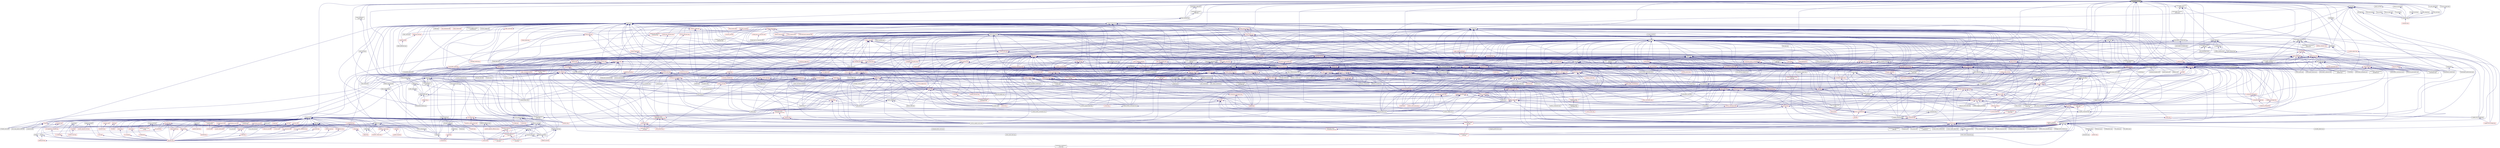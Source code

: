digraph "serialization_fwd.hpp"
{
  edge [fontname="Helvetica",fontsize="10",labelfontname="Helvetica",labelfontsize="10"];
  node [fontname="Helvetica",fontsize="10",shape=record];
  Node18 [label="serialization_fwd.hpp",height=0.2,width=0.4,color="black", fillcolor="grey75", style="filled", fontcolor="black"];
  Node18 -> Node19 [dir="back",color="midnightblue",fontsize="10",style="solid",fontname="Helvetica"];
  Node19 [label="buffer.hpp",height=0.2,width=0.4,color="black", fillcolor="white", style="filled",URL="$da/d1d/buffer_8hpp.html"];
  Node19 -> Node20 [dir="back",color="midnightblue",fontsize="10",style="solid",fontname="Helvetica"];
  Node20 [label="order_output.hpp",height=0.2,width=0.4,color="black", fillcolor="white", style="filled",URL="$da/d4f/order__output_8hpp.html"];
  Node20 -> Node21 [dir="back",color="midnightblue",fontsize="10",style="solid",fontname="Helvetica"];
  Node21 [label="output_stream.hpp",height=0.2,width=0.4,color="black", fillcolor="white", style="filled",URL="$d6/db5/output__stream_8hpp.html"];
  Node21 -> Node22 [dir="back",color="midnightblue",fontsize="10",style="solid",fontname="Helvetica"];
  Node22 [label="ostream.hpp",height=0.2,width=0.4,color="red", fillcolor="white", style="filled",URL="$d1/d38/ostream_8hpp.html"];
  Node22 -> Node135 [dir="back",color="midnightblue",fontsize="10",style="solid",fontname="Helvetica"];
  Node135 [label="component_module.cpp",height=0.2,width=0.4,color="black", fillcolor="white", style="filled",URL="$da/d41/iostreams_2component__module_8cpp.html"];
  Node21 -> Node135 [dir="back",color="midnightblue",fontsize="10",style="solid",fontname="Helvetica"];
  Node21 -> Node139 [dir="back",color="midnightblue",fontsize="10",style="solid",fontname="Helvetica"];
  Node139 [label="output_stream.cpp",height=0.2,width=0.4,color="black", fillcolor="white", style="filled",URL="$d9/d9b/output__stream_8cpp.html"];
  Node19 -> Node21 [dir="back",color="midnightblue",fontsize="10",style="solid",fontname="Helvetica"];
  Node19 -> Node139 [dir="back",color="midnightblue",fontsize="10",style="solid",fontname="Helvetica"];
  Node18 -> Node140 [dir="back",color="midnightblue",fontsize="10",style="solid",fontname="Helvetica"];
  Node140 [label="on_exec_error.hpp",height=0.2,width=0.4,color="black", fillcolor="white", style="filled",URL="$d9/d35/on__exec__error_8hpp.html"];
  Node140 -> Node141 [dir="back",color="midnightblue",fontsize="10",style="solid",fontname="Helvetica"];
  Node141 [label="initializers.hpp",height=0.2,width=0.4,color="black", fillcolor="white", style="filled",URL="$db/d4f/posix_2initializers_8hpp.html"];
  Node141 -> Node142 [dir="back",color="midnightblue",fontsize="10",style="solid",fontname="Helvetica"];
  Node142 [label="initializers.hpp",height=0.2,width=0.4,color="red", fillcolor="white", style="filled",URL="$db/d29/initializers_8hpp.html"];
  Node18 -> Node145 [dir="back",color="midnightblue",fontsize="10",style="solid",fontname="Helvetica"];
  Node145 [label="on_exec_setup.hpp",height=0.2,width=0.4,color="black", fillcolor="white", style="filled",URL="$d0/d0a/on__exec__setup_8hpp.html"];
  Node145 -> Node141 [dir="back",color="midnightblue",fontsize="10",style="solid",fontname="Helvetica"];
  Node18 -> Node146 [dir="back",color="midnightblue",fontsize="10",style="solid",fontname="Helvetica"];
  Node146 [label="on_fork_error.hpp",height=0.2,width=0.4,color="black", fillcolor="white", style="filled",URL="$d4/d4a/on__fork__error_8hpp.html"];
  Node146 -> Node141 [dir="back",color="midnightblue",fontsize="10",style="solid",fontname="Helvetica"];
  Node18 -> Node147 [dir="back",color="midnightblue",fontsize="10",style="solid",fontname="Helvetica"];
  Node147 [label="on_fork_setup.hpp",height=0.2,width=0.4,color="black", fillcolor="white", style="filled",URL="$db/db9/on__fork__setup_8hpp.html"];
  Node147 -> Node141 [dir="back",color="midnightblue",fontsize="10",style="solid",fontname="Helvetica"];
  Node18 -> Node148 [dir="back",color="midnightblue",fontsize="10",style="solid",fontname="Helvetica"];
  Node148 [label="on_fork_success.hpp",height=0.2,width=0.4,color="black", fillcolor="white", style="filled",URL="$dc/dae/on__fork__success_8hpp.html"];
  Node148 -> Node141 [dir="back",color="midnightblue",fontsize="10",style="solid",fontname="Helvetica"];
  Node18 -> Node149 [dir="back",color="midnightblue",fontsize="10",style="solid",fontname="Helvetica"];
  Node149 [label="start_in_dir.hpp",height=0.2,width=0.4,color="black", fillcolor="white", style="filled",URL="$d2/dac/posix_2initializers_2start__in__dir_8hpp.html"];
  Node149 -> Node141 [dir="back",color="midnightblue",fontsize="10",style="solid",fontname="Helvetica"];
  Node18 -> Node150 [dir="back",color="midnightblue",fontsize="10",style="solid",fontname="Helvetica"];
  Node150 [label="throw_on_error.hpp",height=0.2,width=0.4,color="black", fillcolor="white", style="filled",URL="$d8/d1e/posix_2initializers_2throw__on__error_8hpp.html"];
  Node150 -> Node141 [dir="back",color="midnightblue",fontsize="10",style="solid",fontname="Helvetica"];
  Node18 -> Node151 [dir="back",color="midnightblue",fontsize="10",style="solid",fontname="Helvetica"];
  Node151 [label="target_distribution\l_policy.hpp",height=0.2,width=0.4,color="black", fillcolor="white", style="filled",URL="$d0/ddc/compute_2detail_2target__distribution__policy_8hpp.html"];
  Node151 -> Node152 [dir="back",color="midnightblue",fontsize="10",style="solid",fontname="Helvetica"];
  Node152 [label="target_distribution\l_policy.hpp",height=0.2,width=0.4,color="black", fillcolor="white", style="filled",URL="$d4/d4a/compute_2host_2target__distribution__policy_8hpp.html"];
  Node152 -> Node153 [dir="back",color="midnightblue",fontsize="10",style="solid",fontname="Helvetica"];
  Node153 [label="host.hpp",height=0.2,width=0.4,color="black", fillcolor="white", style="filled",URL="$dd/d78/host_8hpp.html"];
  Node153 -> Node154 [dir="back",color="midnightblue",fontsize="10",style="solid",fontname="Helvetica"];
  Node154 [label="compute.hpp",height=0.2,width=0.4,color="red", fillcolor="white", style="filled",URL="$df/dd0/compute_8hpp.html"];
  Node18 -> Node160 [dir="back",color="midnightblue",fontsize="10",style="solid",fontname="Helvetica"];
  Node160 [label="target.hpp",height=0.2,width=0.4,color="black", fillcolor="white", style="filled",URL="$d7/dce/host_2target_8hpp.html"];
  Node160 -> Node161 [dir="back",color="midnightblue",fontsize="10",style="solid",fontname="Helvetica"];
  Node161 [label="block_allocator.hpp",height=0.2,width=0.4,color="black", fillcolor="white", style="filled",URL="$d9/d7a/block__allocator_8hpp.html"];
  Node161 -> Node153 [dir="back",color="midnightblue",fontsize="10",style="solid",fontname="Helvetica"];
  Node160 -> Node162 [dir="back",color="midnightblue",fontsize="10",style="solid",fontname="Helvetica"];
  Node162 [label="block_executor.hpp",height=0.2,width=0.4,color="black", fillcolor="white", style="filled",URL="$dc/d6f/block__executor_8hpp.html"];
  Node162 -> Node161 [dir="back",color="midnightblue",fontsize="10",style="solid",fontname="Helvetica"];
  Node162 -> Node153 [dir="back",color="midnightblue",fontsize="10",style="solid",fontname="Helvetica"];
  Node160 -> Node163 [dir="back",color="midnightblue",fontsize="10",style="solid",fontname="Helvetica"];
  Node163 [label="default_executor.hpp",height=0.2,width=0.4,color="black", fillcolor="white", style="filled",URL="$dc/db6/compute_2host_2default__executor_8hpp.html"];
  Node163 -> Node153 [dir="back",color="midnightblue",fontsize="10",style="solid",fontname="Helvetica"];
  Node160 -> Node164 [dir="back",color="midnightblue",fontsize="10",style="solid",fontname="Helvetica"];
  Node164 [label="numa_domains.hpp",height=0.2,width=0.4,color="black", fillcolor="white", style="filled",URL="$df/d04/numa__domains_8hpp.html"];
  Node164 -> Node153 [dir="back",color="midnightblue",fontsize="10",style="solid",fontname="Helvetica"];
  Node164 -> Node165 [dir="back",color="midnightblue",fontsize="10",style="solid",fontname="Helvetica"];
  Node165 [label="numa_domains.cpp",height=0.2,width=0.4,color="black", fillcolor="white", style="filled",URL="$d1/d5a/numa__domains_8cpp.html"];
  Node160 -> Node152 [dir="back",color="midnightblue",fontsize="10",style="solid",fontname="Helvetica"];
  Node160 -> Node166 [dir="back",color="midnightblue",fontsize="10",style="solid",fontname="Helvetica"];
  Node166 [label="access_target.hpp",height=0.2,width=0.4,color="black", fillcolor="white", style="filled",URL="$d6/d09/host_2traits_2access__target_8hpp.html"];
  Node166 -> Node153 [dir="back",color="midnightblue",fontsize="10",style="solid",fontname="Helvetica"];
  Node166 -> Node167 [dir="back",color="midnightblue",fontsize="10",style="solid",fontname="Helvetica"];
  Node167 [label="allocator_traits.hpp",height=0.2,width=0.4,color="black", fillcolor="white", style="filled",URL="$d2/d58/allocator__traits_8hpp.html"];
  Node167 -> Node168 [dir="back",color="midnightblue",fontsize="10",style="solid",fontname="Helvetica"];
  Node168 [label="iterator.hpp",height=0.2,width=0.4,color="black", fillcolor="white", style="filled",URL="$d9/dde/iterator_8hpp.html"];
  Node168 -> Node169 [dir="back",color="midnightblue",fontsize="10",style="solid",fontname="Helvetica"];
  Node169 [label="vector.hpp",height=0.2,width=0.4,color="red", fillcolor="white", style="filled",URL="$d4/d4c/compute_2vector_8hpp.html"];
  Node169 -> Node154 [dir="back",color="midnightblue",fontsize="10",style="solid",fontname="Helvetica"];
  Node167 -> Node171 [dir="back",color="midnightblue",fontsize="10",style="solid",fontname="Helvetica"];
  Node171 [label="traits.hpp",height=0.2,width=0.4,color="black", fillcolor="white", style="filled",URL="$d0/d7e/compute_2traits_8hpp.html"];
  Node167 -> Node169 [dir="back",color="midnightblue",fontsize="10",style="solid",fontname="Helvetica"];
  Node160 -> Node153 [dir="back",color="midnightblue",fontsize="10",style="solid",fontname="Helvetica"];
  Node160 -> Node167 [dir="back",color="midnightblue",fontsize="10",style="solid",fontname="Helvetica"];
  Node160 -> Node172 [dir="back",color="midnightblue",fontsize="10",style="solid",fontname="Helvetica"];
  Node172 [label="get_host_targets.cpp",height=0.2,width=0.4,color="black", fillcolor="white", style="filled",URL="$d0/df4/get__host__targets_8cpp.html"];
  Node160 -> Node173 [dir="back",color="midnightblue",fontsize="10",style="solid",fontname="Helvetica"];
  Node173 [label="host_target.cpp",height=0.2,width=0.4,color="black", fillcolor="white", style="filled",URL="$d1/de7/host__target_8cpp.html"];
  Node160 -> Node165 [dir="back",color="midnightblue",fontsize="10",style="solid",fontname="Helvetica"];
  Node18 -> Node174 [dir="back",color="midnightblue",fontsize="10",style="solid",fontname="Helvetica"];
  Node174 [label="serialization.hpp",height=0.2,width=0.4,color="black", fillcolor="white", style="filled",URL="$d8/d21/serialization_8hpp.html"];
  Node174 -> Node175 [dir="back",color="midnightblue",fontsize="10",style="solid",fontname="Helvetica"];
  Node175 [label="template_function_accumulator.cpp",height=0.2,width=0.4,color="black", fillcolor="white", style="filled",URL="$d5/d02/template__function__accumulator_8cpp.html"];
  Node174 -> Node176 [dir="back",color="midnightblue",fontsize="10",style="solid",fontname="Helvetica"];
  Node176 [label="cancelable_action.cpp",height=0.2,width=0.4,color="black", fillcolor="white", style="filled",URL="$d5/d0c/cancelable__action_8cpp.html"];
  Node174 -> Node177 [dir="back",color="midnightblue",fontsize="10",style="solid",fontname="Helvetica"];
  Node177 [label="hello_world_component.hpp",height=0.2,width=0.4,color="black", fillcolor="white", style="filled",URL="$df/df0/hello__world__component_8hpp.html"];
  Node177 -> Node178 [dir="back",color="midnightblue",fontsize="10",style="solid",fontname="Helvetica"];
  Node178 [label="hello_world_client.cpp",height=0.2,width=0.4,color="black", fillcolor="white", style="filled",URL="$d5/da6/hello__world__client_8cpp.html"];
  Node177 -> Node34 [dir="back",color="midnightblue",fontsize="10",style="solid",fontname="Helvetica"];
  Node34 [label="hello_world_component.cpp",height=0.2,width=0.4,color="black", fillcolor="white", style="filled",URL="$d8/daa/hello__world__component_8cpp.html"];
  Node174 -> Node179 [dir="back",color="midnightblue",fontsize="10",style="solid",fontname="Helvetica"];
  Node179 [label="dimension.cpp",height=0.2,width=0.4,color="black", fillcolor="white", style="filled",URL="$db/d4a/interpolate1d_2interpolate1d_2dimension_8cpp.html"];
  Node174 -> Node180 [dir="back",color="midnightblue",fontsize="10",style="solid",fontname="Helvetica"];
  Node180 [label="dimension.hpp",height=0.2,width=0.4,color="black", fillcolor="white", style="filled",URL="$dc/da5/interpolate1d_2interpolate1d_2dimension_8hpp.html"];
  Node180 -> Node179 [dir="back",color="midnightblue",fontsize="10",style="solid",fontname="Helvetica"];
  Node180 -> Node181 [dir="back",color="midnightblue",fontsize="10",style="solid",fontname="Helvetica"];
  Node181 [label="partition.hpp",height=0.2,width=0.4,color="red", fillcolor="white", style="filled",URL="$d0/dff/examples_2interpolate1d_2interpolate1d_2server_2partition_8hpp.html"];
  Node174 -> Node187 [dir="back",color="midnightblue",fontsize="10",style="solid",fontname="Helvetica"];
  Node187 [label="fractals_struct.cpp",height=0.2,width=0.4,color="black", fillcolor="white", style="filled",URL="$d8/d2f/fractals__struct_8cpp.html"];
  Node174 -> Node60 [dir="back",color="midnightblue",fontsize="10",style="solid",fontname="Helvetica"];
  Node60 [label="pingpong.cpp",height=0.2,width=0.4,color="black", fillcolor="white", style="filled",URL="$dd/d4d/pingpong_8cpp.html"];
  Node174 -> Node62 [dir="back",color="midnightblue",fontsize="10",style="solid",fontname="Helvetica"];
  Node62 [label="sierpinski.cpp",height=0.2,width=0.4,color="black", fillcolor="white", style="filled",URL="$d3/d7e/sierpinski_8cpp.html"];
  Node174 -> Node188 [dir="back",color="midnightblue",fontsize="10",style="solid",fontname="Helvetica"];
  Node188 [label="dimension.cpp",height=0.2,width=0.4,color="black", fillcolor="white", style="filled",URL="$d8/db3/sheneos_2sheneos_2dimension_8cpp.html"];
  Node174 -> Node189 [dir="back",color="midnightblue",fontsize="10",style="solid",fontname="Helvetica"];
  Node189 [label="configuration.cpp",height=0.2,width=0.4,color="black", fillcolor="white", style="filled",URL="$df/d22/configuration_8cpp.html"];
  Node174 -> Node190 [dir="back",color="midnightblue",fontsize="10",style="solid",fontname="Helvetica"];
  Node190 [label="transpose_block_numa.cpp",height=0.2,width=0.4,color="black", fillcolor="white", style="filled",URL="$dd/d3b/transpose__block__numa_8cpp.html"];
  Node174 -> Node90 [dir="back",color="midnightblue",fontsize="10",style="solid",fontname="Helvetica"];
  Node90 [label="osu_bcast.cpp",height=0.2,width=0.4,color="black", fillcolor="white", style="filled",URL="$d3/dca/osu__bcast_8cpp.html"];
  Node174 -> Node91 [dir="back",color="midnightblue",fontsize="10",style="solid",fontname="Helvetica"];
  Node91 [label="osu_bibw.cpp",height=0.2,width=0.4,color="black", fillcolor="white", style="filled",URL="$d2/d04/osu__bibw_8cpp.html"];
  Node174 -> Node92 [dir="back",color="midnightblue",fontsize="10",style="solid",fontname="Helvetica"];
  Node92 [label="osu_bw.cpp",height=0.2,width=0.4,color="black", fillcolor="white", style="filled",URL="$d4/d20/osu__bw_8cpp.html"];
  Node174 -> Node93 [dir="back",color="midnightblue",fontsize="10",style="solid",fontname="Helvetica"];
  Node93 [label="osu_latency.cpp",height=0.2,width=0.4,color="black", fillcolor="white", style="filled",URL="$df/d58/osu__latency_8cpp.html"];
  Node174 -> Node94 [dir="back",color="midnightblue",fontsize="10",style="solid",fontname="Helvetica"];
  Node94 [label="osu_multi_lat.cpp",height=0.2,width=0.4,color="black", fillcolor="white", style="filled",URL="$d7/d91/osu__multi__lat_8cpp.html"];
  Node174 -> Node96 [dir="back",color="midnightblue",fontsize="10",style="solid",fontname="Helvetica"];
  Node96 [label="pingpong_performance.cpp",height=0.2,width=0.4,color="black", fillcolor="white", style="filled",URL="$de/d03/pingpong__performance_8cpp.html"];
  Node174 -> Node191 [dir="back",color="midnightblue",fontsize="10",style="solid",fontname="Helvetica"];
  Node191 [label="action_move_semantics.cpp",height=0.2,width=0.4,color="black", fillcolor="white", style="filled",URL="$d4/db3/action__move__semantics_8cpp.html"];
  Node174 -> Node192 [dir="back",color="midnightblue",fontsize="10",style="solid",fontname="Helvetica"];
  Node192 [label="movable_objects.cpp",height=0.2,width=0.4,color="black", fillcolor="white", style="filled",URL="$d8/d65/movable__objects_8cpp.html"];
  Node174 -> Node193 [dir="back",color="midnightblue",fontsize="10",style="solid",fontname="Helvetica"];
  Node193 [label="duplicate_id_registration\l_1596.cpp",height=0.2,width=0.4,color="black", fillcolor="white", style="filled",URL="$db/d8d/duplicate__id__registration__1596_8cpp.html"];
  Node174 -> Node194 [dir="back",color="midnightblue",fontsize="10",style="solid",fontname="Helvetica"];
  Node194 [label="zero_copy_parcels_1001.cpp",height=0.2,width=0.4,color="black", fillcolor="white", style="filled",URL="$da/dfd/zero__copy__parcels__1001_8cpp.html"];
  Node174 -> Node195 [dir="back",color="midnightblue",fontsize="10",style="solid",fontname="Helvetica"];
  Node195 [label="managed_refcnt_checker.cpp",height=0.2,width=0.4,color="black", fillcolor="white", style="filled",URL="$d3/d8d/managed__refcnt__checker_8cpp.html"];
  Node174 -> Node196 [dir="back",color="midnightblue",fontsize="10",style="solid",fontname="Helvetica"];
  Node196 [label="simple_mobile_object.cpp",height=0.2,width=0.4,color="black", fillcolor="white", style="filled",URL="$d2/da7/simple__mobile__object_8cpp.html"];
  Node174 -> Node197 [dir="back",color="midnightblue",fontsize="10",style="solid",fontname="Helvetica"];
  Node197 [label="simple_refcnt_checker.cpp",height=0.2,width=0.4,color="black", fillcolor="white", style="filled",URL="$df/d16/simple__refcnt__checker_8cpp.html"];
  Node174 -> Node198 [dir="back",color="midnightblue",fontsize="10",style="solid",fontname="Helvetica"];
  Node198 [label="copy_component.cpp",height=0.2,width=0.4,color="black", fillcolor="white", style="filled",URL="$d5/d8d/copy__component_8cpp.html"];
  Node174 -> Node199 [dir="back",color="midnightblue",fontsize="10",style="solid",fontname="Helvetica"];
  Node199 [label="get_gid.cpp",height=0.2,width=0.4,color="black", fillcolor="white", style="filled",URL="$dc/dc1/get__gid_8cpp.html"];
  Node174 -> Node128 [dir="back",color="midnightblue",fontsize="10",style="solid",fontname="Helvetica"];
  Node128 [label="migrate_component.cpp",height=0.2,width=0.4,color="black", fillcolor="white", style="filled",URL="$dc/d78/migrate__component_8cpp.html"];
  Node174 -> Node200 [dir="back",color="midnightblue",fontsize="10",style="solid",fontname="Helvetica"];
  Node200 [label="migrate_component_to\l_storage.cpp",height=0.2,width=0.4,color="black", fillcolor="white", style="filled",URL="$dd/d02/migrate__component__to__storage_8cpp.html"];
  Node174 -> Node201 [dir="back",color="midnightblue",fontsize="10",style="solid",fontname="Helvetica"];
  Node201 [label="serialization_partitioned\l_vector.cpp",height=0.2,width=0.4,color="black", fillcolor="white", style="filled",URL="$dd/dc9/serialization__partitioned__vector_8cpp.html"];
  Node18 -> Node202 [dir="back",color="midnightblue",fontsize="10",style="solid",fontname="Helvetica"];
  Node202 [label="dispatch.hpp",height=0.2,width=0.4,color="black", fillcolor="white", style="filled",URL="$dd/dd9/algorithms_2detail_2dispatch_8hpp.html"];
  Node202 -> Node203 [dir="back",color="midnightblue",fontsize="10",style="solid",fontname="Helvetica"];
  Node203 [label="adjacent_difference.hpp",height=0.2,width=0.4,color="black", fillcolor="white", style="filled",URL="$d1/d17/adjacent__difference_8hpp.html"];
  Node203 -> Node204 [dir="back",color="midnightblue",fontsize="10",style="solid",fontname="Helvetica"];
  Node204 [label="parallel_adjacent_difference.hpp",height=0.2,width=0.4,color="red", fillcolor="white", style="filled",URL="$d0/d0e/parallel__adjacent__difference_8hpp.html"];
  Node203 -> Node208 [dir="back",color="midnightblue",fontsize="10",style="solid",fontname="Helvetica"];
  Node208 [label="numeric.hpp",height=0.2,width=0.4,color="red", fillcolor="white", style="filled",URL="$de/dd5/numeric_8hpp.html"];
  Node202 -> Node214 [dir="back",color="midnightblue",fontsize="10",style="solid",fontname="Helvetica"];
  Node214 [label="adjacent_find.hpp",height=0.2,width=0.4,color="black", fillcolor="white", style="filled",URL="$d6/d68/adjacent__find_8hpp.html"];
  Node214 -> Node215 [dir="back",color="midnightblue",fontsize="10",style="solid",fontname="Helvetica"];
  Node215 [label="parallel_adjacent_find.hpp",height=0.2,width=0.4,color="red", fillcolor="white", style="filled",URL="$df/d90/parallel__adjacent__find_8hpp.html"];
  Node214 -> Node222 [dir="back",color="midnightblue",fontsize="10",style="solid",fontname="Helvetica"];
  Node222 [label="algorithm.hpp",height=0.2,width=0.4,color="red", fillcolor="white", style="filled",URL="$de/d55/algorithm_8hpp.html"];
  Node202 -> Node246 [dir="back",color="midnightblue",fontsize="10",style="solid",fontname="Helvetica"];
  Node246 [label="all_any_none.hpp",height=0.2,width=0.4,color="black", fillcolor="white", style="filled",URL="$d8/ddd/all__any__none_8hpp.html"];
  Node246 -> Node247 [dir="back",color="midnightblue",fontsize="10",style="solid",fontname="Helvetica"];
  Node247 [label="parallel_all_any_none\l_of.hpp",height=0.2,width=0.4,color="red", fillcolor="white", style="filled",URL="$df/ddf/parallel__all__any__none__of_8hpp.html"];
  Node246 -> Node222 [dir="back",color="midnightblue",fontsize="10",style="solid",fontname="Helvetica"];
  Node202 -> Node251 [dir="back",color="midnightblue",fontsize="10",style="solid",fontname="Helvetica"];
  Node251 [label="copy.hpp",height=0.2,width=0.4,color="black", fillcolor="white", style="filled",URL="$d3/d90/algorithms_2copy_8hpp.html"];
  Node251 -> Node252 [dir="back",color="midnightblue",fontsize="10",style="solid",fontname="Helvetica"];
  Node252 [label="parallel_copy.hpp",height=0.2,width=0.4,color="red", fillcolor="white", style="filled",URL="$d8/d06/parallel__copy_8hpp.html"];
  Node251 -> Node222 [dir="back",color="midnightblue",fontsize="10",style="solid",fontname="Helvetica"];
  Node251 -> Node265 [dir="back",color="midnightblue",fontsize="10",style="solid",fontname="Helvetica"];
  Node265 [label="reduce_by_key.hpp",height=0.2,width=0.4,color="red", fillcolor="white", style="filled",URL="$d9/d4a/reduce__by__key_8hpp.html"];
  Node251 -> Node269 [dir="back",color="midnightblue",fontsize="10",style="solid",fontname="Helvetica"];
  Node269 [label="remove_copy.hpp",height=0.2,width=0.4,color="red", fillcolor="white", style="filled",URL="$d6/db8/algorithms_2remove__copy_8hpp.html"];
  Node269 -> Node222 [dir="back",color="midnightblue",fontsize="10",style="solid",fontname="Helvetica"];
  Node251 -> Node276 [dir="back",color="midnightblue",fontsize="10",style="solid",fontname="Helvetica"];
  Node276 [label="reverse.hpp",height=0.2,width=0.4,color="red", fillcolor="white", style="filled",URL="$d2/df8/algorithms_2reverse_8hpp.html"];
  Node276 -> Node222 [dir="back",color="midnightblue",fontsize="10",style="solid",fontname="Helvetica"];
  Node276 -> Node282 [dir="back",color="midnightblue",fontsize="10",style="solid",fontname="Helvetica"];
  Node282 [label="rotate.hpp",height=0.2,width=0.4,color="red", fillcolor="white", style="filled",URL="$da/df0/algorithms_2rotate_8hpp.html"];
  Node282 -> Node222 [dir="back",color="midnightblue",fontsize="10",style="solid",fontname="Helvetica"];
  Node251 -> Node282 [dir="back",color="midnightblue",fontsize="10",style="solid",fontname="Helvetica"];
  Node251 -> Node290 [dir="back",color="midnightblue",fontsize="10",style="solid",fontname="Helvetica"];
  Node290 [label="set_difference.hpp",height=0.2,width=0.4,color="red", fillcolor="white", style="filled",URL="$d9/d20/set__difference_8hpp.html"];
  Node290 -> Node222 [dir="back",color="midnightblue",fontsize="10",style="solid",fontname="Helvetica"];
  Node251 -> Node297 [dir="back",color="midnightblue",fontsize="10",style="solid",fontname="Helvetica"];
  Node297 [label="set_intersection.hpp",height=0.2,width=0.4,color="red", fillcolor="white", style="filled",URL="$d1/dd5/set__intersection_8hpp.html"];
  Node297 -> Node222 [dir="back",color="midnightblue",fontsize="10",style="solid",fontname="Helvetica"];
  Node251 -> Node298 [dir="back",color="midnightblue",fontsize="10",style="solid",fontname="Helvetica"];
  Node298 [label="set_symmetric_difference.hpp",height=0.2,width=0.4,color="red", fillcolor="white", style="filled",URL="$de/da4/set__symmetric__difference_8hpp.html"];
  Node298 -> Node222 [dir="back",color="midnightblue",fontsize="10",style="solid",fontname="Helvetica"];
  Node251 -> Node299 [dir="back",color="midnightblue",fontsize="10",style="solid",fontname="Helvetica"];
  Node299 [label="set_union.hpp",height=0.2,width=0.4,color="red", fillcolor="white", style="filled",URL="$d9/d1a/set__union_8hpp.html"];
  Node299 -> Node222 [dir="back",color="midnightblue",fontsize="10",style="solid",fontname="Helvetica"];
  Node251 -> Node300 [dir="back",color="midnightblue",fontsize="10",style="solid",fontname="Helvetica"];
  Node300 [label="copy.hpp",height=0.2,width=0.4,color="red", fillcolor="white", style="filled",URL="$dc/de5/container__algorithms_2copy_8hpp.html"];
  Node300 -> Node252 [dir="back",color="midnightblue",fontsize="10",style="solid",fontname="Helvetica"];
  Node202 -> Node301 [dir="back",color="midnightblue",fontsize="10",style="solid",fontname="Helvetica"];
  Node301 [label="count.hpp",height=0.2,width=0.4,color="black", fillcolor="white", style="filled",URL="$d7/d8f/algorithms_2count_8hpp.html"];
  Node301 -> Node302 [dir="back",color="midnightblue",fontsize="10",style="solid",fontname="Helvetica"];
  Node302 [label="parallel_count.hpp",height=0.2,width=0.4,color="red", fillcolor="white", style="filled",URL="$de/d0a/parallel__count_8hpp.html"];
  Node301 -> Node222 [dir="back",color="midnightblue",fontsize="10",style="solid",fontname="Helvetica"];
  Node301 -> Node312 [dir="back",color="midnightblue",fontsize="10",style="solid",fontname="Helvetica"];
  Node312 [label="count.hpp",height=0.2,width=0.4,color="red", fillcolor="white", style="filled",URL="$d9/dd7/segmented__algorithms_2count_8hpp.html"];
  Node312 -> Node302 [dir="back",color="midnightblue",fontsize="10",style="solid",fontname="Helvetica"];
  Node202 -> Node313 [dir="back",color="midnightblue",fontsize="10",style="solid",fontname="Helvetica"];
  Node313 [label="destroy.hpp",height=0.2,width=0.4,color="black", fillcolor="white", style="filled",URL="$df/dd5/destroy_8hpp.html"];
  Node313 -> Node314 [dir="back",color="midnightblue",fontsize="10",style="solid",fontname="Helvetica"];
  Node314 [label="parallel_destroy.hpp",height=0.2,width=0.4,color="red", fillcolor="white", style="filled",URL="$d9/d93/parallel__destroy_8hpp.html"];
  Node313 -> Node318 [dir="back",color="midnightblue",fontsize="10",style="solid",fontname="Helvetica"];
  Node318 [label="memory.hpp",height=0.2,width=0.4,color="red", fillcolor="white", style="filled",URL="$d6/d13/parallel_2memory_8hpp.html"];
  Node202 -> Node320 [dir="back",color="midnightblue",fontsize="10",style="solid",fontname="Helvetica"];
  Node320 [label="equal.hpp",height=0.2,width=0.4,color="black", fillcolor="white", style="filled",URL="$dc/d0a/equal_8hpp.html"];
  Node320 -> Node321 [dir="back",color="midnightblue",fontsize="10",style="solid",fontname="Helvetica"];
  Node321 [label="parallel_equal.hpp",height=0.2,width=0.4,color="red", fillcolor="white", style="filled",URL="$d2/d35/parallel__equal_8hpp.html"];
  Node320 -> Node222 [dir="back",color="midnightblue",fontsize="10",style="solid",fontname="Helvetica"];
  Node202 -> Node324 [dir="back",color="midnightblue",fontsize="10",style="solid",fontname="Helvetica"];
  Node324 [label="exclusive_scan.hpp",height=0.2,width=0.4,color="black", fillcolor="white", style="filled",URL="$d8/d31/algorithms_2exclusive__scan_8hpp.html"];
  Node324 -> Node325 [dir="back",color="midnightblue",fontsize="10",style="solid",fontname="Helvetica"];
  Node325 [label="parallel_scan.hpp",height=0.2,width=0.4,color="red", fillcolor="white", style="filled",URL="$d6/d0a/parallel__scan_8hpp.html"];
  Node324 -> Node208 [dir="back",color="midnightblue",fontsize="10",style="solid",fontname="Helvetica"];
  Node324 -> Node339 [dir="back",color="midnightblue",fontsize="10",style="solid",fontname="Helvetica"];
  Node339 [label="exclusive_scan.hpp",height=0.2,width=0.4,color="black", fillcolor="white", style="filled",URL="$d0/d53/segmented__algorithms_2exclusive__scan_8hpp.html"];
  Node339 -> Node325 [dir="back",color="midnightblue",fontsize="10",style="solid",fontname="Helvetica"];
  Node339 -> Node340 [dir="back",color="midnightblue",fontsize="10",style="solid",fontname="Helvetica"];
  Node340 [label="transform_exclusive\l_scan.hpp",height=0.2,width=0.4,color="red", fillcolor="white", style="filled",URL="$d2/dda/segmented__algorithms_2transform__exclusive__scan_8hpp.html"];
  Node202 -> Node345 [dir="back",color="midnightblue",fontsize="10",style="solid",fontname="Helvetica"];
  Node345 [label="fill.hpp",height=0.2,width=0.4,color="black", fillcolor="white", style="filled",URL="$d2/d63/algorithms_2fill_8hpp.html"];
  Node345 -> Node346 [dir="back",color="midnightblue",fontsize="10",style="solid",fontname="Helvetica"];
  Node346 [label="parallel_fill.hpp",height=0.2,width=0.4,color="red", fillcolor="white", style="filled",URL="$d9/d4c/parallel__fill_8hpp.html"];
  Node346 -> Node201 [dir="back",color="midnightblue",fontsize="10",style="solid",fontname="Helvetica"];
  Node345 -> Node222 [dir="back",color="midnightblue",fontsize="10",style="solid",fontname="Helvetica"];
  Node202 -> Node350 [dir="back",color="midnightblue",fontsize="10",style="solid",fontname="Helvetica"];
  Node350 [label="find.hpp",height=0.2,width=0.4,color="red", fillcolor="white", style="filled",URL="$d5/dc1/algorithms_2find_8hpp.html"];
  Node350 -> Node222 [dir="back",color="midnightblue",fontsize="10",style="solid",fontname="Helvetica"];
  Node350 -> Node360 [dir="back",color="midnightblue",fontsize="10",style="solid",fontname="Helvetica"];
  Node360 [label="find.hpp",height=0.2,width=0.4,color="red", fillcolor="white", style="filled",URL="$d4/d1f/segmented__algorithms_2find_8hpp.html"];
  Node202 -> Node361 [dir="back",color="midnightblue",fontsize="10",style="solid",fontname="Helvetica"];
  Node361 [label="for_each.hpp",height=0.2,width=0.4,color="red", fillcolor="white", style="filled",URL="$d8/d62/algorithms_2for__each_8hpp.html"];
  Node361 -> Node161 [dir="back",color="midnightblue",fontsize="10",style="solid",fontname="Helvetica"];
  Node361 -> Node222 [dir="back",color="midnightblue",fontsize="10",style="solid",fontname="Helvetica"];
  Node361 -> Node345 [dir="back",color="midnightblue",fontsize="10",style="solid",fontname="Helvetica"];
  Node361 -> Node388 [dir="back",color="midnightblue",fontsize="10",style="solid",fontname="Helvetica"];
  Node388 [label="generate.hpp",height=0.2,width=0.4,color="red", fillcolor="white", style="filled",URL="$d5/da9/algorithms_2generate_8hpp.html"];
  Node388 -> Node222 [dir="back",color="midnightblue",fontsize="10",style="solid",fontname="Helvetica"];
  Node388 -> Node400 [dir="back",color="midnightblue",fontsize="10",style="solid",fontname="Helvetica"];
  Node400 [label="generate.hpp",height=0.2,width=0.4,color="red", fillcolor="white", style="filled",URL="$d2/d5d/segmented__algorithms_2generate_8hpp.html"];
  Node361 -> Node401 [dir="back",color="midnightblue",fontsize="10",style="solid",fontname="Helvetica"];
  Node401 [label="lexicographical_compare.hpp",height=0.2,width=0.4,color="red", fillcolor="white", style="filled",URL="$d5/ddd/lexicographical__compare_8hpp.html"];
  Node401 -> Node222 [dir="back",color="midnightblue",fontsize="10",style="solid",fontname="Helvetica"];
  Node361 -> Node265 [dir="back",color="midnightblue",fontsize="10",style="solid",fontname="Helvetica"];
  Node361 -> Node404 [dir="back",color="midnightblue",fontsize="10",style="solid",fontname="Helvetica"];
  Node404 [label="replace.hpp",height=0.2,width=0.4,color="red", fillcolor="white", style="filled",URL="$d6/db6/algorithms_2replace_8hpp.html"];
  Node404 -> Node222 [dir="back",color="midnightblue",fontsize="10",style="solid",fontname="Helvetica"];
  Node361 -> Node276 [dir="back",color="midnightblue",fontsize="10",style="solid",fontname="Helvetica"];
  Node361 -> Node415 [dir="back",color="midnightblue",fontsize="10",style="solid",fontname="Helvetica"];
  Node415 [label="search.hpp",height=0.2,width=0.4,color="red", fillcolor="white", style="filled",URL="$d7/d6f/search_8hpp.html"];
  Node415 -> Node222 [dir="back",color="midnightblue",fontsize="10",style="solid",fontname="Helvetica"];
  Node361 -> Node420 [dir="back",color="midnightblue",fontsize="10",style="solid",fontname="Helvetica"];
  Node420 [label="swap_ranges.hpp",height=0.2,width=0.4,color="red", fillcolor="white", style="filled",URL="$df/d24/swap__ranges_8hpp.html"];
  Node420 -> Node222 [dir="back",color="midnightblue",fontsize="10",style="solid",fontname="Helvetica"];
  Node361 -> Node424 [dir="back",color="midnightblue",fontsize="10",style="solid",fontname="Helvetica"];
  Node424 [label="for_each.hpp",height=0.2,width=0.4,color="red", fillcolor="white", style="filled",URL="$de/daa/segmented__algorithms_2for__each_8hpp.html"];
  Node424 -> Node425 [dir="back",color="midnightblue",fontsize="10",style="solid",fontname="Helvetica"];
  Node425 [label="fill.hpp",height=0.2,width=0.4,color="black", fillcolor="white", style="filled",URL="$de/d82/segmented__algorithms_2fill_8hpp.html"];
  Node425 -> Node346 [dir="back",color="midnightblue",fontsize="10",style="solid",fontname="Helvetica"];
  Node202 -> Node427 [dir="back",color="midnightblue",fontsize="10",style="solid",fontname="Helvetica"];
  Node427 [label="for_loop.hpp",height=0.2,width=0.4,color="red", fillcolor="white", style="filled",URL="$de/dee/for__loop_8hpp.html"];
  Node427 -> Node222 [dir="back",color="midnightblue",fontsize="10",style="solid",fontname="Helvetica"];
  Node202 -> Node388 [dir="back",color="midnightblue",fontsize="10",style="solid",fontname="Helvetica"];
  Node202 -> Node438 [dir="back",color="midnightblue",fontsize="10",style="solid",fontname="Helvetica"];
  Node438 [label="includes.hpp",height=0.2,width=0.4,color="red", fillcolor="white", style="filled",URL="$d5/d6e/includes_8hpp.html"];
  Node438 -> Node222 [dir="back",color="midnightblue",fontsize="10",style="solid",fontname="Helvetica"];
  Node202 -> Node439 [dir="back",color="midnightblue",fontsize="10",style="solid",fontname="Helvetica"];
  Node439 [label="inclusive_scan.hpp",height=0.2,width=0.4,color="black", fillcolor="white", style="filled",URL="$da/dbf/algorithms_2inclusive__scan_8hpp.html"];
  Node439 -> Node325 [dir="back",color="midnightblue",fontsize="10",style="solid",fontname="Helvetica"];
  Node439 -> Node324 [dir="back",color="midnightblue",fontsize="10",style="solid",fontname="Helvetica"];
  Node439 -> Node265 [dir="back",color="midnightblue",fontsize="10",style="solid",fontname="Helvetica"];
  Node439 -> Node440 [dir="back",color="midnightblue",fontsize="10",style="solid",fontname="Helvetica"];
  Node440 [label="transform_inclusive\l_scan.hpp",height=0.2,width=0.4,color="red", fillcolor="white", style="filled",URL="$d2/dc9/algorithms_2transform__inclusive__scan_8hpp.html"];
  Node440 -> Node441 [dir="back",color="midnightblue",fontsize="10",style="solid",fontname="Helvetica"];
  Node441 [label="transform_exclusive\l_scan.hpp",height=0.2,width=0.4,color="red", fillcolor="white", style="filled",URL="$d6/d4e/algorithms_2transform__exclusive__scan_8hpp.html"];
  Node441 -> Node208 [dir="back",color="midnightblue",fontsize="10",style="solid",fontname="Helvetica"];
  Node441 -> Node340 [dir="back",color="midnightblue",fontsize="10",style="solid",fontname="Helvetica"];
  Node440 -> Node208 [dir="back",color="midnightblue",fontsize="10",style="solid",fontname="Helvetica"];
  Node440 -> Node442 [dir="back",color="midnightblue",fontsize="10",style="solid",fontname="Helvetica"];
  Node442 [label="transform_inclusive\l_scan.hpp",height=0.2,width=0.4,color="red", fillcolor="white", style="filled",URL="$d7/d20/segmented__algorithms_2transform__inclusive__scan_8hpp.html"];
  Node439 -> Node208 [dir="back",color="midnightblue",fontsize="10",style="solid",fontname="Helvetica"];
  Node439 -> Node443 [dir="back",color="midnightblue",fontsize="10",style="solid",fontname="Helvetica"];
  Node443 [label="inclusive_scan.hpp",height=0.2,width=0.4,color="black", fillcolor="white", style="filled",URL="$d8/de5/segmented__algorithms_2inclusive__scan_8hpp.html"];
  Node443 -> Node325 [dir="back",color="midnightblue",fontsize="10",style="solid",fontname="Helvetica"];
  Node443 -> Node442 [dir="back",color="midnightblue",fontsize="10",style="solid",fontname="Helvetica"];
  Node202 -> Node444 [dir="back",color="midnightblue",fontsize="10",style="solid",fontname="Helvetica"];
  Node444 [label="is_heap.hpp",height=0.2,width=0.4,color="red", fillcolor="white", style="filled",URL="$df/d5d/algorithms_2is__heap_8hpp.html"];
  Node202 -> Node452 [dir="back",color="midnightblue",fontsize="10",style="solid",fontname="Helvetica"];
  Node452 [label="is_partitioned.hpp",height=0.2,width=0.4,color="red", fillcolor="white", style="filled",URL="$d8/dcf/is__partitioned_8hpp.html"];
  Node452 -> Node222 [dir="back",color="midnightblue",fontsize="10",style="solid",fontname="Helvetica"];
  Node202 -> Node455 [dir="back",color="midnightblue",fontsize="10",style="solid",fontname="Helvetica"];
  Node455 [label="is_sorted.hpp",height=0.2,width=0.4,color="red", fillcolor="white", style="filled",URL="$d7/d12/is__sorted_8hpp.html"];
  Node455 -> Node222 [dir="back",color="midnightblue",fontsize="10",style="solid",fontname="Helvetica"];
  Node202 -> Node401 [dir="back",color="midnightblue",fontsize="10",style="solid",fontname="Helvetica"];
  Node202 -> Node461 [dir="back",color="midnightblue",fontsize="10",style="solid",fontname="Helvetica"];
  Node461 [label="merge.hpp",height=0.2,width=0.4,color="red", fillcolor="white", style="filled",URL="$d6/dc7/algorithms_2merge_8hpp.html"];
  Node202 -> Node467 [dir="back",color="midnightblue",fontsize="10",style="solid",fontname="Helvetica"];
  Node467 [label="minmax.hpp",height=0.2,width=0.4,color="red", fillcolor="white", style="filled",URL="$d0/d81/algorithms_2minmax_8hpp.html"];
  Node467 -> Node222 [dir="back",color="midnightblue",fontsize="10",style="solid",fontname="Helvetica"];
  Node467 -> Node476 [dir="back",color="midnightblue",fontsize="10",style="solid",fontname="Helvetica"];
  Node476 [label="minmax.hpp",height=0.2,width=0.4,color="red", fillcolor="white", style="filled",URL="$db/d7e/segmented__algorithms_2minmax_8hpp.html"];
  Node202 -> Node477 [dir="back",color="midnightblue",fontsize="10",style="solid",fontname="Helvetica"];
  Node477 [label="mismatch.hpp",height=0.2,width=0.4,color="red", fillcolor="white", style="filled",URL="$d8/d5c/mismatch_8hpp.html"];
  Node477 -> Node222 [dir="back",color="midnightblue",fontsize="10",style="solid",fontname="Helvetica"];
  Node477 -> Node401 [dir="back",color="midnightblue",fontsize="10",style="solid",fontname="Helvetica"];
  Node202 -> Node481 [dir="back",color="midnightblue",fontsize="10",style="solid",fontname="Helvetica"];
  Node481 [label="move.hpp",height=0.2,width=0.4,color="red", fillcolor="white", style="filled",URL="$d4/d71/move_8hpp.html"];
  Node481 -> Node222 [dir="back",color="midnightblue",fontsize="10",style="solid",fontname="Helvetica"];
  Node202 -> Node484 [dir="back",color="midnightblue",fontsize="10",style="solid",fontname="Helvetica"];
  Node484 [label="partition.hpp",height=0.2,width=0.4,color="red", fillcolor="white", style="filled",URL="$db/d01/hpx_2parallel_2algorithms_2partition_8hpp.html"];
  Node202 -> Node495 [dir="back",color="midnightblue",fontsize="10",style="solid",fontname="Helvetica"];
  Node495 [label="reduce.hpp",height=0.2,width=0.4,color="red", fillcolor="white", style="filled",URL="$d1/da8/parallel_2algorithms_2reduce_8hpp.html"];
  Node495 -> Node208 [dir="back",color="midnightblue",fontsize="10",style="solid",fontname="Helvetica"];
  Node495 -> Node496 [dir="back",color="midnightblue",fontsize="10",style="solid",fontname="Helvetica"];
  Node496 [label="reduce.hpp",height=0.2,width=0.4,color="red", fillcolor="white", style="filled",URL="$d8/d1a/parallel_2segmented__algorithms_2reduce_8hpp.html"];
  Node202 -> Node269 [dir="back",color="midnightblue",fontsize="10",style="solid",fontname="Helvetica"];
  Node202 -> Node404 [dir="back",color="midnightblue",fontsize="10",style="solid",fontname="Helvetica"];
  Node202 -> Node276 [dir="back",color="midnightblue",fontsize="10",style="solid",fontname="Helvetica"];
  Node202 -> Node282 [dir="back",color="midnightblue",fontsize="10",style="solid",fontname="Helvetica"];
  Node202 -> Node415 [dir="back",color="midnightblue",fontsize="10",style="solid",fontname="Helvetica"];
  Node202 -> Node290 [dir="back",color="midnightblue",fontsize="10",style="solid",fontname="Helvetica"];
  Node202 -> Node297 [dir="back",color="midnightblue",fontsize="10",style="solid",fontname="Helvetica"];
  Node202 -> Node298 [dir="back",color="midnightblue",fontsize="10",style="solid",fontname="Helvetica"];
  Node202 -> Node299 [dir="back",color="midnightblue",fontsize="10",style="solid",fontname="Helvetica"];
  Node202 -> Node497 [dir="back",color="midnightblue",fontsize="10",style="solid",fontname="Helvetica"];
  Node497 [label="sort.hpp",height=0.2,width=0.4,color="red", fillcolor="white", style="filled",URL="$d3/d10/algorithms_2sort_8hpp.html"];
  Node497 -> Node222 [dir="back",color="midnightblue",fontsize="10",style="solid",fontname="Helvetica"];
  Node497 -> Node265 [dir="back",color="midnightblue",fontsize="10",style="solid",fontname="Helvetica"];
  Node202 -> Node420 [dir="back",color="midnightblue",fontsize="10",style="solid",fontname="Helvetica"];
  Node202 -> Node504 [dir="back",color="midnightblue",fontsize="10",style="solid",fontname="Helvetica"];
  Node504 [label="transform.hpp",height=0.2,width=0.4,color="red", fillcolor="white", style="filled",URL="$d4/d47/algorithms_2transform_8hpp.html"];
  Node504 -> Node519 [dir="back",color="midnightblue",fontsize="10",style="solid",fontname="Helvetica"];
  Node519 [label="transform.hpp",height=0.2,width=0.4,color="red", fillcolor="white", style="filled",URL="$d8/d80/segmented__algorithms_2transform_8hpp.html"];
  Node202 -> Node441 [dir="back",color="midnightblue",fontsize="10",style="solid",fontname="Helvetica"];
  Node202 -> Node440 [dir="back",color="midnightblue",fontsize="10",style="solid",fontname="Helvetica"];
  Node202 -> Node520 [dir="back",color="midnightblue",fontsize="10",style="solid",fontname="Helvetica"];
  Node520 [label="transform_reduce.hpp",height=0.2,width=0.4,color="red", fillcolor="white", style="filled",URL="$d1/da3/algorithms_2transform__reduce_8hpp.html"];
  Node520 -> Node208 [dir="back",color="midnightblue",fontsize="10",style="solid",fontname="Helvetica"];
  Node520 -> Node528 [dir="back",color="midnightblue",fontsize="10",style="solid",fontname="Helvetica"];
  Node528 [label="transform_reduce.hpp",height=0.2,width=0.4,color="red", fillcolor="white", style="filled",URL="$d5/da7/segmented__algorithms_2transform__reduce_8hpp.html"];
  Node202 -> Node529 [dir="back",color="midnightblue",fontsize="10",style="solid",fontname="Helvetica"];
  Node529 [label="transform_reduce_binary.hpp",height=0.2,width=0.4,color="red", fillcolor="white", style="filled",URL="$d9/d0f/transform__reduce__binary_8hpp.html"];
  Node529 -> Node208 [dir="back",color="midnightblue",fontsize="10",style="solid",fontname="Helvetica"];
  Node202 -> Node530 [dir="back",color="midnightblue",fontsize="10",style="solid",fontname="Helvetica"];
  Node530 [label="uninitialized_copy.hpp",height=0.2,width=0.4,color="red", fillcolor="white", style="filled",URL="$dd/d85/uninitialized__copy_8hpp.html"];
  Node530 -> Node318 [dir="back",color="midnightblue",fontsize="10",style="solid",fontname="Helvetica"];
  Node202 -> Node536 [dir="back",color="midnightblue",fontsize="10",style="solid",fontname="Helvetica"];
  Node536 [label="uninitialized_default\l_construct.hpp",height=0.2,width=0.4,color="red", fillcolor="white", style="filled",URL="$db/d72/uninitialized__default__construct_8hpp.html"];
  Node536 -> Node318 [dir="back",color="midnightblue",fontsize="10",style="solid",fontname="Helvetica"];
  Node202 -> Node541 [dir="back",color="midnightblue",fontsize="10",style="solid",fontname="Helvetica"];
  Node541 [label="uninitialized_fill.hpp",height=0.2,width=0.4,color="red", fillcolor="white", style="filled",URL="$dc/d5a/uninitialized__fill_8hpp.html"];
  Node541 -> Node318 [dir="back",color="midnightblue",fontsize="10",style="solid",fontname="Helvetica"];
  Node202 -> Node545 [dir="back",color="midnightblue",fontsize="10",style="solid",fontname="Helvetica"];
  Node545 [label="uninitialized_move.hpp",height=0.2,width=0.4,color="red", fillcolor="white", style="filled",URL="$d5/d93/uninitialized__move_8hpp.html"];
  Node545 -> Node318 [dir="back",color="midnightblue",fontsize="10",style="solid",fontname="Helvetica"];
  Node202 -> Node550 [dir="back",color="midnightblue",fontsize="10",style="solid",fontname="Helvetica"];
  Node550 [label="uninitialized_value\l_construct.hpp",height=0.2,width=0.4,color="red", fillcolor="white", style="filled",URL="$d5/dcf/uninitialized__value__construct_8hpp.html"];
  Node550 -> Node318 [dir="back",color="midnightblue",fontsize="10",style="solid",fontname="Helvetica"];
  Node202 -> Node555 [dir="back",color="midnightblue",fontsize="10",style="solid",fontname="Helvetica"];
  Node555 [label="unique.hpp",height=0.2,width=0.4,color="red", fillcolor="white", style="filled",URL="$d8/d56/algorithms_2unique_8hpp.html"];
  Node202 -> Node312 [dir="back",color="midnightblue",fontsize="10",style="solid",fontname="Helvetica"];
  Node202 -> Node561 [dir="back",color="midnightblue",fontsize="10",style="solid",fontname="Helvetica"];
  Node561 [label="dispatch.hpp",height=0.2,width=0.4,color="black", fillcolor="white", style="filled",URL="$d6/dc5/segmented__algorithms_2detail_2dispatch_8hpp.html"];
  Node561 -> Node312 [dir="back",color="midnightblue",fontsize="10",style="solid",fontname="Helvetica"];
  Node561 -> Node562 [dir="back",color="midnightblue",fontsize="10",style="solid",fontname="Helvetica"];
  Node562 [label="reduce.hpp",height=0.2,width=0.4,color="black", fillcolor="white", style="filled",URL="$d9/d26/parallel_2segmented__algorithms_2detail_2reduce_8hpp.html"];
  Node562 -> Node496 [dir="back",color="midnightblue",fontsize="10",style="solid",fontname="Helvetica"];
  Node562 -> Node528 [dir="back",color="midnightblue",fontsize="10",style="solid",fontname="Helvetica"];
  Node561 -> Node563 [dir="back",color="midnightblue",fontsize="10",style="solid",fontname="Helvetica"];
  Node563 [label="scan.hpp",height=0.2,width=0.4,color="black", fillcolor="white", style="filled",URL="$de/dc0/scan_8hpp.html"];
  Node563 -> Node339 [dir="back",color="midnightblue",fontsize="10",style="solid",fontname="Helvetica"];
  Node563 -> Node443 [dir="back",color="midnightblue",fontsize="10",style="solid",fontname="Helvetica"];
  Node563 -> Node340 [dir="back",color="midnightblue",fontsize="10",style="solid",fontname="Helvetica"];
  Node563 -> Node442 [dir="back",color="midnightblue",fontsize="10",style="solid",fontname="Helvetica"];
  Node561 -> Node564 [dir="back",color="midnightblue",fontsize="10",style="solid",fontname="Helvetica"];
  Node564 [label="transfer.hpp",height=0.2,width=0.4,color="red", fillcolor="white", style="filled",URL="$da/d37/parallel_2segmented__algorithms_2detail_2transfer_8hpp.html"];
  Node561 -> Node339 [dir="back",color="midnightblue",fontsize="10",style="solid",fontname="Helvetica"];
  Node561 -> Node360 [dir="back",color="midnightblue",fontsize="10",style="solid",fontname="Helvetica"];
  Node561 -> Node424 [dir="back",color="midnightblue",fontsize="10",style="solid",fontname="Helvetica"];
  Node561 -> Node400 [dir="back",color="midnightblue",fontsize="10",style="solid",fontname="Helvetica"];
  Node561 -> Node443 [dir="back",color="midnightblue",fontsize="10",style="solid",fontname="Helvetica"];
  Node561 -> Node476 [dir="back",color="midnightblue",fontsize="10",style="solid",fontname="Helvetica"];
  Node561 -> Node496 [dir="back",color="midnightblue",fontsize="10",style="solid",fontname="Helvetica"];
  Node561 -> Node519 [dir="back",color="midnightblue",fontsize="10",style="solid",fontname="Helvetica"];
  Node561 -> Node340 [dir="back",color="midnightblue",fontsize="10",style="solid",fontname="Helvetica"];
  Node561 -> Node442 [dir="back",color="midnightblue",fontsize="10",style="solid",fontname="Helvetica"];
  Node561 -> Node528 [dir="back",color="midnightblue",fontsize="10",style="solid",fontname="Helvetica"];
  Node202 -> Node562 [dir="back",color="midnightblue",fontsize="10",style="solid",fontname="Helvetica"];
  Node202 -> Node563 [dir="back",color="midnightblue",fontsize="10",style="solid",fontname="Helvetica"];
  Node202 -> Node564 [dir="back",color="midnightblue",fontsize="10",style="solid",fontname="Helvetica"];
  Node202 -> Node339 [dir="back",color="midnightblue",fontsize="10",style="solid",fontname="Helvetica"];
  Node202 -> Node425 [dir="back",color="midnightblue",fontsize="10",style="solid",fontname="Helvetica"];
  Node202 -> Node360 [dir="back",color="midnightblue",fontsize="10",style="solid",fontname="Helvetica"];
  Node202 -> Node424 [dir="back",color="midnightblue",fontsize="10",style="solid",fontname="Helvetica"];
  Node202 -> Node400 [dir="back",color="midnightblue",fontsize="10",style="solid",fontname="Helvetica"];
  Node202 -> Node443 [dir="back",color="midnightblue",fontsize="10",style="solid",fontname="Helvetica"];
  Node202 -> Node476 [dir="back",color="midnightblue",fontsize="10",style="solid",fontname="Helvetica"];
  Node202 -> Node496 [dir="back",color="midnightblue",fontsize="10",style="solid",fontname="Helvetica"];
  Node202 -> Node519 [dir="back",color="midnightblue",fontsize="10",style="solid",fontname="Helvetica"];
  Node202 -> Node340 [dir="back",color="midnightblue",fontsize="10",style="solid",fontname="Helvetica"];
  Node202 -> Node442 [dir="back",color="midnightblue",fontsize="10",style="solid",fontname="Helvetica"];
  Node202 -> Node528 [dir="back",color="midnightblue",fontsize="10",style="solid",fontname="Helvetica"];
  Node18 -> Node566 [dir="back",color="midnightblue",fontsize="10",style="solid",fontname="Helvetica"];
  Node566 [label="transfer_action.hpp",height=0.2,width=0.4,color="black", fillcolor="white", style="filled",URL="$d3/d27/transfer__action_8hpp.html"];
  Node566 -> Node567 [dir="back",color="midnightblue",fontsize="10",style="solid",fontname="Helvetica"];
  Node567 [label="basic_action.hpp",height=0.2,width=0.4,color="red", fillcolor="white", style="filled",URL="$d1/d7e/basic__action_8hpp.html"];
  Node567 -> Node568 [dir="back",color="midnightblue",fontsize="10",style="solid",fontname="Helvetica"];
  Node568 [label="component_storage.hpp",height=0.2,width=0.4,color="red", fillcolor="white", style="filled",URL="$d6/d36/components_2component__storage_2server_2component__storage_8hpp.html"];
  Node568 -> Node569 [dir="back",color="midnightblue",fontsize="10",style="solid",fontname="Helvetica"];
  Node569 [label="component_storage.hpp",height=0.2,width=0.4,color="red", fillcolor="white", style="filled",URL="$d0/dd6/components_2component__storage_2component__storage_8hpp.html"];
  Node569 -> Node570 [dir="back",color="midnightblue",fontsize="10",style="solid",fontname="Helvetica"];
  Node570 [label="migrate_to_storage.hpp",height=0.2,width=0.4,color="red", fillcolor="white", style="filled",URL="$da/d18/migrate__to__storage_8hpp.html"];
  Node568 -> Node573 [dir="back",color="midnightblue",fontsize="10",style="solid",fontname="Helvetica"];
  Node573 [label="migrate_from_storage.hpp",height=0.2,width=0.4,color="black", fillcolor="white", style="filled",URL="$d3/d9f/server_2migrate__from__storage_8hpp.html"];
  Node573 -> Node574 [dir="back",color="midnightblue",fontsize="10",style="solid",fontname="Helvetica"];
  Node574 [label="migrate_from_storage.hpp",height=0.2,width=0.4,color="red", fillcolor="white", style="filled",URL="$db/d0f/migrate__from__storage_8hpp.html"];
  Node568 -> Node575 [dir="back",color="midnightblue",fontsize="10",style="solid",fontname="Helvetica"];
  Node575 [label="migrate_to_storage.hpp",height=0.2,width=0.4,color="red", fillcolor="white", style="filled",URL="$d4/d4c/server_2migrate__to__storage_8hpp.html"];
  Node575 -> Node570 [dir="back",color="midnightblue",fontsize="10",style="solid",fontname="Helvetica"];
  Node567 -> Node578 [dir="back",color="midnightblue",fontsize="10",style="solid",fontname="Helvetica"];
  Node578 [label="partition_unordered\l_map_component.hpp",height=0.2,width=0.4,color="red", fillcolor="white", style="filled",URL="$d8/df3/partition__unordered__map__component_8hpp.html"];
  Node567 -> Node584 [dir="back",color="midnightblue",fontsize="10",style="solid",fontname="Helvetica"];
  Node584 [label="base_lco.hpp",height=0.2,width=0.4,color="red", fillcolor="white", style="filled",URL="$de/daa/base__lco_8hpp.html"];
  Node584 -> Node912 [dir="back",color="midnightblue",fontsize="10",style="solid",fontname="Helvetica"];
  Node912 [label="base_lco_with_value.hpp",height=0.2,width=0.4,color="red", fillcolor="white", style="filled",URL="$d2/df5/base__lco__with__value_8hpp.html"];
  Node912 -> Node913 [dir="back",color="midnightblue",fontsize="10",style="solid",fontname="Helvetica"];
  Node913 [label="promise_lco.hpp",height=0.2,width=0.4,color="red", fillcolor="white", style="filled",URL="$db/d91/promise__lco_8hpp.html"];
  Node913 -> Node914 [dir="back",color="midnightblue",fontsize="10",style="solid",fontname="Helvetica"];
  Node914 [label="promise_base.hpp",height=0.2,width=0.4,color="red", fillcolor="white", style="filled",URL="$d0/d70/promise__base_8hpp.html"];
  Node912 -> Node1153 [dir="back",color="midnightblue",fontsize="10",style="solid",fontname="Helvetica"];
  Node1153 [label="hosted_locality_namespace.hpp",height=0.2,width=0.4,color="black", fillcolor="white", style="filled",URL="$db/d52/hosted__locality__namespace_8hpp.html"];
  Node1153 -> Node1154 [dir="back",color="midnightblue",fontsize="10",style="solid",fontname="Helvetica"];
  Node1154 [label="big_boot_barrier.cpp",height=0.2,width=0.4,color="black", fillcolor="white", style="filled",URL="$d9/d5e/big__boot__barrier_8cpp.html"];
  Node1153 -> Node1117 [dir="back",color="midnightblue",fontsize="10",style="solid",fontname="Helvetica"];
  Node1117 [label="hosted_locality_namespace.cpp",height=0.2,width=0.4,color="black", fillcolor="white", style="filled",URL="$d4/d5f/hosted__locality__namespace_8cpp.html"];
  Node912 -> Node1155 [dir="back",color="midnightblue",fontsize="10",style="solid",fontname="Helvetica"];
  Node1155 [label="primary_namespace.hpp",height=0.2,width=0.4,color="red", fillcolor="white", style="filled",URL="$de/d49/server_2primary__namespace_8hpp.html"];
  Node1155 -> Node1156 [dir="back",color="midnightblue",fontsize="10",style="solid",fontname="Helvetica"];
  Node1156 [label="async_colocated.hpp",height=0.2,width=0.4,color="red", fillcolor="white", style="filled",URL="$d3/d0f/async__colocated_8hpp.html"];
  Node1156 -> Node1157 [dir="back",color="midnightblue",fontsize="10",style="solid",fontname="Helvetica"];
  Node1157 [label="broadcast.hpp",height=0.2,width=0.4,color="red", fillcolor="white", style="filled",URL="$d8/d93/hpx_2lcos_2broadcast_8hpp.html"];
  Node1157 -> Node1040 [dir="back",color="midnightblue",fontsize="10",style="solid",fontname="Helvetica"];
  Node1040 [label="spmd_block.hpp",height=0.2,width=0.4,color="red", fillcolor="white", style="filled",URL="$d3/d34/lcos_2spmd__block_8hpp.html"];
  Node1040 -> Node1041 [dir="back",color="midnightblue",fontsize="10",style="solid",fontname="Helvetica"];
  Node1041 [label="view_element.hpp",height=0.2,width=0.4,color="red", fillcolor="white", style="filled",URL="$de/d49/view__element_8hpp.html"];
  Node1040 -> Node988 [dir="back",color="midnightblue",fontsize="10",style="solid",fontname="Helvetica"];
  Node988 [label="partitioned_vector\l_view.hpp",height=0.2,width=0.4,color="red", fillcolor="white", style="filled",URL="$da/dc2/components_2containers_2partitioned__vector_2partitioned__vector__view_8hpp.html"];
  Node1157 -> Node1078 [dir="back",color="midnightblue",fontsize="10",style="solid",fontname="Helvetica"];
  Node1078 [label="runtime_support_server.cpp",height=0.2,width=0.4,color="black", fillcolor="white", style="filled",URL="$de/d5c/runtime__support__server_8cpp.html"];
  Node1156 -> Node1158 [dir="back",color="midnightblue",fontsize="10",style="solid",fontname="Helvetica"];
  Node1158 [label="fold.hpp",height=0.2,width=0.4,color="red", fillcolor="white", style="filled",URL="$d2/d95/fold_8hpp.html"];
  Node1156 -> Node1159 [dir="back",color="midnightblue",fontsize="10",style="solid",fontname="Helvetica"];
  Node1159 [label="reduce.hpp",height=0.2,width=0.4,color="red", fillcolor="white", style="filled",URL="$d6/d4e/lcos_2reduce_8hpp.html"];
  Node1159 -> Node578 [dir="back",color="midnightblue",fontsize="10",style="solid",fontname="Helvetica"];
  Node1156 -> Node1123 [dir="back",color="midnightblue",fontsize="10",style="solid",fontname="Helvetica"];
  Node1123 [label="colocating_distribution\l_policy.hpp",height=0.2,width=0.4,color="black", fillcolor="white", style="filled",URL="$d2/db5/colocating__distribution__policy_8hpp.html"];
  Node1123 -> Node939 [dir="back",color="midnightblue",fontsize="10",style="solid",fontname="Helvetica"];
  Node939 [label="components.hpp",height=0.2,width=0.4,color="red", fillcolor="white", style="filled",URL="$d2/d8d/components_8hpp.html"];
  Node939 -> Node175 [dir="back",color="midnightblue",fontsize="10",style="solid",fontname="Helvetica"];
  Node939 -> Node176 [dir="back",color="midnightblue",fontsize="10",style="solid",fontname="Helvetica"];
  Node939 -> Node177 [dir="back",color="midnightblue",fontsize="10",style="solid",fontname="Helvetica"];
  Node939 -> Node60 [dir="back",color="midnightblue",fontsize="10",style="solid",fontname="Helvetica"];
  Node939 -> Node90 [dir="back",color="midnightblue",fontsize="10",style="solid",fontname="Helvetica"];
  Node939 -> Node191 [dir="back",color="midnightblue",fontsize="10",style="solid",fontname="Helvetica"];
  Node939 -> Node193 [dir="back",color="midnightblue",fontsize="10",style="solid",fontname="Helvetica"];
  Node939 -> Node195 [dir="back",color="midnightblue",fontsize="10",style="solid",fontname="Helvetica"];
  Node939 -> Node196 [dir="back",color="midnightblue",fontsize="10",style="solid",fontname="Helvetica"];
  Node939 -> Node197 [dir="back",color="midnightblue",fontsize="10",style="solid",fontname="Helvetica"];
  Node939 -> Node198 [dir="back",color="midnightblue",fontsize="10",style="solid",fontname="Helvetica"];
  Node939 -> Node199 [dir="back",color="midnightblue",fontsize="10",style="solid",fontname="Helvetica"];
  Node939 -> Node128 [dir="back",color="midnightblue",fontsize="10",style="solid",fontname="Helvetica"];
  Node939 -> Node200 [dir="back",color="midnightblue",fontsize="10",style="solid",fontname="Helvetica"];
  Node1123 -> Node561 [dir="back",color="midnightblue",fontsize="10",style="solid",fontname="Helvetica"];
  Node1156 -> Node1106 [dir="back",color="midnightblue",fontsize="10",style="solid",fontname="Helvetica"];
  Node1106 [label="copy_component.hpp",height=0.2,width=0.4,color="red", fillcolor="white", style="filled",URL="$d4/ddd/copy__component_8hpp.html"];
  Node1106 -> Node983 [dir="back",color="midnightblue",fontsize="10",style="solid",fontname="Helvetica"];
  Node983 [label="partitioned_vector\l_decl.hpp",height=0.2,width=0.4,color="red", fillcolor="white", style="filled",URL="$d2/d77/partitioned__vector__decl_8hpp.html"];
  Node983 -> Node1000 [dir="back",color="midnightblue",fontsize="10",style="solid",fontname="Helvetica"];
  Node1000 [label="partitioned_vector\l_component_impl.hpp",height=0.2,width=0.4,color="red", fillcolor="white", style="filled",URL="$d1/d79/partitioned__vector__component__impl_8hpp.html"];
  Node1000 -> Node1002 [dir="back",color="midnightblue",fontsize="10",style="solid",fontname="Helvetica"];
  Node1002 [label="partitioned_vector\l_impl.hpp",height=0.2,width=0.4,color="red", fillcolor="white", style="filled",URL="$d0/db1/partitioned__vector__impl_8hpp.html"];
  Node983 -> Node1002 [dir="back",color="midnightblue",fontsize="10",style="solid",fontname="Helvetica"];
  Node1106 -> Node1002 [dir="back",color="midnightblue",fontsize="10",style="solid",fontname="Helvetica"];
  Node1106 -> Node939 [dir="back",color="midnightblue",fontsize="10",style="solid",fontname="Helvetica"];
  Node1156 -> Node1015 [dir="back",color="midnightblue",fontsize="10",style="solid",fontname="Helvetica"];
  Node1015 [label="migrate_component.hpp",height=0.2,width=0.4,color="black", fillcolor="white", style="filled",URL="$d2/dd9/migrate__component_8hpp.html"];
  Node1015 -> Node939 [dir="back",color="midnightblue",fontsize="10",style="solid",fontname="Helvetica"];
  Node1155 -> Node1126 [dir="back",color="midnightblue",fontsize="10",style="solid",fontname="Helvetica"];
  Node1126 [label="counter_creators.cpp",height=0.2,width=0.4,color="black", fillcolor="white", style="filled",URL="$d5/d1b/counter__creators_8cpp.html"];
  Node1155 -> Node1154 [dir="back",color="midnightblue",fontsize="10",style="solid",fontname="Helvetica"];
  Node912 -> Node1162 [dir="back",color="midnightblue",fontsize="10",style="solid",fontname="Helvetica"];
  Node1162 [label="distributed_metadata\l_base.hpp",height=0.2,width=0.4,color="red", fillcolor="white", style="filled",URL="$de/dea/distributed__metadata__base_8hpp.html"];
  Node1162 -> Node983 [dir="back",color="midnightblue",fontsize="10",style="solid",fontname="Helvetica"];
  Node1162 -> Node1002 [dir="back",color="midnightblue",fontsize="10",style="solid",fontname="Helvetica"];
  Node1162 -> Node939 [dir="back",color="midnightblue",fontsize="10",style="solid",fontname="Helvetica"];
  Node912 -> Node1163 [dir="back",color="midnightblue",fontsize="10",style="solid",fontname="Helvetica"];
  Node1163 [label="memory.hpp",height=0.2,width=0.4,color="red", fillcolor="white", style="filled",URL="$d7/d02/runtime_2components_2server_2memory_8hpp.html"];
  Node1163 -> Node939 [dir="back",color="midnightblue",fontsize="10",style="solid",fontname="Helvetica"];
  Node1163 -> Node1164 [dir="back",color="midnightblue",fontsize="10",style="solid",fontname="Helvetica"];
  Node1164 [label="memory.hpp",height=0.2,width=0.4,color="red", fillcolor="white", style="filled",URL="$d1/da6/runtime_2components_2stubs_2memory_8hpp.html"];
  Node1163 -> Node1093 [dir="back",color="midnightblue",fontsize="10",style="solid",fontname="Helvetica"];
  Node1093 [label="memory_block.hpp",height=0.2,width=0.4,color="red", fillcolor="white", style="filled",URL="$d2/d7e/stubs_2memory__block_8hpp.html"];
  Node1163 -> Node1078 [dir="back",color="midnightblue",fontsize="10",style="solid",fontname="Helvetica"];
  Node1163 -> Node1029 [dir="back",color="midnightblue",fontsize="10",style="solid",fontname="Helvetica"];
  Node1029 [label="runtime.cpp",height=0.2,width=0.4,color="black", fillcolor="white", style="filled",URL="$d3/dc3/runtime_8cpp.html"];
  Node912 -> Node1168 [dir="back",color="midnightblue",fontsize="10",style="solid",fontname="Helvetica"];
  Node1168 [label="base_lco.cpp",height=0.2,width=0.4,color="black", fillcolor="white", style="filled",URL="$de/dcd/base__lco_8cpp.html"];
  Node912 -> Node1169 [dir="back",color="midnightblue",fontsize="10",style="solid",fontname="Helvetica"];
  Node1169 [label="base_lco_with_value.cpp",height=0.2,width=0.4,color="black", fillcolor="white", style="filled",URL="$d9/da3/base__lco__with__value_8cpp.html"];
  Node912 -> Node1172 [dir="back",color="midnightblue",fontsize="10",style="solid",fontname="Helvetica"];
  Node1172 [label="base_lco_with_value\l_3.cpp",height=0.2,width=0.4,color="black", fillcolor="white", style="filled",URL="$d2/d8b/base__lco__with__value__3_8cpp.html"];
  Node912 -> Node1176 [dir="back",color="midnightblue",fontsize="10",style="solid",fontname="Helvetica"];
  Node1176 [label="console_error_sink\l_server.cpp",height=0.2,width=0.4,color="black", fillcolor="white", style="filled",URL="$dc/d83/console__error__sink__server_8cpp.html"];
  Node912 -> Node1177 [dir="back",color="midnightblue",fontsize="10",style="solid",fontname="Helvetica"];
  Node1177 [label="console_logging_server.cpp",height=0.2,width=0.4,color="black", fillcolor="white", style="filled",URL="$d5/d9a/console__logging__server_8cpp.html"];
  Node912 -> Node924 [dir="back",color="midnightblue",fontsize="10",style="solid",fontname="Helvetica"];
  Node924 [label="zero_copy_serialization.cpp",height=0.2,width=0.4,color="black", fillcolor="white", style="filled",URL="$d4/dea/zero__copy__serialization_8cpp.html"];
  Node584 -> Node1178 [dir="back",color="midnightblue",fontsize="10",style="solid",fontname="Helvetica"];
  Node1178 [label="barrier_node.hpp",height=0.2,width=0.4,color="black", fillcolor="white", style="filled",URL="$d9/dbf/barrier__node_8hpp.html"];
  Node1178 -> Node1179 [dir="back",color="midnightblue",fontsize="10",style="solid",fontname="Helvetica"];
  Node1179 [label="barrier.cpp",height=0.2,width=0.4,color="black", fillcolor="white", style="filled",URL="$d3/dd6/src_2lcos_2barrier_8cpp.html"];
  Node1178 -> Node1115 [dir="back",color="midnightblue",fontsize="10",style="solid",fontname="Helvetica"];
  Node1115 [label="barrier_node.cpp",height=0.2,width=0.4,color="black", fillcolor="white", style="filled",URL="$d7/da8/barrier__node_8cpp.html"];
  Node1178 -> Node1102 [dir="back",color="midnightblue",fontsize="10",style="solid",fontname="Helvetica"];
  Node1102 [label="pre_main.cpp",height=0.2,width=0.4,color="black", fillcolor="white", style="filled",URL="$d8/d4e/pre__main_8cpp.html"];
  Node1178 -> Node1078 [dir="back",color="midnightblue",fontsize="10",style="solid",fontname="Helvetica"];
  Node584 -> Node1168 [dir="back",color="midnightblue",fontsize="10",style="solid",fontname="Helvetica"];
  Node584 -> Node1083 [dir="back",color="midnightblue",fontsize="10",style="solid",fontname="Helvetica"];
  Node1083 [label="trigger_lco.cpp",height=0.2,width=0.4,color="black", fillcolor="white", style="filled",URL="$d4/dec/trigger__lco_8cpp.html"];
  Node567 -> Node912 [dir="back",color="midnightblue",fontsize="10",style="solid",fontname="Helvetica"];
  Node567 -> Node1183 [dir="back",color="midnightblue",fontsize="10",style="solid",fontname="Helvetica"];
  Node1183 [label="component_action.hpp",height=0.2,width=0.4,color="red", fillcolor="white", style="filled",URL="$d9/da6/component__action_8hpp.html"];
  Node1183 -> Node568 [dir="back",color="midnightblue",fontsize="10",style="solid",fontname="Helvetica"];
  Node1183 -> Node1184 [dir="back",color="midnightblue",fontsize="10",style="solid",fontname="Helvetica"];
  Node1184 [label="partitioned_vector\l_component_decl.hpp",height=0.2,width=0.4,color="red", fillcolor="white", style="filled",URL="$dd/d10/partitioned__vector__component__decl_8hpp.html"];
  Node1184 -> Node1041 [dir="back",color="midnightblue",fontsize="10",style="solid",fontname="Helvetica"];
  Node1184 -> Node983 [dir="back",color="midnightblue",fontsize="10",style="solid",fontname="Helvetica"];
  Node1184 -> Node1185 [dir="back",color="midnightblue",fontsize="10",style="solid",fontname="Helvetica"];
  Node1185 [label="partitioned_vector\l_segmented_iterator.hpp",height=0.2,width=0.4,color="red", fillcolor="white", style="filled",URL="$dc/dea/partitioned__vector__segmented__iterator_8hpp.html"];
  Node1185 -> Node1041 [dir="back",color="midnightblue",fontsize="10",style="solid",fontname="Helvetica"];
  Node1185 -> Node983 [dir="back",color="midnightblue",fontsize="10",style="solid",fontname="Helvetica"];
  Node1185 -> Node1002 [dir="back",color="midnightblue",fontsize="10",style="solid",fontname="Helvetica"];
  Node1185 -> Node988 [dir="back",color="midnightblue",fontsize="10",style="solid",fontname="Helvetica"];
  Node1183 -> Node578 [dir="back",color="midnightblue",fontsize="10",style="solid",fontname="Helvetica"];
  Node1183 -> Node21 [dir="back",color="midnightblue",fontsize="10",style="solid",fontname="Helvetica"];
  Node1183 -> Node584 [dir="back",color="midnightblue",fontsize="10",style="solid",fontname="Helvetica"];
  Node1183 -> Node912 [dir="back",color="midnightblue",fontsize="10",style="solid",fontname="Helvetica"];
  Node1183 -> Node1193 [dir="back",color="midnightblue",fontsize="10",style="solid",fontname="Helvetica"];
  Node1193 [label="component_namespace.hpp",height=0.2,width=0.4,color="red", fillcolor="white", style="filled",URL="$dd/d31/server_2component__namespace_8hpp.html"];
  Node1193 -> Node1194 [dir="back",color="midnightblue",fontsize="10",style="solid",fontname="Helvetica"];
  Node1194 [label="bootstrap_component\l_namespace.hpp",height=0.2,width=0.4,color="red", fillcolor="white", style="filled",URL="$dd/d07/bootstrap__component__namespace_8hpp.html"];
  Node1193 -> Node1126 [dir="back",color="midnightblue",fontsize="10",style="solid",fontname="Helvetica"];
  Node1193 -> Node1154 [dir="back",color="midnightblue",fontsize="10",style="solid",fontname="Helvetica"];
  Node1183 -> Node1197 [dir="back",color="midnightblue",fontsize="10",style="solid",fontname="Helvetica"];
  Node1197 [label="locality_namespace.hpp",height=0.2,width=0.4,color="red", fillcolor="white", style="filled",URL="$d9/ddf/server_2locality__namespace_8hpp.html"];
  Node1197 -> Node1198 [dir="back",color="midnightblue",fontsize="10",style="solid",fontname="Helvetica"];
  Node1198 [label="bootstrap_locality\l_namespace.hpp",height=0.2,width=0.4,color="red", fillcolor="white", style="filled",URL="$dc/d7f/bootstrap__locality__namespace_8hpp.html"];
  Node1198 -> Node1199 [dir="back",color="midnightblue",fontsize="10",style="solid",fontname="Helvetica"];
  Node1199 [label="bootstrap_locality\l_namespace.cpp",height=0.2,width=0.4,color="black", fillcolor="white", style="filled",URL="$d6/d99/bootstrap__locality__namespace_8cpp.html"];
  Node1197 -> Node1153 [dir="back",color="midnightblue",fontsize="10",style="solid",fontname="Helvetica"];
  Node1197 -> Node1126 [dir="back",color="midnightblue",fontsize="10",style="solid",fontname="Helvetica"];
  Node1197 -> Node1154 [dir="back",color="midnightblue",fontsize="10",style="solid",fontname="Helvetica"];
  Node1197 -> Node1199 [dir="back",color="midnightblue",fontsize="10",style="solid",fontname="Helvetica"];
  Node1197 -> Node1117 [dir="back",color="midnightblue",fontsize="10",style="solid",fontname="Helvetica"];
  Node1183 -> Node1155 [dir="back",color="midnightblue",fontsize="10",style="solid",fontname="Helvetica"];
  Node1183 -> Node1200 [dir="back",color="midnightblue",fontsize="10",style="solid",fontname="Helvetica"];
  Node1200 [label="symbol_namespace.hpp",height=0.2,width=0.4,color="red", fillcolor="white", style="filled",URL="$d1/d7c/server_2symbol__namespace_8hpp.html"];
  Node1200 -> Node1126 [dir="back",color="midnightblue",fontsize="10",style="solid",fontname="Helvetica"];
  Node1200 -> Node1154 [dir="back",color="midnightblue",fontsize="10",style="solid",fontname="Helvetica"];
  Node1183 -> Node1162 [dir="back",color="midnightblue",fontsize="10",style="solid",fontname="Helvetica"];
  Node1183 -> Node1163 [dir="back",color="midnightblue",fontsize="10",style="solid",fontname="Helvetica"];
  Node1183 -> Node1201 [dir="back",color="midnightblue",fontsize="10",style="solid",fontname="Helvetica"];
  Node1201 [label="runtime_support.hpp",height=0.2,width=0.4,color="red", fillcolor="white", style="filled",URL="$d0/d55/server_2runtime__support_8hpp.html"];
  Node1201 -> Node1093 [dir="back",color="midnightblue",fontsize="10",style="solid",fontname="Helvetica"];
  Node1201 -> Node1095 [dir="back",color="midnightblue",fontsize="10",style="solid",fontname="Helvetica"];
  Node1095 [label="runtime_support.hpp",height=0.2,width=0.4,color="red", fillcolor="white", style="filled",URL="$da/d56/stubs_2runtime__support_8hpp.html"];
  Node1095 -> Node637 [dir="back",color="midnightblue",fontsize="10",style="solid",fontname="Helvetica"];
  Node637 [label="nqueen.hpp",height=0.2,width=0.4,color="red", fillcolor="white", style="filled",URL="$da/dfd/stubs_2nqueen_8hpp.html"];
  Node1095 -> Node659 [dir="back",color="midnightblue",fontsize="10",style="solid",fontname="Helvetica"];
  Node659 [label="random_mem_access.hpp",height=0.2,width=0.4,color="red", fillcolor="white", style="filled",URL="$d3/d32/stubs_2random__mem__access_8hpp.html"];
  Node1095 -> Node939 [dir="back",color="midnightblue",fontsize="10",style="solid",fontname="Helvetica"];
  Node1095 -> Node1105 [dir="back",color="midnightblue",fontsize="10",style="solid",fontname="Helvetica"];
  Node1105 [label="copy_component.hpp",height=0.2,width=0.4,color="black", fillcolor="white", style="filled",URL="$d7/d13/server_2copy__component_8hpp.html"];
  Node1105 -> Node1106 [dir="back",color="midnightblue",fontsize="10",style="solid",fontname="Helvetica"];
  Node1095 -> Node1107 [dir="back",color="midnightblue",fontsize="10",style="solid",fontname="Helvetica"];
  Node1107 [label="migrate_component.hpp",height=0.2,width=0.4,color="black", fillcolor="white", style="filled",URL="$db/dae/server_2migrate__component_8hpp.html"];
  Node1107 -> Node573 [dir="back",color="midnightblue",fontsize="10",style="solid",fontname="Helvetica"];
  Node1107 -> Node1015 [dir="back",color="midnightblue",fontsize="10",style="solid",fontname="Helvetica"];
  Node1095 -> Node1108 [dir="back",color="midnightblue",fontsize="10",style="solid",fontname="Helvetica"];
  Node1108 [label="get_ptr.hpp",height=0.2,width=0.4,color="red", fillcolor="white", style="filled",URL="$d0/d2c/get__ptr_8hpp.html"];
  Node1108 -> Node1000 [dir="back",color="midnightblue",fontsize="10",style="solid",fontname="Helvetica"];
  Node1108 -> Node983 [dir="back",color="midnightblue",fontsize="10",style="solid",fontname="Helvetica"];
  Node1108 -> Node1002 [dir="back",color="midnightblue",fontsize="10",style="solid",fontname="Helvetica"];
  Node1108 -> Node578 [dir="back",color="midnightblue",fontsize="10",style="solid",fontname="Helvetica"];
  Node1108 -> Node939 [dir="back",color="midnightblue",fontsize="10",style="solid",fontname="Helvetica"];
  Node1108 -> Node1105 [dir="back",color="midnightblue",fontsize="10",style="solid",fontname="Helvetica"];
  Node1108 -> Node1107 [dir="back",color="midnightblue",fontsize="10",style="solid",fontname="Helvetica"];
  Node1095 -> Node1109 [dir="back",color="midnightblue",fontsize="10",style="solid",fontname="Helvetica"];
  Node1109 [label="counters.cpp",height=0.2,width=0.4,color="black", fillcolor="white", style="filled",URL="$d5/d4d/counters_8cpp.html"];
  Node1095 -> Node1113 [dir="back",color="midnightblue",fontsize="10",style="solid",fontname="Helvetica"];
  Node1113 [label="destroy_component.cpp",height=0.2,width=0.4,color="black", fillcolor="white", style="filled",URL="$da/dc0/destroy__component_8cpp.html"];
  Node1095 -> Node1078 [dir="back",color="midnightblue",fontsize="10",style="solid",fontname="Helvetica"];
  Node1095 -> Node1081 [dir="back",color="midnightblue",fontsize="10",style="solid",fontname="Helvetica"];
  Node1081 [label="runtime_support_stubs.cpp",height=0.2,width=0.4,color="black", fillcolor="white", style="filled",URL="$d8/d9f/runtime__support__stubs_8cpp.html"];
  Node1095 -> Node1114 [dir="back",color="midnightblue",fontsize="10",style="solid",fontname="Helvetica"];
  Node1114 [label="name.cpp",height=0.2,width=0.4,color="black", fillcolor="white", style="filled",URL="$d3/d43/name_8cpp.html"];
  Node1201 -> Node1202 [dir="back",color="midnightblue",fontsize="10",style="solid",fontname="Helvetica"];
  Node1202 [label="applier.cpp",height=0.2,width=0.4,color="black", fillcolor="white", style="filled",URL="$d9/d76/applier_8cpp.html"];
  Node1201 -> Node1078 [dir="back",color="midnightblue",fontsize="10",style="solid",fontname="Helvetica"];
  Node1201 -> Node1029 [dir="back",color="midnightblue",fontsize="10",style="solid",fontname="Helvetica"];
  Node567 -> Node1204 [dir="back",color="midnightblue",fontsize="10",style="solid",fontname="Helvetica"];
  Node1204 [label="plain_action.hpp",height=0.2,width=0.4,color="red", fillcolor="white", style="filled",URL="$d7/d19/plain__action_8hpp.html"];
  Node1204 -> Node578 [dir="back",color="midnightblue",fontsize="10",style="solid",fontname="Helvetica"];
  Node1204 -> Node1157 [dir="back",color="midnightblue",fontsize="10",style="solid",fontname="Helvetica"];
  Node1204 -> Node561 [dir="back",color="midnightblue",fontsize="10",style="solid",fontname="Helvetica"];
  Node1204 -> Node1106 [dir="back",color="midnightblue",fontsize="10",style="solid",fontname="Helvetica"];
  Node1204 -> Node1015 [dir="back",color="midnightblue",fontsize="10",style="solid",fontname="Helvetica"];
  Node1204 -> Node1105 [dir="back",color="midnightblue",fontsize="10",style="solid",fontname="Helvetica"];
  Node1204 -> Node1163 [dir="back",color="midnightblue",fontsize="10",style="solid",fontname="Helvetica"];
  Node1204 -> Node1107 [dir="back",color="midnightblue",fontsize="10",style="solid",fontname="Helvetica"];
  Node1204 -> Node172 [dir="back",color="midnightblue",fontsize="10",style="solid",fontname="Helvetica"];
  Node1204 -> Node1028 [dir="back",color="midnightblue",fontsize="10",style="solid",fontname="Helvetica"];
  Node1028 [label="hpx_init.cpp",height=0.2,width=0.4,color="black", fillcolor="white", style="filled",URL="$d6/dfa/hpx__init_8cpp.html"];
  Node1204 -> Node1154 [dir="back",color="midnightblue",fontsize="10",style="solid",fontname="Helvetica"];
  Node1204 -> Node1078 [dir="back",color="midnightblue",fontsize="10",style="solid",fontname="Helvetica"];
  Node567 -> Node1213 [dir="back",color="midnightblue",fontsize="10",style="solid",fontname="Helvetica"];
  Node1213 [label="encode_parcels.hpp",height=0.2,width=0.4,color="red", fillcolor="white", style="filled",URL="$df/d06/encode__parcels_8hpp.html"];
  Node567 -> Node135 [dir="back",color="midnightblue",fontsize="10",style="solid",fontname="Helvetica"];
  Node567 -> Node1168 [dir="back",color="midnightblue",fontsize="10",style="solid",fontname="Helvetica"];
  Node567 -> Node1176 [dir="back",color="midnightblue",fontsize="10",style="solid",fontname="Helvetica"];
  Node566 -> Node1217 [dir="back",color="midnightblue",fontsize="10",style="solid",fontname="Helvetica"];
  Node1217 [label="put_parcel.hpp",height=0.2,width=0.4,color="black", fillcolor="white", style="filled",URL="$df/d9a/put__parcel_8hpp.html"];
  Node1217 -> Node1218 [dir="back",color="midnightblue",fontsize="10",style="solid",fontname="Helvetica"];
  Node1218 [label="big_boot_barrier.hpp",height=0.2,width=0.4,color="red", fillcolor="white", style="filled",URL="$d4/d0b/big__boot__barrier_8hpp.html"];
  Node1218 -> Node1154 [dir="back",color="midnightblue",fontsize="10",style="solid",fontname="Helvetica"];
  Node1217 -> Node1219 [dir="back",color="midnightblue",fontsize="10",style="solid",fontname="Helvetica"];
  Node1219 [label="apply.hpp",height=0.2,width=0.4,color="red", fillcolor="white", style="filled",URL="$de/d93/runtime_2applier_2apply_8hpp.html"];
  Node1219 -> Node1220 [dir="back",color="midnightblue",fontsize="10",style="solid",fontname="Helvetica"];
  Node1220 [label="continuation_impl.hpp",height=0.2,width=0.4,color="black", fillcolor="white", style="filled",URL="$d9/dbc/continuation__impl_8hpp.html"];
  Node1220 -> Node1221 [dir="back",color="midnightblue",fontsize="10",style="solid",fontname="Helvetica"];
  Node1221 [label="make_continuation.hpp",height=0.2,width=0.4,color="red", fillcolor="white", style="filled",URL="$d3/dec/make__continuation_8hpp.html"];
  Node1219 -> Node981 [dir="back",color="midnightblue",fontsize="10",style="solid",fontname="Helvetica"];
  Node981 [label="default_distribution\l_policy.hpp",height=0.2,width=0.4,color="black", fillcolor="white", style="filled",URL="$dd/d99/default__distribution__policy_8hpp.html"];
  Node981 -> Node982 [dir="back",color="midnightblue",fontsize="10",style="solid",fontname="Helvetica"];
  Node982 [label="container_distribution\l_policy.hpp",height=0.2,width=0.4,color="red", fillcolor="white", style="filled",URL="$dd/d5c/container__distribution__policy_8hpp.html"];
  Node982 -> Node983 [dir="back",color="midnightblue",fontsize="10",style="solid",fontname="Helvetica"];
  Node982 -> Node1002 [dir="back",color="midnightblue",fontsize="10",style="solid",fontname="Helvetica"];
  Node981 -> Node939 [dir="back",color="midnightblue",fontsize="10",style="solid",fontname="Helvetica"];
  Node981 -> Node1007 [dir="back",color="midnightblue",fontsize="10",style="solid",fontname="Helvetica"];
  Node1007 [label="new.hpp",height=0.2,width=0.4,color="red", fillcolor="white", style="filled",URL="$df/d64/runtime_2components_2new_8hpp.html"];
  Node1007 -> Node983 [dir="back",color="midnightblue",fontsize="10",style="solid",fontname="Helvetica"];
  Node1007 -> Node1002 [dir="back",color="midnightblue",fontsize="10",style="solid",fontname="Helvetica"];
  Node1007 -> Node1008 [dir="back",color="midnightblue",fontsize="10",style="solid",fontname="Helvetica"];
  Node1008 [label="process.hpp",height=0.2,width=0.4,color="red", fillcolor="white", style="filled",URL="$da/dac/components_2process_2process_8hpp.html"];
  Node1007 -> Node939 [dir="back",color="midnightblue",fontsize="10",style="solid",fontname="Helvetica"];
  Node1007 -> Node1010 [dir="back",color="midnightblue",fontsize="10",style="solid",fontname="Helvetica"];
  Node1010 [label="channel.hpp",height=0.2,width=0.4,color="red", fillcolor="white", style="filled",URL="$db/d20/channel_8hpp.html"];
  Node1007 -> Node930 [dir="back",color="midnightblue",fontsize="10",style="solid",fontname="Helvetica"];
  Node930 [label="gather.hpp",height=0.2,width=0.4,color="red", fillcolor="white", style="filled",URL="$d8/d2b/gather_8hpp.html"];
  Node1219 -> Node1169 [dir="back",color="midnightblue",fontsize="10",style="solid",fontname="Helvetica"];
  Node1219 -> Node1172 [dir="back",color="midnightblue",fontsize="10",style="solid",fontname="Helvetica"];
  Node566 -> Node1176 [dir="back",color="midnightblue",fontsize="10",style="solid",fontname="Helvetica"];
  Node566 -> Node1177 [dir="back",color="midnightblue",fontsize="10",style="solid",fontname="Helvetica"];
  Node566 -> Node924 [dir="back",color="midnightblue",fontsize="10",style="solid",fontname="Helvetica"];
  Node18 -> Node1229 [dir="back",color="midnightblue",fontsize="10",style="solid",fontname="Helvetica"];
  Node1229 [label="transfer_continuation\l_action.hpp",height=0.2,width=0.4,color="black", fillcolor="white", style="filled",URL="$d9/dd6/transfer__continuation__action_8hpp.html"];
  Node1229 -> Node567 [dir="back",color="midnightblue",fontsize="10",style="solid",fontname="Helvetica"];
  Node1229 -> Node1217 [dir="back",color="midnightblue",fontsize="10",style="solid",fontname="Helvetica"];
  Node1229 -> Node1176 [dir="back",color="midnightblue",fontsize="10",style="solid",fontname="Helvetica"];
  Node1229 -> Node1177 [dir="back",color="midnightblue",fontsize="10",style="solid",fontname="Helvetica"];
  Node18 -> Node938 [dir="back",color="midnightblue",fontsize="10",style="solid",fontname="Helvetica"];
  Node938 [label="binpacking_distribution\l_policy.hpp",height=0.2,width=0.4,color="black", fillcolor="white", style="filled",URL="$d8/d02/binpacking__distribution__policy_8hpp.html"];
  Node938 -> Node939 [dir="back",color="midnightblue",fontsize="10",style="solid",fontname="Helvetica"];
  Node18 -> Node1123 [dir="back",color="midnightblue",fontsize="10",style="solid",fontname="Helvetica"];
  Node18 -> Node981 [dir="back",color="midnightblue",fontsize="10",style="solid",fontname="Helvetica"];
  Node18 -> Node1014 [dir="back",color="midnightblue",fontsize="10",style="solid",fontname="Helvetica"];
  Node1014 [label="target_distribution\l_policy.hpp",height=0.2,width=0.4,color="black", fillcolor="white", style="filled",URL="$d3/dec/runtime_2components_2target__distribution__policy_8hpp.html"];
  Node1014 -> Node1015 [dir="back",color="midnightblue",fontsize="10",style="solid",fontname="Helvetica"];
  Node18 -> Node1230 [dir="back",color="midnightblue",fontsize="10",style="solid",fontname="Helvetica"];
  Node1230 [label="launch_policy.hpp",height=0.2,width=0.4,color="black", fillcolor="white", style="filled",URL="$d4/d21/launch__policy_8hpp.html"];
  Node1230 -> Node918 [dir="back",color="midnightblue",fontsize="10",style="solid",fontname="Helvetica"];
  Node918 [label="async.hpp",height=0.2,width=0.4,color="red", fillcolor="white", style="filled",URL="$d5/d2c/async_8hpp.html"];
  Node918 -> Node1002 [dir="back",color="midnightblue",fontsize="10",style="solid",fontname="Helvetica"];
  Node918 -> Node22 [dir="back",color="midnightblue",fontsize="10",style="solid",fontname="Helvetica"];
  Node918 -> Node1084 [dir="back",color="midnightblue",fontsize="10",style="solid",fontname="Helvetica"];
  Node1084 [label="child.hpp",height=0.2,width=0.4,color="red", fillcolor="white", style="filled",URL="$d5/dcf/child_8hpp.html"];
  Node1084 -> Node1008 [dir="back",color="midnightblue",fontsize="10",style="solid",fontname="Helvetica"];
  Node918 -> Node444 [dir="back",color="midnightblue",fontsize="10",style="solid",fontname="Helvetica"];
  Node918 -> Node484 [dir="back",color="midnightblue",fontsize="10",style="solid",fontname="Helvetica"];
  Node918 -> Node1032 [dir="back",color="midnightblue",fontsize="10",style="solid",fontname="Helvetica"];
  Node1032 [label="parallel_executor.hpp",height=0.2,width=0.4,color="red", fillcolor="white", style="filled",URL="$d8/d39/parallel__executor_8hpp.html"];
  Node918 -> Node1093 [dir="back",color="midnightblue",fontsize="10",style="solid",fontname="Helvetica"];
  Node918 -> Node1095 [dir="back",color="midnightblue",fontsize="10",style="solid",fontname="Helvetica"];
  Node918 -> Node172 [dir="back",color="midnightblue",fontsize="10",style="solid",fontname="Helvetica"];
  Node918 -> Node1028 [dir="back",color="midnightblue",fontsize="10",style="solid",fontname="Helvetica"];
  Node918 -> Node1115 [dir="back",color="midnightblue",fontsize="10",style="solid",fontname="Helvetica"];
  Node918 -> Node1117 [dir="back",color="midnightblue",fontsize="10",style="solid",fontname="Helvetica"];
  Node918 -> Node1081 [dir="back",color="midnightblue",fontsize="10",style="solid",fontname="Helvetica"];
  Node1230 -> Node569 [dir="back",color="midnightblue",fontsize="10",style="solid",fontname="Helvetica"];
  Node1230 -> Node1041 [dir="back",color="midnightblue",fontsize="10",style="solid",fontname="Helvetica"];
  Node1230 -> Node1184 [dir="back",color="midnightblue",fontsize="10",style="solid",fontname="Helvetica"];
  Node1230 -> Node1000 [dir="back",color="midnightblue",fontsize="10",style="solid",fontname="Helvetica"];
  Node1230 -> Node983 [dir="back",color="midnightblue",fontsize="10",style="solid",fontname="Helvetica"];
  Node1230 -> Node1002 [dir="back",color="midnightblue",fontsize="10",style="solid",fontname="Helvetica"];
  Node1230 -> Node1185 [dir="back",color="midnightblue",fontsize="10",style="solid",fontname="Helvetica"];
  Node1230 -> Node988 [dir="back",color="midnightblue",fontsize="10",style="solid",fontname="Helvetica"];
  Node1230 -> Node578 [dir="back",color="midnightblue",fontsize="10",style="solid",fontname="Helvetica"];
  Node1230 -> Node1084 [dir="back",color="midnightblue",fontsize="10",style="solid",fontname="Helvetica"];
  Node1230 -> Node1231 [dir="back",color="midnightblue",fontsize="10",style="solid",fontname="Helvetica"];
  Node1231 [label="hpx_fwd.hpp",height=0.2,width=0.4,color="black", fillcolor="white", style="filled",URL="$d5/d46/hpx__fwd_8hpp.html"];
  Node1230 -> Node1125 [dir="back",color="midnightblue",fontsize="10",style="solid",fontname="Helvetica"];
  Node1125 [label="async.hpp",height=0.2,width=0.4,color="black", fillcolor="white", style="filled",URL="$d1/da1/lcos_2async_8hpp.html"];
  Node1125 -> Node918 [dir="back",color="midnightblue",fontsize="10",style="solid",fontname="Helvetica"];
  Node1125 -> Node1106 [dir="back",color="midnightblue",fontsize="10",style="solid",fontname="Helvetica"];
  Node1125 -> Node1015 [dir="back",color="midnightblue",fontsize="10",style="solid",fontname="Helvetica"];
  Node1125 -> Node1126 [dir="back",color="midnightblue",fontsize="10",style="solid",fontname="Helvetica"];
  Node1230 -> Node1232 [dir="back",color="midnightblue",fontsize="10",style="solid",fontname="Helvetica"];
  Node1232 [label="async_callback.hpp",height=0.2,width=0.4,color="red", fillcolor="white", style="filled",URL="$de/d47/async__callback_8hpp.html"];
  Node1230 -> Node1233 [dir="back",color="midnightblue",fontsize="10",style="solid",fontname="Helvetica"];
  Node1233 [label="async_callback_fwd.hpp",height=0.2,width=0.4,color="red", fillcolor="white", style="filled",URL="$d2/da2/async__callback__fwd_8hpp.html"];
  Node1233 -> Node1231 [dir="back",color="midnightblue",fontsize="10",style="solid",fontname="Helvetica"];
  Node1233 -> Node1232 [dir="back",color="midnightblue",fontsize="10",style="solid",fontname="Helvetica"];
  Node1230 -> Node1234 [dir="back",color="midnightblue",fontsize="10",style="solid",fontname="Helvetica"];
  Node1234 [label="barrier.hpp",height=0.2,width=0.4,color="red", fillcolor="white", style="filled",URL="$dc/de2/lcos_2barrier_8hpp.html"];
  Node1234 -> Node1040 [dir="back",color="midnightblue",fontsize="10",style="solid",fontname="Helvetica"];
  Node1234 -> Node1179 [dir="back",color="midnightblue",fontsize="10",style="solid",fontname="Helvetica"];
  Node1234 -> Node1102 [dir="back",color="midnightblue",fontsize="10",style="solid",fontname="Helvetica"];
  Node1234 -> Node1078 [dir="back",color="midnightblue",fontsize="10",style="solid",fontname="Helvetica"];
  Node1230 -> Node1010 [dir="back",color="midnightblue",fontsize="10",style="solid",fontname="Helvetica"];
  Node1230 -> Node925 [dir="back",color="midnightblue",fontsize="10",style="solid",fontname="Helvetica"];
  Node925 [label="dataflow.hpp",height=0.2,width=0.4,color="red", fillcolor="white", style="filled",URL="$db/d03/lcos_2dataflow_8hpp.html"];
  Node925 -> Node1016 [dir="back",color="midnightblue",fontsize="10",style="solid",fontname="Helvetica"];
  Node1016 [label="dataflow.hpp",height=0.2,width=0.4,color="red", fillcolor="white", style="filled",URL="$d8/de2/lcos_2local_2dataflow_8hpp.html"];
  Node1016 -> Node563 [dir="back",color="midnightblue",fontsize="10",style="solid",fontname="Helvetica"];
  Node1016 -> Node564 [dir="back",color="midnightblue",fontsize="10",style="solid",fontname="Helvetica"];
  Node925 -> Node484 [dir="back",color="midnightblue",fontsize="10",style="solid",fontname="Helvetica"];
  Node925 -> Node1017 [dir="back",color="midnightblue",fontsize="10",style="solid",fontname="Helvetica"];
  Node1017 [label="performance_counter\l_set.hpp",height=0.2,width=0.4,color="red", fillcolor="white", style="filled",URL="$db/d5c/performance__counter__set_8hpp.html"];
  Node1017 -> Node1031 [dir="back",color="midnightblue",fontsize="10",style="solid",fontname="Helvetica"];
  Node1031 [label="performance_counter\l_set.cpp",height=0.2,width=0.4,color="black", fillcolor="white", style="filled",URL="$dd/dcb/performance__counter__set_8cpp.html"];
  Node1230 -> Node1124 [dir="back",color="midnightblue",fontsize="10",style="solid",fontname="Helvetica"];
  Node1124 [label="async_implementations.hpp",height=0.2,width=0.4,color="black", fillcolor="white", style="filled",URL="$d8/df1/async__implementations_8hpp.html"];
  Node1124 -> Node1125 [dir="back",color="midnightblue",fontsize="10",style="solid",fontname="Helvetica"];
  Node1124 -> Node1123 [dir="back",color="midnightblue",fontsize="10",style="solid",fontname="Helvetica"];
  Node1230 -> Node1235 [dir="back",color="midnightblue",fontsize="10",style="solid",fontname="Helvetica"];
  Node1235 [label="async_implementations\l_fwd.hpp",height=0.2,width=0.4,color="black", fillcolor="white", style="filled",URL="$d1/d00/async__implementations__fwd_8hpp.html"];
  Node1235 -> Node1232 [dir="back",color="midnightblue",fontsize="10",style="solid",fontname="Helvetica"];
  Node1235 -> Node1124 [dir="back",color="midnightblue",fontsize="10",style="solid",fontname="Helvetica"];
  Node1235 -> Node1236 [dir="back",color="midnightblue",fontsize="10",style="solid",fontname="Helvetica"];
  Node1236 [label="stub_base.hpp",height=0.2,width=0.4,color="red", fillcolor="white", style="filled",URL="$d5/d92/stub__base_8hpp.html"];
  Node1236 -> Node637 [dir="back",color="midnightblue",fontsize="10",style="solid",fontname="Helvetica"];
  Node1236 -> Node659 [dir="back",color="midnightblue",fontsize="10",style="solid",fontname="Helvetica"];
  Node1236 -> Node152 [dir="back",color="midnightblue",fontsize="10",style="solid",fontname="Helvetica"];
  Node1236 -> Node1149 [dir="back",color="midnightblue",fontsize="10",style="solid",fontname="Helvetica"];
  Node1149 [label="performance_counter.hpp",height=0.2,width=0.4,color="red", fillcolor="white", style="filled",URL="$dd/d68/hpx_2performance__counters_2stubs_2performance__counter_8hpp.html"];
  Node1149 -> Node1150 [dir="back",color="midnightblue",fontsize="10",style="solid",fontname="Helvetica"];
  Node1150 [label="performance_counter.hpp",height=0.2,width=0.4,color="red", fillcolor="white", style="filled",URL="$d9/d4a/hpx_2performance__counters_2performance__counter_8hpp.html"];
  Node1150 -> Node938 [dir="back",color="midnightblue",fontsize="10",style="solid",fontname="Helvetica"];
  Node1149 -> Node1031 [dir="back",color="midnightblue",fontsize="10",style="solid",fontname="Helvetica"];
  Node1149 -> Node1024 [dir="back",color="midnightblue",fontsize="10",style="solid",fontname="Helvetica"];
  Node1024 [label="arithmetics_counter.cpp",height=0.2,width=0.4,color="black", fillcolor="white", style="filled",URL="$d8/daf/arithmetics__counter_8cpp.html"];
  Node1149 -> Node1026 [dir="back",color="midnightblue",fontsize="10",style="solid",fontname="Helvetica"];
  Node1026 [label="arithmetics_counter\l_extended.cpp",height=0.2,width=0.4,color="black", fillcolor="white", style="filled",URL="$d2/d43/arithmetics__counter__extended_8cpp.html"];
  Node1149 -> Node1148 [dir="back",color="midnightblue",fontsize="10",style="solid",fontname="Helvetica"];
  Node1148 [label="statistics_counter.cpp",height=0.2,width=0.4,color="black", fillcolor="white", style="filled",URL="$d1/d91/statistics__counter_8cpp.html"];
  Node1149 -> Node1152 [dir="back",color="midnightblue",fontsize="10",style="solid",fontname="Helvetica"];
  Node1152 [label="activate_counters.cpp",height=0.2,width=0.4,color="black", fillcolor="white", style="filled",URL="$df/d90/activate__counters_8cpp.html"];
  Node1149 -> Node1030 [dir="back",color="midnightblue",fontsize="10",style="solid",fontname="Helvetica"];
  Node1030 [label="query_counters.cpp",height=0.2,width=0.4,color="black", fillcolor="white", style="filled",URL="$dc/d8d/query__counters_8cpp.html"];
  Node1236 -> Node938 [dir="back",color="midnightblue",fontsize="10",style="solid",fontname="Helvetica"];
  Node1236 -> Node1123 [dir="back",color="midnightblue",fontsize="10",style="solid",fontname="Helvetica"];
  Node1236 -> Node981 [dir="back",color="midnightblue",fontsize="10",style="solid",fontname="Helvetica"];
  Node1236 -> Node1007 [dir="back",color="midnightblue",fontsize="10",style="solid",fontname="Helvetica"];
  Node1236 -> Node1093 [dir="back",color="midnightblue",fontsize="10",style="solid",fontname="Helvetica"];
  Node1236 -> Node1014 [dir="back",color="midnightblue",fontsize="10",style="solid",fontname="Helvetica"];
  Node1235 -> Node1014 [dir="back",color="midnightblue",fontsize="10",style="solid",fontname="Helvetica"];
  Node1230 -> Node1251 [dir="back",color="midnightblue",fontsize="10",style="solid",fontname="Helvetica"];
  Node1251 [label="future_data.hpp",height=0.2,width=0.4,color="red", fillcolor="white", style="filled",URL="$d6/db9/future__data_8hpp.html"];
  Node1251 -> Node914 [dir="back",color="midnightblue",fontsize="10",style="solid",fontname="Helvetica"];
  Node1251 -> Node913 [dir="back",color="midnightblue",fontsize="10",style="solid",fontname="Helvetica"];
  Node1251 -> Node1252 [dir="back",color="midnightblue",fontsize="10",style="solid",fontname="Helvetica"];
  Node1252 [label="future.hpp",height=0.2,width=0.4,color="red", fillcolor="white", style="filled",URL="$d3/d11/lcos_2future_8hpp.html"];
  Node1252 -> Node569 [dir="back",color="midnightblue",fontsize="10",style="solid",fontname="Helvetica"];
  Node1252 -> Node574 [dir="back",color="midnightblue",fontsize="10",style="solid",fontname="Helvetica"];
  Node1252 -> Node570 [dir="back",color="midnightblue",fontsize="10",style="solid",fontname="Helvetica"];
  Node1252 -> Node1084 [dir="back",color="midnightblue",fontsize="10",style="solid",fontname="Helvetica"];
  Node1252 -> Node162 [dir="back",color="midnightblue",fontsize="10",style="solid",fontname="Helvetica"];
  Node1252 -> Node163 [dir="back",color="midnightblue",fontsize="10",style="solid",fontname="Helvetica"];
  Node1252 -> Node160 [dir="back",color="midnightblue",fontsize="10",style="solid",fontname="Helvetica"];
  Node1252 -> Node152 [dir="back",color="midnightblue",fontsize="10",style="solid",fontname="Helvetica"];
  Node1252 -> Node1125 [dir="back",color="midnightblue",fontsize="10",style="solid",fontname="Helvetica"];
  Node1252 -> Node1232 [dir="back",color="midnightblue",fontsize="10",style="solid",fontname="Helvetica"];
  Node1252 -> Node1233 [dir="back",color="midnightblue",fontsize="10",style="solid",fontname="Helvetica"];
  Node1252 -> Node1234 [dir="back",color="midnightblue",fontsize="10",style="solid",fontname="Helvetica"];
  Node1252 -> Node1157 [dir="back",color="midnightblue",fontsize="10",style="solid",fontname="Helvetica"];
  Node1252 -> Node1010 [dir="back",color="midnightblue",fontsize="10",style="solid",fontname="Helvetica"];
  Node1252 -> Node925 [dir="back",color="midnightblue",fontsize="10",style="solid",fontname="Helvetica"];
  Node1252 -> Node1156 [dir="back",color="midnightblue",fontsize="10",style="solid",fontname="Helvetica"];
  Node1252 -> Node1259 [dir="back",color="midnightblue",fontsize="10",style="solid",fontname="Helvetica"];
  Node1259 [label="async_colocated_fwd.hpp",height=0.2,width=0.4,color="red", fillcolor="white", style="filled",URL="$d5/de4/async__colocated__fwd_8hpp.html"];
  Node1259 -> Node1156 [dir="back",color="midnightblue",fontsize="10",style="solid",fontname="Helvetica"];
  Node1259 -> Node1095 [dir="back",color="midnightblue",fontsize="10",style="solid",fontname="Helvetica"];
  Node1259 -> Node1236 [dir="back",color="midnightblue",fontsize="10",style="solid",fontname="Helvetica"];
  Node1252 -> Node1235 [dir="back",color="midnightblue",fontsize="10",style="solid",fontname="Helvetica"];
  Node1252 -> Node1178 [dir="back",color="midnightblue",fontsize="10",style="solid",fontname="Helvetica"];
  Node1252 -> Node1158 [dir="back",color="midnightblue",fontsize="10",style="solid",fontname="Helvetica"];
  Node1252 -> Node930 [dir="back",color="midnightblue",fontsize="10",style="solid",fontname="Helvetica"];
  Node1252 -> Node1262 [dir="back",color="midnightblue",fontsize="10",style="solid",fontname="Helvetica"];
  Node1262 [label="channel.hpp",height=0.2,width=0.4,color="red", fillcolor="white", style="filled",URL="$dd/dc4/local_2channel_8hpp.html"];
  Node1252 -> Node1263 [dir="back",color="midnightblue",fontsize="10",style="solid",fontname="Helvetica"];
  Node1263 [label="conditional_trigger.hpp",height=0.2,width=0.4,color="red", fillcolor="white", style="filled",URL="$db/d7a/conditional__trigger_8hpp.html"];
  Node1252 -> Node1016 [dir="back",color="midnightblue",fontsize="10",style="solid",fontname="Helvetica"];
  Node1252 -> Node1266 [dir="back",color="midnightblue",fontsize="10",style="solid",fontname="Helvetica"];
  Node1266 [label="futures_factory.hpp",height=0.2,width=0.4,color="red", fillcolor="white", style="filled",URL="$d1/d67/futures__factory_8hpp.html"];
  Node1266 -> Node918 [dir="back",color="midnightblue",fontsize="10",style="solid",fontname="Helvetica"];
  Node1266 -> Node1272 [dir="back",color="midnightblue",fontsize="10",style="solid",fontname="Helvetica"];
  Node1272 [label="future_data.cpp",height=0.2,width=0.4,color="black", fillcolor="white", style="filled",URL="$d6/d62/future__data_8cpp.html"];
  Node1252 -> Node1273 [dir="back",color="midnightblue",fontsize="10",style="solid",fontname="Helvetica"];
  Node1273 [label="packaged_continuation.hpp",height=0.2,width=0.4,color="red", fillcolor="white", style="filled",URL="$de/d69/packaged__continuation_8hpp.html"];
  Node1273 -> Node1252 [dir="back",color="midnightblue",fontsize="10",style="solid",fontname="Helvetica"];
  Node1273 -> Node1109 [dir="back",color="midnightblue",fontsize="10",style="solid",fontname="Helvetica"];
  Node1252 -> Node1275 [dir="back",color="midnightblue",fontsize="10",style="solid",fontname="Helvetica"];
  Node1275 [label="packaged_task.hpp",height=0.2,width=0.4,color="red", fillcolor="white", style="filled",URL="$d2/d15/packaged__task_8hpp.html"];
  Node1275 -> Node1262 [dir="back",color="midnightblue",fontsize="10",style="solid",fontname="Helvetica"];
  Node1275 -> Node1276 [dir="back",color="midnightblue",fontsize="10",style="solid",fontname="Helvetica"];
  Node1276 [label="composable_guard.hpp",height=0.2,width=0.4,color="red", fillcolor="white", style="filled",URL="$d0/d5c/composable__guard_8hpp.html"];
  Node1276 -> Node1074 [dir="back",color="midnightblue",fontsize="10",style="solid",fontname="Helvetica"];
  Node1074 [label="composable_guard.cpp",height=0.2,width=0.4,color="black", fillcolor="white", style="filled",URL="$d7/d2d/src_2lcos_2local_2composable__guard_8cpp.html"];
  Node1275 -> Node1078 [dir="back",color="midnightblue",fontsize="10",style="solid",fontname="Helvetica"];
  Node1252 -> Node1159 [dir="back",color="midnightblue",fontsize="10",style="solid",fontname="Helvetica"];
  Node1252 -> Node1040 [dir="back",color="midnightblue",fontsize="10",style="solid",fontname="Helvetica"];
  Node1252 -> Node202 [dir="back",color="midnightblue",fontsize="10",style="solid",fontname="Helvetica"];
  Node1252 -> Node444 [dir="back",color="midnightblue",fontsize="10",style="solid",fontname="Helvetica"];
  Node1252 -> Node452 [dir="back",color="midnightblue",fontsize="10",style="solid",fontname="Helvetica"];
  Node1252 -> Node484 [dir="back",color="midnightblue",fontsize="10",style="solid",fontname="Helvetica"];
  Node1252 -> Node1032 [dir="back",color="midnightblue",fontsize="10",style="solid",fontname="Helvetica"];
  Node1252 -> Node563 [dir="back",color="midnightblue",fontsize="10",style="solid",fontname="Helvetica"];
  Node1252 -> Node1309 [dir="back",color="midnightblue",fontsize="10",style="solid",fontname="Helvetica"];
  Node1309 [label="counters.hpp",height=0.2,width=0.4,color="red", fillcolor="white", style="filled",URL="$dc/da2/counters_8hpp.html"];
  Node1309 -> Node1310 [dir="back",color="midnightblue",fontsize="10",style="solid",fontname="Helvetica"];
  Node1310 [label="counter_creators.hpp",height=0.2,width=0.4,color="red", fillcolor="white", style="filled",URL="$df/d2c/counter__creators_8hpp.html"];
  Node1310 -> Node1126 [dir="back",color="midnightblue",fontsize="10",style="solid",fontname="Helvetica"];
  Node1310 -> Node1109 [dir="back",color="midnightblue",fontsize="10",style="solid",fontname="Helvetica"];
  Node1310 -> Node1312 [dir="back",color="midnightblue",fontsize="10",style="solid",fontname="Helvetica"];
  Node1312 [label="manage_counter_type.cpp",height=0.2,width=0.4,color="black", fillcolor="white", style="filled",URL="$df/d34/manage__counter__type_8cpp.html"];
  Node1310 -> Node1100 [dir="back",color="midnightblue",fontsize="10",style="solid",fontname="Helvetica"];
  Node1100 [label="action_invocation_counter.cpp",height=0.2,width=0.4,color="black", fillcolor="white", style="filled",URL="$de/dea/action__invocation__counter_8cpp.html"];
  Node1310 -> Node1024 [dir="back",color="midnightblue",fontsize="10",style="solid",fontname="Helvetica"];
  Node1310 -> Node1026 [dir="back",color="midnightblue",fontsize="10",style="solid",fontname="Helvetica"];
  Node1310 -> Node1101 [dir="back",color="midnightblue",fontsize="10",style="solid",fontname="Helvetica"];
  Node1101 [label="component_instance\l_counter.cpp",height=0.2,width=0.4,color="black", fillcolor="white", style="filled",URL="$d7/d0f/component__instance__counter_8cpp.html"];
  Node1310 -> Node1148 [dir="back",color="midnightblue",fontsize="10",style="solid",fontname="Helvetica"];
  Node1310 -> Node1029 [dir="back",color="midnightblue",fontsize="10",style="solid",fontname="Helvetica"];
  Node1309 -> Node1314 [dir="back",color="midnightblue",fontsize="10",style="solid",fontname="Helvetica"];
  Node1314 [label="manage_counter.hpp",height=0.2,width=0.4,color="red", fillcolor="white", style="filled",URL="$d4/da1/manage__counter_8hpp.html"];
  Node1309 -> Node1315 [dir="back",color="midnightblue",fontsize="10",style="solid",fontname="Helvetica"];
  Node1315 [label="manage_counter_type.hpp",height=0.2,width=0.4,color="red", fillcolor="white", style="filled",URL="$d1/dfc/manage__counter__type_8hpp.html"];
  Node1315 -> Node1316 [dir="back",color="midnightblue",fontsize="10",style="solid",fontname="Helvetica"];
  Node1316 [label="io_counters.cpp",height=0.2,width=0.4,color="black", fillcolor="white", style="filled",URL="$d4/d89/io__counters_8cpp.html"];
  Node1315 -> Node1317 [dir="back",color="midnightblue",fontsize="10",style="solid",fontname="Helvetica"];
  Node1317 [label="memory.cpp",height=0.2,width=0.4,color="black", fillcolor="white", style="filled",URL="$da/d63/components_2performance__counters_2memory_2memory_8cpp.html"];
  Node1315 -> Node1109 [dir="back",color="midnightblue",fontsize="10",style="solid",fontname="Helvetica"];
  Node1315 -> Node1312 [dir="back",color="midnightblue",fontsize="10",style="solid",fontname="Helvetica"];
  Node1315 -> Node1029 [dir="back",color="midnightblue",fontsize="10",style="solid",fontname="Helvetica"];
  Node1309 -> Node1150 [dir="back",color="midnightblue",fontsize="10",style="solid",fontname="Helvetica"];
  Node1309 -> Node1017 [dir="back",color="midnightblue",fontsize="10",style="solid",fontname="Helvetica"];
  Node1309 -> Node1319 [dir="back",color="midnightblue",fontsize="10",style="solid",fontname="Helvetica"];
  Node1319 [label="registry.hpp",height=0.2,width=0.4,color="red", fillcolor="white", style="filled",URL="$d1/da2/registry_8hpp.html"];
  Node1319 -> Node1246 [dir="back",color="midnightblue",fontsize="10",style="solid",fontname="Helvetica"];
  Node1246 [label="runtime_impl.hpp",height=0.2,width=0.4,color="red", fillcolor="white", style="filled",URL="$d3/d66/runtime__impl_8hpp.html"];
  Node1246 -> Node1028 [dir="back",color="midnightblue",fontsize="10",style="solid",fontname="Helvetica"];
  Node1319 -> Node1109 [dir="back",color="midnightblue",fontsize="10",style="solid",fontname="Helvetica"];
  Node1319 -> Node1023 [dir="back",color="midnightblue",fontsize="10",style="solid",fontname="Helvetica"];
  Node1023 [label="registry.cpp",height=0.2,width=0.4,color="black", fillcolor="white", style="filled",URL="$d6/d72/registry_8cpp.html"];
  Node1319 -> Node1029 [dir="back",color="midnightblue",fontsize="10",style="solid",fontname="Helvetica"];
  Node1309 -> Node1201 [dir="back",color="midnightblue",fontsize="10",style="solid",fontname="Helvetica"];
  Node1309 -> Node1323 [dir="back",color="midnightblue",fontsize="10",style="solid",fontname="Helvetica"];
  Node1323 [label="threadmanager.hpp",height=0.2,width=0.4,color="red", fillcolor="white", style="filled",URL="$d4/d5d/runtime_2threads_2threadmanager_8hpp.html"];
  Node1323 -> Node1209 [dir="back",color="midnightblue",fontsize="10",style="solid",fontname="Helvetica"];
  Node1209 [label="console_logging.hpp",height=0.2,width=0.4,color="red", fillcolor="white", style="filled",URL="$da/dea/console__logging_8hpp.html"];
  Node1323 -> Node1246 [dir="back",color="midnightblue",fontsize="10",style="solid",fontname="Helvetica"];
  Node1323 -> Node172 [dir="back",color="midnightblue",fontsize="10",style="solid",fontname="Helvetica"];
  Node1323 -> Node173 [dir="back",color="midnightblue",fontsize="10",style="solid",fontname="Helvetica"];
  Node1323 -> Node165 [dir="back",color="midnightblue",fontsize="10",style="solid",fontname="Helvetica"];
  Node1323 -> Node1328 [dir="back",color="midnightblue",fontsize="10",style="solid",fontname="Helvetica"];
  Node1328 [label="exception.cpp",height=0.2,width=0.4,color="black", fillcolor="white", style="filled",URL="$de/d9e/exception_8cpp.html"];
  Node1323 -> Node1102 [dir="back",color="midnightblue",fontsize="10",style="solid",fontname="Helvetica"];
  Node1323 -> Node1202 [dir="back",color="midnightblue",fontsize="10",style="solid",fontname="Helvetica"];
  Node1323 -> Node1078 [dir="back",color="midnightblue",fontsize="10",style="solid",fontname="Helvetica"];
  Node1323 -> Node1330 [dir="back",color="midnightblue",fontsize="10",style="solid",fontname="Helvetica"];
  Node1330 [label="thread.cpp",height=0.2,width=0.4,color="black", fillcolor="white", style="filled",URL="$db/dde/src_2runtime_2threads_2thread_8cpp.html"];
  Node1323 -> Node1029 [dir="back",color="midnightblue",fontsize="10",style="solid",fontname="Helvetica"];
  Node1309 -> Node1126 [dir="back",color="midnightblue",fontsize="10",style="solid",fontname="Helvetica"];
  Node1309 -> Node1109 [dir="back",color="midnightblue",fontsize="10",style="solid",fontname="Helvetica"];
  Node1309 -> Node1100 [dir="back",color="midnightblue",fontsize="10",style="solid",fontname="Helvetica"];
  Node1309 -> Node1024 [dir="back",color="midnightblue",fontsize="10",style="solid",fontname="Helvetica"];
  Node1309 -> Node1026 [dir="back",color="midnightblue",fontsize="10",style="solid",fontname="Helvetica"];
  Node1309 -> Node1101 [dir="back",color="midnightblue",fontsize="10",style="solid",fontname="Helvetica"];
  Node1309 -> Node1144 [dir="back",color="midnightblue",fontsize="10",style="solid",fontname="Helvetica"];
  Node1144 [label="raw_counter.cpp",height=0.2,width=0.4,color="black", fillcolor="white", style="filled",URL="$d8/d9a/raw__counter_8cpp.html"];
  Node1309 -> Node1146 [dir="back",color="midnightblue",fontsize="10",style="solid",fontname="Helvetica"];
  Node1146 [label="raw_values_counter.cpp",height=0.2,width=0.4,color="black", fillcolor="white", style="filled",URL="$d1/d78/raw__values__counter_8cpp.html"];
  Node1309 -> Node1148 [dir="back",color="midnightblue",fontsize="10",style="solid",fontname="Helvetica"];
  Node1309 -> Node1081 [dir="back",color="midnightblue",fontsize="10",style="solid",fontname="Helvetica"];
  Node1309 -> Node1029 [dir="back",color="midnightblue",fontsize="10",style="solid",fontname="Helvetica"];
  Node1309 -> Node1152 [dir="back",color="midnightblue",fontsize="10",style="solid",fontname="Helvetica"];
  Node1309 -> Node1030 [dir="back",color="midnightblue",fontsize="10",style="solid",fontname="Helvetica"];
  Node1252 -> Node1150 [dir="back",color="midnightblue",fontsize="10",style="solid",fontname="Helvetica"];
  Node1252 -> Node1017 [dir="back",color="midnightblue",fontsize="10",style="solid",fontname="Helvetica"];
  Node1252 -> Node1340 [dir="back",color="midnightblue",fontsize="10",style="solid",fontname="Helvetica"];
  Node1340 [label="component_namespace.hpp",height=0.2,width=0.4,color="red", fillcolor="white", style="filled",URL="$d8/deb/component__namespace_8hpp.html"];
  Node1340 -> Node1239 [dir="back",color="midnightblue",fontsize="10",style="solid",fontname="Helvetica"];
  Node1239 [label="addressing_service.hpp",height=0.2,width=0.4,color="red", fillcolor="white", style="filled",URL="$d1/dd7/addressing__service_8hpp.html"];
  Node1239 -> Node1028 [dir="back",color="midnightblue",fontsize="10",style="solid",fontname="Helvetica"];
  Node1239 -> Node1101 [dir="back",color="midnightblue",fontsize="10",style="solid",fontname="Helvetica"];
  Node1239 -> Node1154 [dir="back",color="midnightblue",fontsize="10",style="solid",fontname="Helvetica"];
  Node1239 -> Node1114 [dir="back",color="midnightblue",fontsize="10",style="solid",fontname="Helvetica"];
  Node1239 -> Node1104 [dir="back",color="midnightblue",fontsize="10",style="solid",fontname="Helvetica"];
  Node1104 [label="parcel.cpp",height=0.2,width=0.4,color="black", fillcolor="white", style="filled",URL="$d1/d05/parcel_8cpp.html"];
  Node1239 -> Node1029 [dir="back",color="midnightblue",fontsize="10",style="solid",fontname="Helvetica"];
  Node1340 -> Node1194 [dir="back",color="midnightblue",fontsize="10",style="solid",fontname="Helvetica"];
  Node1340 -> Node1341 [dir="back",color="midnightblue",fontsize="10",style="solid",fontname="Helvetica"];
  Node1341 [label="hosted_component_namespace.hpp",height=0.2,width=0.4,color="red", fillcolor="white", style="filled",URL="$df/d5d/hosted__component__namespace_8hpp.html"];
  Node1341 -> Node1154 [dir="back",color="midnightblue",fontsize="10",style="solid",fontname="Helvetica"];
  Node1252 -> Node1194 [dir="back",color="midnightblue",fontsize="10",style="solid",fontname="Helvetica"];
  Node1252 -> Node1198 [dir="back",color="midnightblue",fontsize="10",style="solid",fontname="Helvetica"];
  Node1252 -> Node1341 [dir="back",color="midnightblue",fontsize="10",style="solid",fontname="Helvetica"];
  Node1252 -> Node1153 [dir="back",color="midnightblue",fontsize="10",style="solid",fontname="Helvetica"];
  Node1252 -> Node1342 [dir="back",color="midnightblue",fontsize="10",style="solid",fontname="Helvetica"];
  Node1342 [label="locality_namespace.hpp",height=0.2,width=0.4,color="red", fillcolor="white", style="filled",URL="$d5/d9c/locality__namespace_8hpp.html"];
  Node1342 -> Node1239 [dir="back",color="midnightblue",fontsize="10",style="solid",fontname="Helvetica"];
  Node1342 -> Node1198 [dir="back",color="midnightblue",fontsize="10",style="solid",fontname="Helvetica"];
  Node1342 -> Node1153 [dir="back",color="midnightblue",fontsize="10",style="solid",fontname="Helvetica"];
  Node1252 -> Node1343 [dir="back",color="midnightblue",fontsize="10",style="solid",fontname="Helvetica"];
  Node1343 [label="symbol_namespace.hpp",height=0.2,width=0.4,color="red", fillcolor="white", style="filled",URL="$d9/d04/symbol__namespace_8hpp.html"];
  Node1343 -> Node1239 [dir="back",color="midnightblue",fontsize="10",style="solid",fontname="Helvetica"];
  Node1343 -> Node1154 [dir="back",color="midnightblue",fontsize="10",style="solid",fontname="Helvetica"];
  Node1252 -> Node1344 [dir="back",color="midnightblue",fontsize="10",style="solid",fontname="Helvetica"];
  Node1344 [label="basename_registration.hpp",height=0.2,width=0.4,color="black", fillcolor="white", style="filled",URL="$d9/d29/basename__registration_8hpp.html"];
  Node1344 -> Node1231 [dir="back",color="midnightblue",fontsize="10",style="solid",fontname="Helvetica"];
  Node1344 -> Node930 [dir="back",color="midnightblue",fontsize="10",style="solid",fontname="Helvetica"];
  Node1344 -> Node1345 [dir="back",color="midnightblue",fontsize="10",style="solid",fontname="Helvetica"];
  Node1345 [label="runtime_fwd.hpp",height=0.2,width=0.4,color="red", fillcolor="white", style="filled",URL="$d2/dee/runtime__fwd_8hpp.html"];
  Node1345 -> Node1231 [dir="back",color="midnightblue",fontsize="10",style="solid",fontname="Helvetica"];
  Node1345 -> Node567 [dir="back",color="midnightblue",fontsize="10",style="solid",fontname="Helvetica"];
  Node1345 -> Node1221 [dir="back",color="midnightblue",fontsize="10",style="solid",fontname="Helvetica"];
  Node1345 -> Node1346 [dir="back",color="midnightblue",fontsize="10",style="solid",fontname="Helvetica"];
  Node1346 [label="apply_helper.hpp",height=0.2,width=0.4,color="black", fillcolor="white", style="filled",URL="$d9/d32/apply__helper_8hpp.html"];
  Node1346 -> Node566 [dir="back",color="midnightblue",fontsize="10",style="solid",fontname="Helvetica"];
  Node1346 -> Node1229 [dir="back",color="midnightblue",fontsize="10",style="solid",fontname="Helvetica"];
  Node1346 -> Node1219 [dir="back",color="midnightblue",fontsize="10",style="solid",fontname="Helvetica"];
  Node1345 -> Node1347 [dir="back",color="midnightblue",fontsize="10",style="solid",fontname="Helvetica"];
  Node1347 [label="apply_implementations.hpp",height=0.2,width=0.4,color="black", fillcolor="white", style="filled",URL="$d3/d8f/apply__implementations_8hpp.html"];
  Node1347 -> Node1219 [dir="back",color="midnightblue",fontsize="10",style="solid",fontname="Helvetica"];
  Node1347 -> Node1123 [dir="back",color="midnightblue",fontsize="10",style="solid",fontname="Helvetica"];
  Node1345 -> Node1348 [dir="back",color="midnightblue",fontsize="10",style="solid",fontname="Helvetica"];
  Node1348 [label="component_base.hpp",height=0.2,width=0.4,color="red", fillcolor="white", style="filled",URL="$d2/d61/component__base_8hpp.html"];
  Node1348 -> Node1184 [dir="back",color="midnightblue",fontsize="10",style="solid",fontname="Helvetica"];
  Node1348 -> Node1000 [dir="back",color="midnightblue",fontsize="10",style="solid",fontname="Helvetica"];
  Node1348 -> Node21 [dir="back",color="midnightblue",fontsize="10",style="solid",fontname="Helvetica"];
  Node1348 -> Node939 [dir="back",color="midnightblue",fontsize="10",style="solid",fontname="Helvetica"];
  Node1348 -> Node912 [dir="back",color="midnightblue",fontsize="10",style="solid",fontname="Helvetica"];
  Node1348 -> Node1143 [dir="back",color="midnightblue",fontsize="10",style="solid",fontname="Helvetica"];
  Node1143 [label="raw_counter.hpp",height=0.2,width=0.4,color="black", fillcolor="white", style="filled",URL="$d9/d2d/raw__counter_8hpp.html"];
  Node1143 -> Node1023 [dir="back",color="midnightblue",fontsize="10",style="solid",fontname="Helvetica"];
  Node1143 -> Node1144 [dir="back",color="midnightblue",fontsize="10",style="solid",fontname="Helvetica"];
  Node1348 -> Node1145 [dir="back",color="midnightblue",fontsize="10",style="solid",fontname="Helvetica"];
  Node1145 [label="raw_values_counter.hpp",height=0.2,width=0.4,color="black", fillcolor="white", style="filled",URL="$dc/dd5/raw__values__counter_8hpp.html"];
  Node1145 -> Node1023 [dir="back",color="midnightblue",fontsize="10",style="solid",fontname="Helvetica"];
  Node1145 -> Node1146 [dir="back",color="midnightblue",fontsize="10",style="solid",fontname="Helvetica"];
  Node1348 -> Node1147 [dir="back",color="midnightblue",fontsize="10",style="solid",fontname="Helvetica"];
  Node1147 [label="statistics_counter.hpp",height=0.2,width=0.4,color="black", fillcolor="white", style="filled",URL="$d4/dbd/statistics__counter_8hpp.html"];
  Node1147 -> Node1023 [dir="back",color="midnightblue",fontsize="10",style="solid",fontname="Helvetica"];
  Node1147 -> Node1148 [dir="back",color="midnightblue",fontsize="10",style="solid",fontname="Helvetica"];
  Node1345 -> Node1244 [dir="back",color="midnightblue",fontsize="10",style="solid",fontname="Helvetica"];
  Node1244 [label="destroy_component.hpp",height=0.2,width=0.4,color="black", fillcolor="white", style="filled",URL="$d9/d8c/destroy__component_8hpp.html"];
  Node1244 -> Node939 [dir="back",color="midnightblue",fontsize="10",style="solid",fontname="Helvetica"];
  Node1244 -> Node1242 [dir="back",color="midnightblue",fontsize="10",style="solid",fontname="Helvetica"];
  Node1242 [label="component_factory.hpp",height=0.2,width=0.4,color="red", fillcolor="white", style="filled",URL="$d4/d2b/component__factory_8hpp.html"];
  Node1242 -> Node1000 [dir="back",color="midnightblue",fontsize="10",style="solid",fontname="Helvetica"];
  Node1242 -> Node578 [dir="back",color="midnightblue",fontsize="10",style="solid",fontname="Helvetica"];
  Node1242 -> Node939 [dir="back",color="midnightblue",fontsize="10",style="solid",fontname="Helvetica"];
  Node1242 -> Node135 [dir="back",color="midnightblue",fontsize="10",style="solid",fontname="Helvetica"];
  Node1244 -> Node1243 [dir="back",color="midnightblue",fontsize="10",style="solid",fontname="Helvetica"];
  Node1243 [label="derived_component_factory.hpp",height=0.2,width=0.4,color="red", fillcolor="white", style="filled",URL="$d5/d26/derived__component__factory_8hpp.html"];
  Node1243 -> Node939 [dir="back",color="midnightblue",fontsize="10",style="solid",fontname="Helvetica"];
  Node1243 -> Node1099 [dir="back",color="midnightblue",fontsize="10",style="solid",fontname="Helvetica"];
  Node1099 [label="latch.cpp",height=0.2,width=0.4,color="black", fillcolor="white", style="filled",URL="$d8/dd6/latch_8cpp.html"];
  Node1243 -> Node1024 [dir="back",color="midnightblue",fontsize="10",style="solid",fontname="Helvetica"];
  Node1243 -> Node1026 [dir="back",color="midnightblue",fontsize="10",style="solid",fontname="Helvetica"];
  Node1243 -> Node1144 [dir="back",color="midnightblue",fontsize="10",style="solid",fontname="Helvetica"];
  Node1243 -> Node1146 [dir="back",color="midnightblue",fontsize="10",style="solid",fontname="Helvetica"];
  Node1243 -> Node1148 [dir="back",color="midnightblue",fontsize="10",style="solid",fontname="Helvetica"];
  Node1244 -> Node1113 [dir="back",color="midnightblue",fontsize="10",style="solid",fontname="Helvetica"];
  Node1345 -> Node1350 [dir="back",color="midnightblue",fontsize="10",style="solid",fontname="Helvetica"];
  Node1350 [label="fixed_component_base.hpp",height=0.2,width=0.4,color="black", fillcolor="white", style="filled",URL="$d2/d87/fixed__component__base_8hpp.html"];
  Node1350 -> Node1193 [dir="back",color="midnightblue",fontsize="10",style="solid",fontname="Helvetica"];
  Node1350 -> Node1197 [dir="back",color="midnightblue",fontsize="10",style="solid",fontname="Helvetica"];
  Node1350 -> Node1155 [dir="back",color="midnightblue",fontsize="10",style="solid",fontname="Helvetica"];
  Node1350 -> Node1200 [dir="back",color="midnightblue",fontsize="10",style="solid",fontname="Helvetica"];
  Node1345 -> Node1351 [dir="back",color="midnightblue",fontsize="10",style="solid",fontname="Helvetica"];
  Node1351 [label="wrapper_heap.hpp",height=0.2,width=0.4,color="red", fillcolor="white", style="filled",URL="$d6/dbc/wrapper__heap_8hpp.html"];
  Node1351 -> Node1352 [dir="back",color="midnightblue",fontsize="10",style="solid",fontname="Helvetica"];
  Node1352 [label="managed_component_base.hpp",height=0.2,width=0.4,color="red", fillcolor="white", style="filled",URL="$d9/d8b/managed__component__base_8hpp.html"];
  Node1352 -> Node939 [dir="back",color="midnightblue",fontsize="10",style="solid",fontname="Helvetica"];
  Node1352 -> Node1234 [dir="back",color="midnightblue",fontsize="10",style="solid",fontname="Helvetica"];
  Node1352 -> Node584 [dir="back",color="midnightblue",fontsize="10",style="solid",fontname="Helvetica"];
  Node1352 -> Node912 [dir="back",color="midnightblue",fontsize="10",style="solid",fontname="Helvetica"];
  Node1352 -> Node1178 [dir="back",color="midnightblue",fontsize="10",style="solid",fontname="Helvetica"];
  Node1352 -> Node914 [dir="back",color="midnightblue",fontsize="10",style="solid",fontname="Helvetica"];
  Node1352 -> Node913 [dir="back",color="midnightblue",fontsize="10",style="solid",fontname="Helvetica"];
  Node1352 -> Node1154 [dir="back",color="midnightblue",fontsize="10",style="solid",fontname="Helvetica"];
  Node1345 -> Node1245 [dir="back",color="midnightblue",fontsize="10",style="solid",fontname="Helvetica"];
  Node1245 [label="decode_parcels.hpp",height=0.2,width=0.4,color="red", fillcolor="white", style="filled",URL="$df/d9d/decode__parcels_8hpp.html"];
  Node1345 -> Node1213 [dir="back",color="midnightblue",fontsize="10",style="solid",fontname="Helvetica"];
  Node1345 -> Node1353 [dir="back",color="midnightblue",fontsize="10",style="solid",fontname="Helvetica"];
  Node1353 [label="parcelhandler.hpp",height=0.2,width=0.4,color="red", fillcolor="white", style="filled",URL="$da/d9b/parcelhandler_8hpp.html"];
  Node1353 -> Node1354 [dir="back",color="midnightblue",fontsize="10",style="solid",fontname="Helvetica"];
  Node1354 [label="parcelset.hpp",height=0.2,width=0.4,color="red", fillcolor="white", style="filled",URL="$d3/df9/parcelset_8hpp.html"];
  Node1353 -> Node1218 [dir="back",color="midnightblue",fontsize="10",style="solid",fontname="Helvetica"];
  Node1353 -> Node1217 [dir="back",color="midnightblue",fontsize="10",style="solid",fontname="Helvetica"];
  Node1353 -> Node1246 [dir="back",color="midnightblue",fontsize="10",style="solid",fontname="Helvetica"];
  Node1353 -> Node1202 [dir="back",color="midnightblue",fontsize="10",style="solid",fontname="Helvetica"];
  Node1353 -> Node1356 [dir="back",color="midnightblue",fontsize="10",style="solid",fontname="Helvetica"];
  Node1356 [label="parcel_route_handler.cpp",height=0.2,width=0.4,color="black", fillcolor="white", style="filled",URL="$db/d86/parcel__route__handler_8cpp.html"];
  Node1353 -> Node1357 [dir="back",color="midnightblue",fontsize="10",style="solid",fontname="Helvetica"];
  Node1357 [label="locality.cpp",height=0.2,width=0.4,color="black", fillcolor="white", style="filled",URL="$d0/d07/locality_8cpp.html"];
  Node1353 -> Node1104 [dir="back",color="midnightblue",fontsize="10",style="solid",fontname="Helvetica"];
  Node1345 -> Node1396 [dir="back",color="midnightblue",fontsize="10",style="solid",fontname="Helvetica"];
  Node1396 [label="runtime.hpp",height=0.2,width=0.4,color="red", fillcolor="white", style="filled",URL="$d0/df9/runtime_8hpp.html"];
  Node1396 -> Node1218 [dir="back",color="midnightblue",fontsize="10",style="solid",fontname="Helvetica"];
  Node1396 -> Node1219 [dir="back",color="midnightblue",fontsize="10",style="solid",fontname="Helvetica"];
  Node1396 -> Node1217 [dir="back",color="midnightblue",fontsize="10",style="solid",fontname="Helvetica"];
  Node1396 -> Node1246 [dir="back",color="midnightblue",fontsize="10",style="solid",fontname="Helvetica"];
  Node1396 -> Node172 [dir="back",color="midnightblue",fontsize="10",style="solid",fontname="Helvetica"];
  Node1396 -> Node173 [dir="back",color="midnightblue",fontsize="10",style="solid",fontname="Helvetica"];
  Node1396 -> Node165 [dir="back",color="midnightblue",fontsize="10",style="solid",fontname="Helvetica"];
  Node1396 -> Node1328 [dir="back",color="midnightblue",fontsize="10",style="solid",fontname="Helvetica"];
  Node1396 -> Node1179 [dir="back",color="midnightblue",fontsize="10",style="solid",fontname="Helvetica"];
  Node1396 -> Node1109 [dir="back",color="midnightblue",fontsize="10",style="solid",fontname="Helvetica"];
  Node1396 -> Node1312 [dir="back",color="midnightblue",fontsize="10",style="solid",fontname="Helvetica"];
  Node1396 -> Node1102 [dir="back",color="midnightblue",fontsize="10",style="solid",fontname="Helvetica"];
  Node1396 -> Node1154 [dir="back",color="midnightblue",fontsize="10",style="solid",fontname="Helvetica"];
  Node1396 -> Node1078 [dir="back",color="midnightblue",fontsize="10",style="solid",fontname="Helvetica"];
  Node1396 -> Node1081 [dir="back",color="midnightblue",fontsize="10",style="solid",fontname="Helvetica"];
  Node1396 -> Node1356 [dir="back",color="midnightblue",fontsize="10",style="solid",fontname="Helvetica"];
  Node1396 -> Node1357 [dir="back",color="midnightblue",fontsize="10",style="solid",fontname="Helvetica"];
  Node1396 -> Node1104 [dir="back",color="midnightblue",fontsize="10",style="solid",fontname="Helvetica"];
  Node1396 -> Node1029 [dir="back",color="midnightblue",fontsize="10",style="solid",fontname="Helvetica"];
  Node1396 -> Node1398 [dir="back",color="midnightblue",fontsize="10",style="solid",fontname="Helvetica"];
  Node1398 [label="parse_command_line.cpp",height=0.2,width=0.4,color="black", fillcolor="white", style="filled",URL="$d5/dfb/parse__command__line_8cpp.html"];
  Node1396 -> Node1399 [dir="back",color="midnightblue",fontsize="10",style="solid",fontname="Helvetica"];
  Node1399 [label="pool_timer.cpp",height=0.2,width=0.4,color="black", fillcolor="white", style="filled",URL="$d1/ded/pool__timer_8cpp.html"];
  Node1345 -> Node1400 [dir="back",color="midnightblue",fontsize="10",style="solid",fontname="Helvetica"];
  Node1400 [label="init_logging.hpp",height=0.2,width=0.4,color="red", fillcolor="white", style="filled",URL="$df/d06/init__logging_8hpp.html"];
  Node1400 -> Node1028 [dir="back",color="midnightblue",fontsize="10",style="solid",fontname="Helvetica"];
  Node1345 -> Node139 [dir="back",color="midnightblue",fontsize="10",style="solid",fontname="Helvetica"];
  Node1345 -> Node1031 [dir="back",color="midnightblue",fontsize="10",style="solid",fontname="Helvetica"];
  Node1345 -> Node1114 [dir="back",color="midnightblue",fontsize="10",style="solid",fontname="Helvetica"];
  Node1345 -> Node1402 [dir="back",color="midnightblue",fontsize="10",style="solid",fontname="Helvetica"];
  Node1402 [label="service_executor.cpp",height=0.2,width=0.4,color="black", fillcolor="white", style="filled",URL="$df/d6a/service__executor_8cpp.html"];
  Node1345 -> Node1330 [dir="back",color="midnightblue",fontsize="10",style="solid",fontname="Helvetica"];
  Node1344 -> Node1179 [dir="back",color="midnightblue",fontsize="10",style="solid",fontname="Helvetica"];
  Node1252 -> Node938 [dir="back",color="midnightblue",fontsize="10",style="solid",fontname="Helvetica"];
  Node1252 -> Node1123 [dir="back",color="midnightblue",fontsize="10",style="solid",fontname="Helvetica"];
  Node1252 -> Node1106 [dir="back",color="midnightblue",fontsize="10",style="solid",fontname="Helvetica"];
  Node1252 -> Node981 [dir="back",color="midnightblue",fontsize="10",style="solid",fontname="Helvetica"];
  Node1252 -> Node1015 [dir="back",color="midnightblue",fontsize="10",style="solid",fontname="Helvetica"];
  Node1252 -> Node1007 [dir="back",color="midnightblue",fontsize="10",style="solid",fontname="Helvetica"];
  Node1252 -> Node1162 [dir="back",color="midnightblue",fontsize="10",style="solid",fontname="Helvetica"];
  Node1252 -> Node1280 [dir="back",color="midnightblue",fontsize="10",style="solid",fontname="Helvetica"];
  Node1280 [label="migration_support.hpp",height=0.2,width=0.4,color="black", fillcolor="white", style="filled",URL="$dc/d7a/migration__support_8hpp.html"];
  Node1280 -> Node939 [dir="back",color="midnightblue",fontsize="10",style="solid",fontname="Helvetica"];
  Node1252 -> Node1164 [dir="back",color="midnightblue",fontsize="10",style="solid",fontname="Helvetica"];
  Node1252 -> Node1095 [dir="back",color="midnightblue",fontsize="10",style="solid",fontname="Helvetica"];
  Node1252 -> Node1236 [dir="back",color="midnightblue",fontsize="10",style="solid",fontname="Helvetica"];
  Node1252 -> Node1014 [dir="back",color="midnightblue",fontsize="10",style="solid",fontname="Helvetica"];
  Node1252 -> Node1404 [dir="back",color="midnightblue",fontsize="10",style="solid",fontname="Helvetica"];
  Node1404 [label="get_colocation_id.hpp",height=0.2,width=0.4,color="black", fillcolor="white", style="filled",URL="$dc/d74/get__colocation__id_8hpp.html"];
  Node1404 -> Node1231 [dir="back",color="midnightblue",fontsize="10",style="solid",fontname="Helvetica"];
  Node1404 -> Node1345 [dir="back",color="midnightblue",fontsize="10",style="solid",fontname="Helvetica"];
  Node1404 -> Node1081 [dir="back",color="midnightblue",fontsize="10",style="solid",fontname="Helvetica"];
  Node1252 -> Node1405 [dir="back",color="midnightblue",fontsize="10",style="solid",fontname="Helvetica"];
  Node1405 [label="get_locality_name.hpp",height=0.2,width=0.4,color="red", fillcolor="white", style="filled",URL="$d2/d32/get__locality__name_8hpp.html"];
  Node1405 -> Node1231 [dir="back",color="midnightblue",fontsize="10",style="solid",fontname="Helvetica"];
  Node1405 -> Node1345 [dir="back",color="midnightblue",fontsize="10",style="solid",fontname="Helvetica"];
  Node1252 -> Node1406 [dir="back",color="midnightblue",fontsize="10",style="solid",fontname="Helvetica"];
  Node1406 [label="split_gid.hpp",height=0.2,width=0.4,color="red", fillcolor="white", style="filled",URL="$d3/d76/split__gid_8hpp.html"];
  Node1406 -> Node1217 [dir="back",color="midnightblue",fontsize="10",style="solid",fontname="Helvetica"];
  Node1406 -> Node1114 [dir="back",color="midnightblue",fontsize="10",style="solid",fontname="Helvetica"];
  Node1252 -> Node1281 [dir="back",color="midnightblue",fontsize="10",style="solid",fontname="Helvetica"];
  Node1281 [label="preprocess.hpp",height=0.2,width=0.4,color="red", fillcolor="white", style="filled",URL="$d1/d55/preprocess_8hpp.html"];
  Node1281 -> Node924 [dir="back",color="midnightblue",fontsize="10",style="solid",fontname="Helvetica"];
  Node1252 -> Node172 [dir="back",color="midnightblue",fontsize="10",style="solid",fontname="Helvetica"];
  Node1252 -> Node1115 [dir="back",color="midnightblue",fontsize="10",style="solid",fontname="Helvetica"];
  Node1252 -> Node1031 [dir="back",color="midnightblue",fontsize="10",style="solid",fontname="Helvetica"];
  Node1252 -> Node1114 [dir="back",color="midnightblue",fontsize="10",style="solid",fontname="Helvetica"];
  Node1252 -> Node1330 [dir="back",color="midnightblue",fontsize="10",style="solid",fontname="Helvetica"];
  Node1251 -> Node1266 [dir="back",color="midnightblue",fontsize="10",style="solid",fontname="Helvetica"];
  Node1251 -> Node1273 [dir="back",color="midnightblue",fontsize="10",style="solid",fontname="Helvetica"];
  Node1251 -> Node1275 [dir="back",color="midnightblue",fontsize="10",style="solid",fontname="Helvetica"];
  Node1251 -> Node1412 [dir="back",color="midnightblue",fontsize="10",style="solid",fontname="Helvetica"];
  Node1412 [label="serialization_access\l_data.hpp",height=0.2,width=0.4,color="black", fillcolor="white", style="filled",URL="$d0/dbb/serialization__access__data_8hpp.html"];
  Node1412 -> Node648 [dir="back",color="midnightblue",fontsize="10",style="solid",fontname="Helvetica"];
  Node648 [label="file_serialization.cpp",height=0.2,width=0.4,color="black", fillcolor="white", style="filled",URL="$de/d58/file__serialization_8cpp.html"];
  Node1412 -> Node1281 [dir="back",color="midnightblue",fontsize="10",style="solid",fontname="Helvetica"];
  Node1412 -> Node1413 [dir="back",color="midnightblue",fontsize="10",style="solid",fontname="Helvetica"];
  Node1413 [label="input_container.hpp",height=0.2,width=0.4,color="black", fillcolor="white", style="filled",URL="$d0/d46/input__container_8hpp.html"];
  Node1413 -> Node1414 [dir="back",color="midnightblue",fontsize="10",style="solid",fontname="Helvetica"];
  Node1414 [label="input_archive.hpp",height=0.2,width=0.4,color="red", fillcolor="white", style="filled",URL="$d3/d18/input__archive_8hpp.html"];
  Node1414 -> Node1415 [dir="back",color="midnightblue",fontsize="10",style="solid",fontname="Helvetica"];
  Node1415 [label="action_support.hpp",height=0.2,width=0.4,color="red", fillcolor="white", style="filled",URL="$d4/dd8/action__support_8hpp.html"];
  Node1415 -> Node1156 [dir="back",color="midnightblue",fontsize="10",style="solid",fontname="Helvetica"];
  Node1415 -> Node1158 [dir="back",color="midnightblue",fontsize="10",style="solid",fontname="Helvetica"];
  Node1415 -> Node1159 [dir="back",color="midnightblue",fontsize="10",style="solid",fontname="Helvetica"];
  Node1415 -> Node567 [dir="back",color="midnightblue",fontsize="10",style="solid",fontname="Helvetica"];
  Node1415 -> Node1419 [dir="back",color="midnightblue",fontsize="10",style="solid",fontname="Helvetica"];
  Node1419 [label="manage_object_action.hpp",height=0.2,width=0.4,color="red", fillcolor="white", style="filled",URL="$de/dd2/manage__object__action_8hpp.html"];
  Node1419 -> Node1201 [dir="back",color="midnightblue",fontsize="10",style="solid",fontname="Helvetica"];
  Node1419 -> Node1095 [dir="back",color="midnightblue",fontsize="10",style="solid",fontname="Helvetica"];
  Node1419 -> Node1081 [dir="back",color="midnightblue",fontsize="10",style="solid",fontname="Helvetica"];
  Node1415 -> Node1322 [dir="back",color="midnightblue",fontsize="10",style="solid",fontname="Helvetica"];
  Node1322 [label="transfer_base_action.hpp",height=0.2,width=0.4,color="black", fillcolor="white", style="filled",URL="$d5/d53/transfer__base__action_8hpp.html"];
  Node1322 -> Node566 [dir="back",color="midnightblue",fontsize="10",style="solid",fontname="Helvetica"];
  Node1322 -> Node1229 [dir="back",color="midnightblue",fontsize="10",style="solid",fontname="Helvetica"];
  Node1415 -> Node1346 [dir="back",color="midnightblue",fontsize="10",style="solid",fontname="Helvetica"];
  Node1415 -> Node1420 [dir="back",color="midnightblue",fontsize="10",style="solid",fontname="Helvetica"];
  Node1420 [label="apply_colocated_callback\l_fwd.hpp",height=0.2,width=0.4,color="red", fillcolor="white", style="filled",URL="$d3/d13/apply__colocated__callback__fwd_8hpp.html"];
  Node1420 -> Node1123 [dir="back",color="midnightblue",fontsize="10",style="solid",fontname="Helvetica"];
  Node1415 -> Node1421 [dir="back",color="midnightblue",fontsize="10",style="solid",fontname="Helvetica"];
  Node1421 [label="apply_colocated_fwd.hpp",height=0.2,width=0.4,color="red", fillcolor="white", style="filled",URL="$de/d8b/apply__colocated__fwd_8hpp.html"];
  Node1421 -> Node1123 [dir="back",color="midnightblue",fontsize="10",style="solid",fontname="Helvetica"];
  Node1415 -> Node981 [dir="back",color="midnightblue",fontsize="10",style="solid",fontname="Helvetica"];
  Node1415 -> Node1014 [dir="back",color="midnightblue",fontsize="10",style="solid",fontname="Helvetica"];
  Node1415 -> Node1154 [dir="back",color="midnightblue",fontsize="10",style="solid",fontname="Helvetica"];
  Node1414 -> Node1322 [dir="back",color="midnightblue",fontsize="10",style="solid",fontname="Helvetica"];
  Node1414 -> Node1425 [dir="back",color="midnightblue",fontsize="10",style="solid",fontname="Helvetica"];
  Node1425 [label="base_object.hpp",height=0.2,width=0.4,color="black", fillcolor="white", style="filled",URL="$dd/d5a/base__object_8hpp.html"];
  Node1425 -> Node152 [dir="back",color="midnightblue",fontsize="10",style="solid",fontname="Helvetica"];
  Node1425 -> Node1426 [dir="back",color="midnightblue",fontsize="10",style="solid",fontname="Helvetica"];
  Node1426 [label="executor_parameters.hpp",height=0.2,width=0.4,color="red", fillcolor="white", style="filled",URL="$d3/dc2/executors_2executor__parameters_8hpp.html"];
  Node1425 -> Node1309 [dir="back",color="midnightblue",fontsize="10",style="solid",fontname="Helvetica"];
  Node1425 -> Node1415 [dir="back",color="midnightblue",fontsize="10",style="solid",fontname="Helvetica"];
  Node1425 -> Node1336 [dir="back",color="midnightblue",fontsize="10",style="solid",fontname="Helvetica"];
  Node1336 [label="continuation.hpp",height=0.2,width=0.4,color="red", fillcolor="white", style="filled",URL="$d3/d82/continuation_8hpp.html"];
  Node1336 -> Node1337 [dir="back",color="midnightblue",fontsize="10",style="solid",fontname="Helvetica"];
  Node1337 [label="action_invoke_no_more\l_than.hpp",height=0.2,width=0.4,color="red", fillcolor="white", style="filled",URL="$d6/ded/action__invoke__no__more__than_8hpp.html"];
  Node1336 -> Node567 [dir="back",color="midnightblue",fontsize="10",style="solid",fontname="Helvetica"];
  Node1336 -> Node1183 [dir="back",color="midnightblue",fontsize="10",style="solid",fontname="Helvetica"];
  Node1336 -> Node1204 [dir="back",color="midnightblue",fontsize="10",style="solid",fontname="Helvetica"];
  Node1336 -> Node1229 [dir="back",color="midnightblue",fontsize="10",style="solid",fontname="Helvetica"];
  Node1336 -> Node1338 [dir="back",color="midnightblue",fontsize="10",style="solid",fontname="Helvetica"];
  Node1338 [label="colocated_helpers.hpp",height=0.2,width=0.4,color="red", fillcolor="white", style="filled",URL="$da/d2e/colocated__helpers_8hpp.html"];
  Node1338 -> Node1156 [dir="back",color="midnightblue",fontsize="10",style="solid",fontname="Helvetica"];
  Node1338 -> Node1339 [dir="back",color="midnightblue",fontsize="10",style="solid",fontname="Helvetica"];
  Node1339 [label="register_apply_colocated.hpp",height=0.2,width=0.4,color="red", fillcolor="white", style="filled",URL="$dc/df5/register__apply__colocated_8hpp.html"];
  Node1339 -> Node1095 [dir="back",color="midnightblue",fontsize="10",style="solid",fontname="Helvetica"];
  Node1336 -> Node1099 [dir="back",color="midnightblue",fontsize="10",style="solid",fontname="Helvetica"];
  Node1336 -> Node1109 [dir="back",color="midnightblue",fontsize="10",style="solid",fontname="Helvetica"];
  Node1336 -> Node1312 [dir="back",color="midnightblue",fontsize="10",style="solid",fontname="Helvetica"];
  Node1336 -> Node1024 [dir="back",color="midnightblue",fontsize="10",style="solid",fontname="Helvetica"];
  Node1336 -> Node1144 [dir="back",color="midnightblue",fontsize="10",style="solid",fontname="Helvetica"];
  Node1336 -> Node1146 [dir="back",color="midnightblue",fontsize="10",style="solid",fontname="Helvetica"];
  Node1336 -> Node1148 [dir="back",color="midnightblue",fontsize="10",style="solid",fontname="Helvetica"];
  Node1336 -> Node1202 [dir="back",color="midnightblue",fontsize="10",style="solid",fontname="Helvetica"];
  Node1336 -> Node1176 [dir="back",color="midnightblue",fontsize="10",style="solid",fontname="Helvetica"];
  Node1336 -> Node1177 [dir="back",color="midnightblue",fontsize="10",style="solid",fontname="Helvetica"];
  Node1336 -> Node1078 [dir="back",color="midnightblue",fontsize="10",style="solid",fontname="Helvetica"];
  Node1336 -> Node1152 [dir="back",color="midnightblue",fontsize="10",style="solid",fontname="Helvetica"];
  Node1336 -> Node1030 [dir="back",color="midnightblue",fontsize="10",style="solid",fontname="Helvetica"];
  Node1425 -> Node1419 [dir="back",color="midnightblue",fontsize="10",style="solid",fontname="Helvetica"];
  Node1425 -> Node1322 [dir="back",color="midnightblue",fontsize="10",style="solid",fontname="Helvetica"];
  Node1425 -> Node1427 [dir="back",color="midnightblue",fontsize="10",style="solid",fontname="Helvetica"];
  Node1427 [label="any.hpp",height=0.2,width=0.4,color="red", fillcolor="white", style="filled",URL="$d2/d62/any_8hpp.html"];
  Node1427 -> Node90 [dir="back",color="midnightblue",fontsize="10",style="solid",fontname="Helvetica"];
  Node1425 -> Node1432 [dir="back",color="midnightblue",fontsize="10",style="solid",fontname="Helvetica"];
  Node1432 [label="polymorphic_nonintrusive.cpp",height=0.2,width=0.4,color="black", fillcolor="white", style="filled",URL="$d6/d6e/polymorphic__nonintrusive_8cpp.html"];
  Node1425 -> Node1433 [dir="back",color="midnightblue",fontsize="10",style="solid",fontname="Helvetica"];
  Node1433 [label="polymorphic_nonintrusive\l_abstract.cpp",height=0.2,width=0.4,color="black", fillcolor="white", style="filled",URL="$d2/de2/polymorphic__nonintrusive__abstract_8cpp.html"];
  Node1425 -> Node1434 [dir="back",color="midnightblue",fontsize="10",style="solid",fontname="Helvetica"];
  Node1434 [label="polymorphic_pointer.cpp",height=0.2,width=0.4,color="black", fillcolor="white", style="filled",URL="$d8/d0e/polymorphic__pointer_8cpp.html"];
  Node1425 -> Node1435 [dir="back",color="midnightblue",fontsize="10",style="solid",fontname="Helvetica"];
  Node1435 [label="polymorphic_reference.cpp",height=0.2,width=0.4,color="black", fillcolor="white", style="filled",URL="$d0/d89/polymorphic__reference_8cpp.html"];
  Node1425 -> Node1436 [dir="back",color="midnightblue",fontsize="10",style="solid",fontname="Helvetica"];
  Node1436 [label="polymorphic_semiintrusive\l_template.cpp",height=0.2,width=0.4,color="black", fillcolor="white", style="filled",URL="$db/d33/polymorphic__semiintrusive__template_8cpp.html"];
  Node1425 -> Node1437 [dir="back",color="midnightblue",fontsize="10",style="solid",fontname="Helvetica"];
  Node1437 [label="polymorphic_template.cpp",height=0.2,width=0.4,color="black", fillcolor="white", style="filled",URL="$db/d32/polymorphic__template_8cpp.html"];
  Node1425 -> Node1438 [dir="back",color="midnightblue",fontsize="10",style="solid",fontname="Helvetica"];
  Node1438 [label="smart_ptr_polymorphic.cpp",height=0.2,width=0.4,color="black", fillcolor="white", style="filled",URL="$dd/d01/smart__ptr__polymorphic_8cpp.html"];
  Node1425 -> Node1439 [dir="back",color="midnightblue",fontsize="10",style="solid",fontname="Helvetica"];
  Node1439 [label="smart_ptr_polymorphic\l_nonintrusive.cpp",height=0.2,width=0.4,color="black", fillcolor="white", style="filled",URL="$d1/d65/smart__ptr__polymorphic__nonintrusive_8cpp.html"];
  Node1414 -> Node1440 [dir="back",color="midnightblue",fontsize="10",style="solid",fontname="Helvetica"];
  Node1440 [label="polymorphic_nonintrusive\l_factory_impl.hpp",height=0.2,width=0.4,color="black", fillcolor="white", style="filled",URL="$da/de9/polymorphic__nonintrusive__factory__impl_8hpp.html"];
  Node1440 -> Node1441 [dir="back",color="midnightblue",fontsize="10",style="solid",fontname="Helvetica"];
  Node1441 [label="serialize.hpp",height=0.2,width=0.4,color="red", fillcolor="white", style="filled",URL="$d1/d31/serialize_8hpp.html"];
  Node1441 -> Node982 [dir="back",color="midnightblue",fontsize="10",style="solid",fontname="Helvetica"];
  Node1441 -> Node174 [dir="back",color="midnightblue",fontsize="10",style="solid",fontname="Helvetica"];
  Node1441 -> Node1040 [dir="back",color="midnightblue",fontsize="10",style="solid",fontname="Helvetica"];
  Node1441 -> Node1032 [dir="back",color="midnightblue",fontsize="10",style="solid",fontname="Helvetica"];
  Node1441 -> Node1309 [dir="back",color="midnightblue",fontsize="10",style="solid",fontname="Helvetica"];
  Node1441 -> Node1336 [dir="back",color="midnightblue",fontsize="10",style="solid",fontname="Helvetica"];
  Node1441 -> Node1245 [dir="back",color="midnightblue",fontsize="10",style="solid",fontname="Helvetica"];
  Node1441 -> Node1213 [dir="back",color="midnightblue",fontsize="10",style="solid",fontname="Helvetica"];
  Node1441 -> Node1427 [dir="back",color="midnightblue",fontsize="10",style="solid",fontname="Helvetica"];
  Node1441 -> Node1338 [dir="back",color="midnightblue",fontsize="10",style="solid",fontname="Helvetica"];
  Node1441 -> Node1472 [dir="back",color="midnightblue",fontsize="10",style="solid",fontname="Helvetica"];
  Node1472 [label="locality.hpp",height=0.2,width=0.4,color="red", fillcolor="white", style="filled",URL="$d3/dfb/plugins_2parcelport_2libfabric_2locality_8hpp.html"];
  Node1441 -> Node1473 [dir="back",color="midnightblue",fontsize="10",style="solid",fontname="Helvetica"];
  Node1473 [label="locality.hpp",height=0.2,width=0.4,color="black", fillcolor="white", style="filled",URL="$d9/def/plugins_2parcelport_2verbs_2locality_8hpp.html"];
  Node1441 -> Node139 [dir="back",color="midnightblue",fontsize="10",style="solid",fontname="Helvetica"];
  Node1441 -> Node172 [dir="back",color="midnightblue",fontsize="10",style="solid",fontname="Helvetica"];
  Node1441 -> Node1078 [dir="back",color="midnightblue",fontsize="10",style="solid",fontname="Helvetica"];
  Node1441 -> Node1474 [dir="back",color="midnightblue",fontsize="10",style="solid",fontname="Helvetica"];
  Node1474 [label="launch_policy.cpp",height=0.2,width=0.4,color="black", fillcolor="white", style="filled",URL="$dc/d34/launch__policy_8cpp.html"];
  Node1441 -> Node1475 [dir="back",color="midnightblue",fontsize="10",style="solid",fontname="Helvetica"];
  Node1475 [label="address.cpp",height=0.2,width=0.4,color="black", fillcolor="white", style="filled",URL="$d0/d0d/address_8cpp.html"];
  Node1441 -> Node1114 [dir="back",color="midnightblue",fontsize="10",style="solid",fontname="Helvetica"];
  Node1441 -> Node1283 [dir="back",color="midnightblue",fontsize="10",style="solid",fontname="Helvetica"];
  Node1283 [label="parcel_await.cpp",height=0.2,width=0.4,color="black", fillcolor="white", style="filled",URL="$d0/d4a/parcel__await_8cpp.html"];
  Node1441 -> Node1357 [dir="back",color="midnightblue",fontsize="10",style="solid",fontname="Helvetica"];
  Node1441 -> Node1476 [dir="back",color="midnightblue",fontsize="10",style="solid",fontname="Helvetica"];
  Node1476 [label="ini.cpp",height=0.2,width=0.4,color="black", fillcolor="white", style="filled",URL="$d0/d1d/ini_8cpp.html"];
  Node1441 -> Node1477 [dir="back",color="midnightblue",fontsize="10",style="solid",fontname="Helvetica"];
  Node1477 [label="int128.cpp",height=0.2,width=0.4,color="black", fillcolor="white", style="filled",URL="$de/dec/int128_8cpp.html"];
  Node1441 -> Node1478 [dir="back",color="midnightblue",fontsize="10",style="solid",fontname="Helvetica"];
  Node1478 [label="uint128.cpp",height=0.2,width=0.4,color="black", fillcolor="white", style="filled",URL="$df/d89/uint128_8cpp.html"];
  Node1441 -> Node1479 [dir="back",color="midnightblue",fontsize="10",style="solid",fontname="Helvetica"];
  Node1479 [label="serialize_exception.cpp",height=0.2,width=0.4,color="black", fillcolor="white", style="filled",URL="$df/de1/serialize__exception_8cpp.html"];
  Node1441 -> Node1456 [dir="back",color="midnightblue",fontsize="10",style="solid",fontname="Helvetica"];
  Node1456 [label="serialization_performance.cpp",height=0.2,width=0.4,color="black", fillcolor="white", style="filled",URL="$d2/de7/serialization__performance_8cpp.html"];
  Node1441 -> Node1432 [dir="back",color="midnightblue",fontsize="10",style="solid",fontname="Helvetica"];
  Node1441 -> Node1433 [dir="back",color="midnightblue",fontsize="10",style="solid",fontname="Helvetica"];
  Node1441 -> Node1434 [dir="back",color="midnightblue",fontsize="10",style="solid",fontname="Helvetica"];
  Node1441 -> Node1435 [dir="back",color="midnightblue",fontsize="10",style="solid",fontname="Helvetica"];
  Node1441 -> Node1436 [dir="back",color="midnightblue",fontsize="10",style="solid",fontname="Helvetica"];
  Node1441 -> Node1437 [dir="back",color="midnightblue",fontsize="10",style="solid",fontname="Helvetica"];
  Node1441 -> Node1438 [dir="back",color="midnightblue",fontsize="10",style="solid",fontname="Helvetica"];
  Node1441 -> Node1439 [dir="back",color="midnightblue",fontsize="10",style="solid",fontname="Helvetica"];
  Node1441 -> Node1485 [dir="back",color="midnightblue",fontsize="10",style="solid",fontname="Helvetica"];
  Node1485 [label="serialization_variant.cpp",height=0.2,width=0.4,color="black", fillcolor="white", style="filled",URL="$d6/d08/serialization__variant_8cpp.html"];
  Node1441 -> Node924 [dir="back",color="midnightblue",fontsize="10",style="solid",fontname="Helvetica"];
  Node1414 -> Node1441 [dir="back",color="midnightblue",fontsize="10",style="solid",fontname="Helvetica"];
  Node1414 -> Node1474 [dir="back",color="midnightblue",fontsize="10",style="solid",fontname="Helvetica"];
  Node1414 -> Node1104 [dir="back",color="midnightblue",fontsize="10",style="solid",fontname="Helvetica"];
  Node1414 -> Node1432 [dir="back",color="midnightblue",fontsize="10",style="solid",fontname="Helvetica"];
  Node1414 -> Node1433 [dir="back",color="midnightblue",fontsize="10",style="solid",fontname="Helvetica"];
  Node1414 -> Node1434 [dir="back",color="midnightblue",fontsize="10",style="solid",fontname="Helvetica"];
  Node1414 -> Node1435 [dir="back",color="midnightblue",fontsize="10",style="solid",fontname="Helvetica"];
  Node1414 -> Node1438 [dir="back",color="midnightblue",fontsize="10",style="solid",fontname="Helvetica"];
  Node1414 -> Node1439 [dir="back",color="midnightblue",fontsize="10",style="solid",fontname="Helvetica"];
  Node1414 -> Node1485 [dir="back",color="midnightblue",fontsize="10",style="solid",fontname="Helvetica"];
  Node1412 -> Node1494 [dir="back",color="midnightblue",fontsize="10",style="solid",fontname="Helvetica"];
  Node1494 [label="output_container.hpp",height=0.2,width=0.4,color="black", fillcolor="white", style="filled",URL="$d4/d0a/output__container_8hpp.html"];
  Node1494 -> Node1495 [dir="back",color="midnightblue",fontsize="10",style="solid",fontname="Helvetica"];
  Node1495 [label="output_archive.hpp",height=0.2,width=0.4,color="red", fillcolor="white", style="filled",URL="$df/d22/output__archive_8hpp.html"];
  Node1495 -> Node1415 [dir="back",color="midnightblue",fontsize="10",style="solid",fontname="Helvetica"];
  Node1495 -> Node1322 [dir="back",color="midnightblue",fontsize="10",style="solid",fontname="Helvetica"];
  Node1495 -> Node1425 [dir="back",color="midnightblue",fontsize="10",style="solid",fontname="Helvetica"];
  Node1495 -> Node1440 [dir="back",color="midnightblue",fontsize="10",style="solid",fontname="Helvetica"];
  Node1495 -> Node1441 [dir="back",color="midnightblue",fontsize="10",style="solid",fontname="Helvetica"];
  Node1495 -> Node1474 [dir="back",color="midnightblue",fontsize="10",style="solid",fontname="Helvetica"];
  Node1495 -> Node1104 [dir="back",color="midnightblue",fontsize="10",style="solid",fontname="Helvetica"];
  Node1495 -> Node1432 [dir="back",color="midnightblue",fontsize="10",style="solid",fontname="Helvetica"];
  Node1495 -> Node1433 [dir="back",color="midnightblue",fontsize="10",style="solid",fontname="Helvetica"];
  Node1495 -> Node1434 [dir="back",color="midnightblue",fontsize="10",style="solid",fontname="Helvetica"];
  Node1495 -> Node1435 [dir="back",color="midnightblue",fontsize="10",style="solid",fontname="Helvetica"];
  Node1495 -> Node1438 [dir="back",color="midnightblue",fontsize="10",style="solid",fontname="Helvetica"];
  Node1495 -> Node1439 [dir="back",color="midnightblue",fontsize="10",style="solid",fontname="Helvetica"];
  Node1495 -> Node1485 [dir="back",color="midnightblue",fontsize="10",style="solid",fontname="Helvetica"];
  Node1251 -> Node1272 [dir="back",color="midnightblue",fontsize="10",style="solid",fontname="Helvetica"];
  Node1251 -> Node1330 [dir="back",color="midnightblue",fontsize="10",style="solid",fontname="Helvetica"];
  Node1230 -> Node1252 [dir="back",color="midnightblue",fontsize="10",style="solid",fontname="Helvetica"];
  Node1230 -> Node930 [dir="back",color="midnightblue",fontsize="10",style="solid",fontname="Helvetica"];
  Node1230 -> Node1262 [dir="back",color="midnightblue",fontsize="10",style="solid",fontname="Helvetica"];
  Node1230 -> Node1016 [dir="back",color="midnightblue",fontsize="10",style="solid",fontname="Helvetica"];
  Node1230 -> Node1266 [dir="back",color="midnightblue",fontsize="10",style="solid",fontname="Helvetica"];
  Node1230 -> Node1273 [dir="back",color="midnightblue",fontsize="10",style="solid",fontname="Helvetica"];
  Node1230 -> Node1040 [dir="back",color="midnightblue",fontsize="10",style="solid",fontname="Helvetica"];
  Node1230 -> Node1032 [dir="back",color="midnightblue",fontsize="10",style="solid",fontname="Helvetica"];
  Node1230 -> Node937 [dir="back",color="midnightblue",fontsize="10",style="solid",fontname="Helvetica"];
  Node937 [label="scan_partitioner.hpp",height=0.2,width=0.4,color="black", fillcolor="white", style="filled",URL="$dd/d59/scan__partitioner_8hpp.html"];
  Node937 -> Node251 [dir="back",color="midnightblue",fontsize="10",style="solid",fontname="Helvetica"];
  Node937 -> Node324 [dir="back",color="midnightblue",fontsize="10",style="solid",fontname="Helvetica"];
  Node937 -> Node439 [dir="back",color="midnightblue",fontsize="10",style="solid",fontname="Helvetica"];
  Node937 -> Node484 [dir="back",color="midnightblue",fontsize="10",style="solid",fontname="Helvetica"];
  Node937 -> Node441 [dir="back",color="midnightblue",fontsize="10",style="solid",fontname="Helvetica"];
  Node937 -> Node440 [dir="back",color="midnightblue",fontsize="10",style="solid",fontname="Helvetica"];
  Node937 -> Node555 [dir="back",color="midnightblue",fontsize="10",style="solid",fontname="Helvetica"];
  Node1230 -> Node1150 [dir="back",color="midnightblue",fontsize="10",style="solid",fontname="Helvetica"];
  Node1230 -> Node1017 [dir="back",color="midnightblue",fontsize="10",style="solid",fontname="Helvetica"];
  Node1230 -> Node1149 [dir="back",color="midnightblue",fontsize="10",style="solid",fontname="Helvetica"];
  Node1230 -> Node567 [dir="back",color="midnightblue",fontsize="10",style="solid",fontname="Helvetica"];
  Node1230 -> Node1497 [dir="back",color="midnightblue",fontsize="10",style="solid",fontname="Helvetica"];
  Node1497 [label="interface.hpp",height=0.2,width=0.4,color="red", fillcolor="white", style="filled",URL="$dd/d61/interface_8hpp.html"];
  Node1497 -> Node1336 [dir="back",color="midnightblue",fontsize="10",style="solid",fontname="Helvetica"];
  Node1497 -> Node1219 [dir="back",color="midnightblue",fontsize="10",style="solid",fontname="Helvetica"];
  Node1497 -> Node1347 [dir="back",color="midnightblue",fontsize="10",style="solid",fontname="Helvetica"];
  Node1497 -> Node1348 [dir="back",color="midnightblue",fontsize="10",style="solid",fontname="Helvetica"];
  Node1497 -> Node1107 [dir="back",color="midnightblue",fontsize="10",style="solid",fontname="Helvetica"];
  Node1497 -> Node1280 [dir="back",color="midnightblue",fontsize="10",style="solid",fontname="Helvetica"];
  Node1497 -> Node1014 [dir="back",color="midnightblue",fontsize="10",style="solid",fontname="Helvetica"];
  Node1497 -> Node1361 [dir="back",color="midnightblue",fontsize="10",style="solid",fontname="Helvetica"];
  Node1361 [label="scheduling_loop.hpp",height=0.2,width=0.4,color="red", fillcolor="white", style="filled",URL="$d7/d64/scheduling__loop_8hpp.html"];
  Node1361 -> Node1362 [dir="back",color="midnightblue",fontsize="10",style="solid",fontname="Helvetica"];
  Node1362 [label="thread_pool_executors.cpp",height=0.2,width=0.4,color="black", fillcolor="white", style="filled",URL="$d8/ddd/src_2runtime_2threads_2executors_2thread__pool__executors_8cpp.html"];
  Node1497 -> Node1109 [dir="back",color="midnightblue",fontsize="10",style="solid",fontname="Helvetica"];
  Node1497 -> Node1023 [dir="back",color="midnightblue",fontsize="10",style="solid",fontname="Helvetica"];
  Node1497 -> Node1024 [dir="back",color="midnightblue",fontsize="10",style="solid",fontname="Helvetica"];
  Node1497 -> Node1148 [dir="back",color="midnightblue",fontsize="10",style="solid",fontname="Helvetica"];
  Node1497 -> Node1102 [dir="back",color="midnightblue",fontsize="10",style="solid",fontname="Helvetica"];
  Node1497 -> Node1154 [dir="back",color="midnightblue",fontsize="10",style="solid",fontname="Helvetica"];
  Node1497 -> Node1202 [dir="back",color="midnightblue",fontsize="10",style="solid",fontname="Helvetica"];
  Node1497 -> Node1078 [dir="back",color="midnightblue",fontsize="10",style="solid",fontname="Helvetica"];
  Node1497 -> Node1081 [dir="back",color="midnightblue",fontsize="10",style="solid",fontname="Helvetica"];
  Node1497 -> Node1152 [dir="back",color="midnightblue",fontsize="10",style="solid",fontname="Helvetica"];
  Node1497 -> Node1030 [dir="back",color="midnightblue",fontsize="10",style="solid",fontname="Helvetica"];
  Node1230 -> Node1123 [dir="back",color="midnightblue",fontsize="10",style="solid",fontname="Helvetica"];
  Node1230 -> Node981 [dir="back",color="midnightblue",fontsize="10",style="solid",fontname="Helvetica"];
  Node1230 -> Node1164 [dir="back",color="midnightblue",fontsize="10",style="solid",fontname="Helvetica"];
  Node1230 -> Node1014 [dir="back",color="midnightblue",fontsize="10",style="solid",fontname="Helvetica"];
  Node1230 -> Node1404 [dir="back",color="midnightblue",fontsize="10",style="solid",fontname="Helvetica"];
  Node1230 -> Node1511 [dir="back",color="midnightblue",fontsize="10",style="solid",fontname="Helvetica"];
  Node1511 [label="get_num_localities.hpp",height=0.2,width=0.4,color="red", fillcolor="white", style="filled",URL="$d7/dc0/get__num__localities_8hpp.html"];
  Node1511 -> Node1231 [dir="back",color="midnightblue",fontsize="10",style="solid",fontname="Helvetica"];
  Node1511 -> Node930 [dir="back",color="midnightblue",fontsize="10",style="solid",fontname="Helvetica"];
  Node1511 -> Node1345 [dir="back",color="midnightblue",fontsize="10",style="solid",fontname="Helvetica"];
  Node1511 -> Node1109 [dir="back",color="midnightblue",fontsize="10",style="solid",fontname="Helvetica"];
  Node1230 -> Node1108 [dir="back",color="midnightblue",fontsize="10",style="solid",fontname="Helvetica"];
  Node1230 -> Node1513 [dir="back",color="midnightblue",fontsize="10",style="solid",fontname="Helvetica"];
  Node1513 [label="is_launch_policy.hpp",height=0.2,width=0.4,color="red", fillcolor="white", style="filled",URL="$d4/d81/is__launch__policy_8hpp.html"];
  Node1513 -> Node918 [dir="back",color="midnightblue",fontsize="10",style="solid",fontname="Helvetica"];
  Node1513 -> Node1514 [dir="back",color="midnightblue",fontsize="10",style="solid",fontname="Helvetica"];
  Node1514 [label="traits.hpp",height=0.2,width=0.4,color="red", fillcolor="white", style="filled",URL="$d7/db8/include_2traits_8hpp.html"];
  Node1513 -> Node1125 [dir="back",color="midnightblue",fontsize="10",style="solid",fontname="Helvetica"];
  Node1513 -> Node925 [dir="back",color="midnightblue",fontsize="10",style="solid",fontname="Helvetica"];
  Node1513 -> Node1252 [dir="back",color="midnightblue",fontsize="10",style="solid",fontname="Helvetica"];
  Node1513 -> Node1016 [dir="back",color="midnightblue",fontsize="10",style="solid",fontname="Helvetica"];
  Node1513 -> Node1516 [dir="back",color="midnightblue",fontsize="10",style="solid",fontname="Helvetica"];
  Node1516 [label="executor_component.hpp",height=0.2,width=0.4,color="black", fillcolor="white", style="filled",URL="$df/d2f/executor__component_8hpp.html"];
  Node1516 -> Node939 [dir="back",color="midnightblue",fontsize="10",style="solid",fontname="Helvetica"];
  Node1230 -> Node1179 [dir="back",color="midnightblue",fontsize="10",style="solid",fontname="Helvetica"];
  Node1230 -> Node1115 [dir="back",color="midnightblue",fontsize="10",style="solid",fontname="Helvetica"];
  Node1230 -> Node1272 [dir="back",color="midnightblue",fontsize="10",style="solid",fontname="Helvetica"];
  Node1230 -> Node1031 [dir="back",color="midnightblue",fontsize="10",style="solid",fontname="Helvetica"];
  Node1230 -> Node1024 [dir="back",color="midnightblue",fontsize="10",style="solid",fontname="Helvetica"];
  Node1230 -> Node1026 [dir="back",color="midnightblue",fontsize="10",style="solid",fontname="Helvetica"];
  Node1230 -> Node1148 [dir="back",color="midnightblue",fontsize="10",style="solid",fontname="Helvetica"];
  Node1230 -> Node1081 [dir="back",color="midnightblue",fontsize="10",style="solid",fontname="Helvetica"];
  Node1230 -> Node1474 [dir="back",color="midnightblue",fontsize="10",style="solid",fontname="Helvetica"];
  Node1230 -> Node1029 [dir="back",color="midnightblue",fontsize="10",style="solid",fontname="Helvetica"];
  Node1230 -> Node1152 [dir="back",color="midnightblue",fontsize="10",style="solid",fontname="Helvetica"];
  Node1230 -> Node1030 [dir="back",color="midnightblue",fontsize="10",style="solid",fontname="Helvetica"];
  Node18 -> Node1517 [dir="back",color="midnightblue",fontsize="10",style="solid",fontname="Helvetica"];
  Node1517 [label="address.hpp",height=0.2,width=0.4,color="black", fillcolor="white", style="filled",URL="$dc/d2e/address_8hpp.html"];
  Node1517 -> Node569 [dir="back",color="midnightblue",fontsize="10",style="solid",fontname="Helvetica"];
  Node1517 -> Node568 [dir="back",color="midnightblue",fontsize="10",style="solid",fontname="Helvetica"];
  Node1517 -> Node573 [dir="back",color="midnightblue",fontsize="10",style="solid",fontname="Helvetica"];
  Node1517 -> Node575 [dir="back",color="midnightblue",fontsize="10",style="solid",fontname="Helvetica"];
  Node1517 -> Node1241 [dir="back",color="midnightblue",fontsize="10",style="solid",fontname="Helvetica"];
  Node1241 [label="naming.hpp",height=0.2,width=0.4,color="red", fillcolor="white", style="filled",URL="$dd/d43/naming_8hpp.html"];
  Node1241 -> Node200 [dir="back",color="midnightblue",fontsize="10",style="solid",fontname="Helvetica"];
  Node1517 -> Node1124 [dir="back",color="midnightblue",fontsize="10",style="solid",fontname="Helvetica"];
  Node1517 -> Node914 [dir="back",color="midnightblue",fontsize="10",style="solid",fontname="Helvetica"];
  Node1517 -> Node567 [dir="back",color="midnightblue",fontsize="10",style="solid",fontname="Helvetica"];
  Node1517 -> Node1183 [dir="back",color="midnightblue",fontsize="10",style="solid",fontname="Helvetica"];
  Node1517 -> Node1204 [dir="back",color="midnightblue",fontsize="10",style="solid",fontname="Helvetica"];
  Node1517 -> Node1239 [dir="back",color="midnightblue",fontsize="10",style="solid",fontname="Helvetica"];
  Node1517 -> Node1218 [dir="back",color="midnightblue",fontsize="10",style="solid",fontname="Helvetica"];
  Node1517 -> Node1340 [dir="back",color="midnightblue",fontsize="10",style="solid",fontname="Helvetica"];
  Node1517 -> Node1198 [dir="back",color="midnightblue",fontsize="10",style="solid",fontname="Helvetica"];
  Node1517 -> Node1153 [dir="back",color="midnightblue",fontsize="10",style="solid",fontname="Helvetica"];
  Node1517 -> Node1342 [dir="back",color="midnightblue",fontsize="10",style="solid",fontname="Helvetica"];
  Node1517 -> Node1238 [dir="back",color="midnightblue",fontsize="10",style="solid",fontname="Helvetica"];
  Node1238 [label="primary_namespace.hpp",height=0.2,width=0.4,color="red", fillcolor="white", style="filled",URL="$d2/dff/primary__namespace_8hpp.html"];
  Node1238 -> Node1156 [dir="back",color="midnightblue",fontsize="10",style="solid",fontname="Helvetica"];
  Node1238 -> Node1239 [dir="back",color="midnightblue",fontsize="10",style="solid",fontname="Helvetica"];
  Node1517 -> Node1343 [dir="back",color="midnightblue",fontsize="10",style="solid",fontname="Helvetica"];
  Node1517 -> Node1518 [dir="back",color="midnightblue",fontsize="10",style="solid",fontname="Helvetica"];
  Node1518 [label="applier.hpp",height=0.2,width=0.4,color="red", fillcolor="white", style="filled",URL="$de/d38/runtime_2applier_2applier_8hpp.html"];
  Node1518 -> Node637 [dir="back",color="midnightblue",fontsize="10",style="solid",fontname="Helvetica"];
  Node1518 -> Node659 [dir="back",color="midnightblue",fontsize="10",style="solid",fontname="Helvetica"];
  Node1518 -> Node1348 [dir="back",color="midnightblue",fontsize="10",style="solid",fontname="Helvetica"];
  Node1518 -> Node1519 [dir="back",color="midnightblue",fontsize="10",style="solid",fontname="Helvetica"];
  Node1519 [label="create_component.hpp",height=0.2,width=0.4,color="red", fillcolor="white", style="filled",URL="$dd/d8b/create__component_8hpp.html"];
  Node1519 -> Node939 [dir="back",color="midnightblue",fontsize="10",style="solid",fontname="Helvetica"];
  Node1519 -> Node1242 [dir="back",color="midnightblue",fontsize="10",style="solid",fontname="Helvetica"];
  Node1519 -> Node1243 [dir="back",color="midnightblue",fontsize="10",style="solid",fontname="Helvetica"];
  Node1519 -> Node1007 [dir="back",color="midnightblue",fontsize="10",style="solid",fontname="Helvetica"];
  Node1519 -> Node1201 [dir="back",color="midnightblue",fontsize="10",style="solid",fontname="Helvetica"];
  Node1519 -> Node1023 [dir="back",color="midnightblue",fontsize="10",style="solid",fontname="Helvetica"];
  Node1519 -> Node1078 [dir="back",color="midnightblue",fontsize="10",style="solid",fontname="Helvetica"];
  Node1518 -> Node1244 [dir="back",color="midnightblue",fontsize="10",style="solid",fontname="Helvetica"];
  Node1518 -> Node1350 [dir="back",color="midnightblue",fontsize="10",style="solid",fontname="Helvetica"];
  Node1518 -> Node1351 [dir="back",color="midnightblue",fontsize="10",style="solid",fontname="Helvetica"];
  Node1518 -> Node1093 [dir="back",color="midnightblue",fontsize="10",style="solid",fontname="Helvetica"];
  Node1518 -> Node1353 [dir="back",color="midnightblue",fontsize="10",style="solid",fontname="Helvetica"];
  Node1518 -> Node1246 [dir="back",color="midnightblue",fontsize="10",style="solid",fontname="Helvetica"];
  Node1518 -> Node1102 [dir="back",color="midnightblue",fontsize="10",style="solid",fontname="Helvetica"];
  Node1518 -> Node1202 [dir="back",color="midnightblue",fontsize="10",style="solid",fontname="Helvetica"];
  Node1518 -> Node1247 [dir="back",color="midnightblue",fontsize="10",style="solid",fontname="Helvetica"];
  Node1247 [label="bind_naming_wrappers.cpp",height=0.2,width=0.4,color="black", fillcolor="white", style="filled",URL="$d5/da9/bind__naming__wrappers_8cpp.html"];
  Node1518 -> Node1104 [dir="back",color="midnightblue",fontsize="10",style="solid",fontname="Helvetica"];
  Node1518 -> Node1399 [dir="back",color="midnightblue",fontsize="10",style="solid",fontname="Helvetica"];
  Node1517 -> Node1219 [dir="back",color="midnightblue",fontsize="10",style="solid",fontname="Helvetica"];
  Node1517 -> Node1346 [dir="back",color="midnightblue",fontsize="10",style="solid",fontname="Helvetica"];
  Node1517 -> Node1521 [dir="back",color="midnightblue",fontsize="10",style="solid",fontname="Helvetica"];
  Node1521 [label="bind_naming_wrappers.hpp",height=0.2,width=0.4,color="red", fillcolor="white", style="filled",URL="$d6/dec/bind__naming__wrappers_8hpp.html"];
  Node1521 -> Node1348 [dir="back",color="midnightblue",fontsize="10",style="solid",fontname="Helvetica"];
  Node1521 -> Node1350 [dir="back",color="midnightblue",fontsize="10",style="solid",fontname="Helvetica"];
  Node1521 -> Node1351 [dir="back",color="midnightblue",fontsize="10",style="solid",fontname="Helvetica"];
  Node1521 -> Node1247 [dir="back",color="midnightblue",fontsize="10",style="solid",fontname="Helvetica"];
  Node1517 -> Node1347 [dir="back",color="midnightblue",fontsize="10",style="solid",fontname="Helvetica"];
  Node1517 -> Node1522 [dir="back",color="midnightblue",fontsize="10",style="solid",fontname="Helvetica"];
  Node1522 [label="apply_implementations\l_fwd.hpp",height=0.2,width=0.4,color="black", fillcolor="white", style="filled",URL="$df/d39/apply__implementations__fwd_8hpp.html"];
  Node1522 -> Node1523 [dir="back",color="midnightblue",fontsize="10",style="solid",fontname="Helvetica"];
  Node1523 [label="continuation2_impl.hpp",height=0.2,width=0.4,color="black", fillcolor="white", style="filled",URL="$d2/d7e/continuation2__impl_8hpp.html"];
  Node1523 -> Node1221 [dir="back",color="midnightblue",fontsize="10",style="solid",fontname="Helvetica"];
  Node1522 -> Node1220 [dir="back",color="midnightblue",fontsize="10",style="solid",fontname="Helvetica"];
  Node1522 -> Node1347 [dir="back",color="midnightblue",fontsize="10",style="solid",fontname="Helvetica"];
  Node1522 -> Node1014 [dir="back",color="midnightblue",fontsize="10",style="solid",fontname="Helvetica"];
  Node1522 -> Node1524 [dir="back",color="midnightblue",fontsize="10",style="solid",fontname="Helvetica"];
  Node1524 [label="trigger_lco.hpp",height=0.2,width=0.4,color="red", fillcolor="white", style="filled",URL="$d5/d9a/trigger__lco_8hpp.html"];
  Node1524 -> Node1231 [dir="back",color="midnightblue",fontsize="10",style="solid",fontname="Helvetica"];
  Node1524 -> Node1336 [dir="back",color="midnightblue",fontsize="10",style="solid",fontname="Helvetica"];
  Node1524 -> Node1525 [dir="back",color="midnightblue",fontsize="10",style="solid",fontname="Helvetica"];
  Node1525 [label="set_lco_value_continuation.hpp",height=0.2,width=0.4,color="black", fillcolor="white", style="filled",URL="$d8/dd7/set__lco__value__continuation_8hpp.html"];
  Node1525 -> Node1221 [dir="back",color="midnightblue",fontsize="10",style="solid",fontname="Helvetica"];
  Node1524 -> Node1083 [dir="back",color="midnightblue",fontsize="10",style="solid",fontname="Helvetica"];
  Node1517 -> Node1242 [dir="back",color="midnightblue",fontsize="10",style="solid",fontname="Helvetica"];
  Node1517 -> Node1527 [dir="back",color="midnightblue",fontsize="10",style="solid",fontname="Helvetica"];
  Node1527 [label="component_factory_base.hpp",height=0.2,width=0.4,color="red", fillcolor="white", style="filled",URL="$d9/d8a/component__factory__base_8hpp.html"];
  Node1527 -> Node1242 [dir="back",color="midnightblue",fontsize="10",style="solid",fontname="Helvetica"];
  Node1527 -> Node1243 [dir="back",color="midnightblue",fontsize="10",style="solid",fontname="Helvetica"];
  Node1527 -> Node1201 [dir="back",color="midnightblue",fontsize="10",style="solid",fontname="Helvetica"];
  Node1527 -> Node1316 [dir="back",color="midnightblue",fontsize="10",style="solid",fontname="Helvetica"];
  Node1527 -> Node1317 [dir="back",color="midnightblue",fontsize="10",style="solid",fontname="Helvetica"];
  Node1527 -> Node1078 [dir="back",color="midnightblue",fontsize="10",style="solid",fontname="Helvetica"];
  Node1517 -> Node1529 [dir="back",color="midnightblue",fontsize="10",style="solid",fontname="Helvetica"];
  Node1529 [label="abstract_component\l_base.hpp",height=0.2,width=0.4,color="black", fillcolor="white", style="filled",URL="$d7/db5/abstract__component__base_8hpp.html"];
  Node1529 -> Node939 [dir="back",color="midnightblue",fontsize="10",style="solid",fontname="Helvetica"];
  Node1517 -> Node1348 [dir="back",color="midnightblue",fontsize="10",style="solid",fontname="Helvetica"];
  Node1517 -> Node1519 [dir="back",color="midnightblue",fontsize="10",style="solid",fontname="Helvetica"];
  Node1517 -> Node1530 [dir="back",color="midnightblue",fontsize="10",style="solid",fontname="Helvetica"];
  Node1530 [label="create_component_fwd.hpp",height=0.2,width=0.4,color="black", fillcolor="white", style="filled",URL="$d7/d39/create__component__fwd_8hpp.html"];
  Node1530 -> Node1348 [dir="back",color="midnightblue",fontsize="10",style="solid",fontname="Helvetica"];
  Node1530 -> Node1519 [dir="back",color="midnightblue",fontsize="10",style="solid",fontname="Helvetica"];
  Node1530 -> Node1350 [dir="back",color="midnightblue",fontsize="10",style="solid",fontname="Helvetica"];
  Node1530 -> Node1352 [dir="back",color="midnightblue",fontsize="10",style="solid",fontname="Helvetica"];
  Node1517 -> Node1244 [dir="back",color="midnightblue",fontsize="10",style="solid",fontname="Helvetica"];
  Node1517 -> Node1516 [dir="back",color="midnightblue",fontsize="10",style="solid",fontname="Helvetica"];
  Node1517 -> Node1350 [dir="back",color="midnightblue",fontsize="10",style="solid",fontname="Helvetica"];
  Node1517 -> Node1531 [dir="back",color="midnightblue",fontsize="10",style="solid",fontname="Helvetica"];
  Node1531 [label="get_lva.hpp",height=0.2,width=0.4,color="red", fillcolor="white", style="filled",URL="$dd/daf/get__lva_8hpp.html"];
  Node1531 -> Node1516 [dir="back",color="midnightblue",fontsize="10",style="solid",fontname="Helvetica"];
  Node1531 -> Node1201 [dir="back",color="midnightblue",fontsize="10",style="solid",fontname="Helvetica"];
  Node1531 -> Node1108 [dir="back",color="midnightblue",fontsize="10",style="solid",fontname="Helvetica"];
  Node1517 -> Node1108 [dir="back",color="midnightblue",fontsize="10",style="solid",fontname="Helvetica"];
  Node1517 -> Node1535 [dir="back",color="midnightblue",fontsize="10",style="solid",fontname="Helvetica"];
  Node1535 [label="parcel.hpp",height=0.2,width=0.4,color="black", fillcolor="white", style="filled",URL="$d3/d93/parcel_8hpp.html"];
  Node1535 -> Node1354 [dir="back",color="midnightblue",fontsize="10",style="solid",fontname="Helvetica"];
  Node1535 -> Node1490 [dir="back",color="midnightblue",fontsize="10",style="solid",fontname="Helvetica"];
  Node1490 [label="message_buffer.hpp",height=0.2,width=0.4,color="black", fillcolor="white", style="filled",URL="$d6/dc1/message__buffer_8hpp.html"];
  Node1535 -> Node1518 [dir="back",color="midnightblue",fontsize="10",style="solid",fontname="Helvetica"];
  Node1535 -> Node1347 [dir="back",color="midnightblue",fontsize="10",style="solid",fontname="Helvetica"];
  Node1535 -> Node1245 [dir="back",color="midnightblue",fontsize="10",style="solid",fontname="Helvetica"];
  Node1535 -> Node1213 [dir="back",color="midnightblue",fontsize="10",style="solid",fontname="Helvetica"];
  Node1535 -> Node1491 [dir="back",color="midnightblue",fontsize="10",style="solid",fontname="Helvetica"];
  Node1491 [label="parcelport.hpp",height=0.2,width=0.4,color="red", fillcolor="white", style="filled",URL="$df/ddd/parcelport_8hpp.html"];
  Node1491 -> Node1354 [dir="back",color="midnightblue",fontsize="10",style="solid",fontname="Helvetica"];
  Node1491 -> Node1490 [dir="back",color="midnightblue",fontsize="10",style="solid",fontname="Helvetica"];
  Node1491 -> Node1218 [dir="back",color="midnightblue",fontsize="10",style="solid",fontname="Helvetica"];
  Node1491 -> Node1213 [dir="back",color="midnightblue",fontsize="10",style="solid",fontname="Helvetica"];
  Node1491 -> Node1353 [dir="back",color="midnightblue",fontsize="10",style="solid",fontname="Helvetica"];
  Node1491 -> Node1246 [dir="back",color="midnightblue",fontsize="10",style="solid",fontname="Helvetica"];
  Node1491 -> Node1154 [dir="back",color="midnightblue",fontsize="10",style="solid",fontname="Helvetica"];
  Node1535 -> Node1217 [dir="back",color="midnightblue",fontsize="10",style="solid",fontname="Helvetica"];
  Node1535 -> Node1154 [dir="back",color="midnightblue",fontsize="10",style="solid",fontname="Helvetica"];
  Node1535 -> Node1202 [dir="back",color="midnightblue",fontsize="10",style="solid",fontname="Helvetica"];
  Node1535 -> Node1283 [dir="back",color="midnightblue",fontsize="10",style="solid",fontname="Helvetica"];
  Node1535 -> Node1356 [dir="back",color="midnightblue",fontsize="10",style="solid",fontname="Helvetica"];
  Node1535 -> Node1104 [dir="back",color="midnightblue",fontsize="10",style="solid",fontname="Helvetica"];
  Node1535 -> Node924 [dir="back",color="midnightblue",fontsize="10",style="solid",fontname="Helvetica"];
  Node1517 -> Node1353 [dir="back",color="midnightblue",fontsize="10",style="solid",fontname="Helvetica"];
  Node1517 -> Node1217 [dir="back",color="midnightblue",fontsize="10",style="solid",fontname="Helvetica"];
  Node1517 -> Node1536 [dir="back",color="midnightblue",fontsize="10",style="solid",fontname="Helvetica"];
  Node1536 [label="noop_topology.hpp",height=0.2,width=0.4,color="red", fillcolor="white", style="filled",URL="$df/df4/noop__topology_8hpp.html"];
  Node1517 -> Node1524 [dir="back",color="midnightblue",fontsize="10",style="solid",fontname="Helvetica"];
  Node1517 -> Node1541 [dir="back",color="midnightblue",fontsize="10",style="solid",fontname="Helvetica"];
  Node1541 [label="action_schedule_thread.hpp",height=0.2,width=0.4,color="black", fillcolor="white", style="filled",URL="$d0/de5/action__schedule__thread_8hpp.html"];
  Node1541 -> Node1514 [dir="back",color="midnightblue",fontsize="10",style="solid",fontname="Helvetica"];
  Node1541 -> Node1322 [dir="back",color="midnightblue",fontsize="10",style="solid",fontname="Helvetica"];
  Node1541 -> Node1346 [dir="back",color="midnightblue",fontsize="10",style="solid",fontname="Helvetica"];
  Node1517 -> Node1542 [dir="back",color="midnightblue",fontsize="10",style="solid",fontname="Helvetica"];
  Node1542 [label="component_type_is_compatible.hpp",height=0.2,width=0.4,color="red", fillcolor="white", style="filled",URL="$d7/d5f/component__type__is__compatible_8hpp.html"];
  Node1542 -> Node1514 [dir="back",color="midnightblue",fontsize="10",style="solid",fontname="Helvetica"];
  Node1542 -> Node1124 [dir="back",color="midnightblue",fontsize="10",style="solid",fontname="Helvetica"];
  Node1542 -> Node1219 [dir="back",color="midnightblue",fontsize="10",style="solid",fontname="Helvetica"];
  Node1542 -> Node1108 [dir="back",color="midnightblue",fontsize="10",style="solid",fontname="Helvetica"];
  Node1517 -> Node1543 [dir="back",color="midnightblue",fontsize="10",style="solid",fontname="Helvetica"];
  Node1543 [label="remove_local_destinations.hpp",height=0.2,width=0.4,color="black", fillcolor="white", style="filled",URL="$d8/d2a/remove__local__destinations_8hpp.html"];
  Node1517 -> Node1247 [dir="back",color="midnightblue",fontsize="10",style="solid",fontname="Helvetica"];
  Node1517 -> Node1475 [dir="back",color="midnightblue",fontsize="10",style="solid",fontname="Helvetica"];
  Node1517 -> Node1114 [dir="back",color="midnightblue",fontsize="10",style="solid",fontname="Helvetica"];
  Node1517 -> Node1544 [dir="back",color="midnightblue",fontsize="10",style="solid",fontname="Helvetica"];
  Node1544 [label="thread_data.cpp",height=0.2,width=0.4,color="black", fillcolor="white", style="filled",URL="$df/dcf/thread__data_8cpp.html"];
  Node1517 -> Node1083 [dir="back",color="midnightblue",fontsize="10",style="solid",fontname="Helvetica"];
  Node18 -> Node1545 [dir="back",color="midnightblue",fontsize="10",style="solid",fontname="Helvetica"];
  Node1545 [label="id_type.hpp",height=0.2,width=0.4,color="black", fillcolor="white", style="filled",URL="$d8/dce/id__type_8hpp.html"];
  Node1545 -> Node569 [dir="back",color="midnightblue",fontsize="10",style="solid",fontname="Helvetica"];
  Node1545 -> Node574 [dir="back",color="midnightblue",fontsize="10",style="solid",fontname="Helvetica"];
  Node1545 -> Node570 [dir="back",color="midnightblue",fontsize="10",style="solid",fontname="Helvetica"];
  Node1545 -> Node568 [dir="back",color="midnightblue",fontsize="10",style="solid",fontname="Helvetica"];
  Node1545 -> Node573 [dir="back",color="midnightblue",fontsize="10",style="solid",fontname="Helvetica"];
  Node1545 -> Node575 [dir="back",color="midnightblue",fontsize="10",style="solid",fontname="Helvetica"];
  Node1545 -> Node1185 [dir="back",color="midnightblue",fontsize="10",style="solid",fontname="Helvetica"];
  Node1545 -> Node1008 [dir="back",color="midnightblue",fontsize="10",style="solid",fontname="Helvetica"];
  Node1545 -> Node1231 [dir="back",color="midnightblue",fontsize="10",style="solid",fontname="Helvetica"];
  Node1545 -> Node1125 [dir="back",color="midnightblue",fontsize="10",style="solid",fontname="Helvetica"];
  Node1545 -> Node1233 [dir="back",color="midnightblue",fontsize="10",style="solid",fontname="Helvetica"];
  Node1545 -> Node584 [dir="back",color="midnightblue",fontsize="10",style="solid",fontname="Helvetica"];
  Node1545 -> Node912 [dir="back",color="midnightblue",fontsize="10",style="solid",fontname="Helvetica"];
  Node1545 -> Node1124 [dir="back",color="midnightblue",fontsize="10",style="solid",fontname="Helvetica"];
  Node1545 -> Node1178 [dir="back",color="midnightblue",fontsize="10",style="solid",fontname="Helvetica"];
  Node1545 -> Node914 [dir="back",color="midnightblue",fontsize="10",style="solid",fontname="Helvetica"];
  Node1545 -> Node913 [dir="back",color="midnightblue",fontsize="10",style="solid",fontname="Helvetica"];
  Node1545 -> Node930 [dir="back",color="midnightblue",fontsize="10",style="solid",fontname="Helvetica"];
  Node1545 -> Node561 [dir="back",color="midnightblue",fontsize="10",style="solid",fontname="Helvetica"];
  Node1545 -> Node1147 [dir="back",color="midnightblue",fontsize="10",style="solid",fontname="Helvetica"];
  Node1545 -> Node567 [dir="back",color="midnightblue",fontsize="10",style="solid",fontname="Helvetica"];
  Node1545 -> Node1336 [dir="back",color="midnightblue",fontsize="10",style="solid",fontname="Helvetica"];
  Node1545 -> Node1523 [dir="back",color="midnightblue",fontsize="10",style="solid",fontname="Helvetica"];
  Node1545 -> Node1220 [dir="back",color="midnightblue",fontsize="10",style="solid",fontname="Helvetica"];
  Node1545 -> Node1221 [dir="back",color="midnightblue",fontsize="10",style="solid",fontname="Helvetica"];
  Node1545 -> Node1525 [dir="back",color="midnightblue",fontsize="10",style="solid",fontname="Helvetica"];
  Node1545 -> Node1340 [dir="back",color="midnightblue",fontsize="10",style="solid",fontname="Helvetica"];
  Node1545 -> Node1194 [dir="back",color="midnightblue",fontsize="10",style="solid",fontname="Helvetica"];
  Node1545 -> Node1341 [dir="back",color="midnightblue",fontsize="10",style="solid",fontname="Helvetica"];
  Node1545 -> Node1155 [dir="back",color="midnightblue",fontsize="10",style="solid",fontname="Helvetica"];
  Node1545 -> Node1219 [dir="back",color="midnightblue",fontsize="10",style="solid",fontname="Helvetica"];
  Node1545 -> Node1546 [dir="back",color="midnightblue",fontsize="10",style="solid",fontname="Helvetica"];
  Node1546 [label="apply_continue_fwd.hpp",height=0.2,width=0.4,color="red", fillcolor="white", style="filled",URL="$db/d62/apply__continue__fwd_8hpp.html"];
  Node1546 -> Node1523 [dir="back",color="midnightblue",fontsize="10",style="solid",fontname="Helvetica"];
  Node1545 -> Node1420 [dir="back",color="midnightblue",fontsize="10",style="solid",fontname="Helvetica"];
  Node1545 -> Node1421 [dir="back",color="midnightblue",fontsize="10",style="solid",fontname="Helvetica"];
  Node1545 -> Node1347 [dir="back",color="midnightblue",fontsize="10",style="solid",fontname="Helvetica"];
  Node1545 -> Node1522 [dir="back",color="midnightblue",fontsize="10",style="solid",fontname="Helvetica"];
  Node1545 -> Node1339 [dir="back",color="midnightblue",fontsize="10",style="solid",fontname="Helvetica"];
  Node1545 -> Node1344 [dir="back",color="midnightblue",fontsize="10",style="solid",fontname="Helvetica"];
  Node1545 -> Node938 [dir="back",color="midnightblue",fontsize="10",style="solid",fontname="Helvetica"];
  Node1545 -> Node1123 [dir="back",color="midnightblue",fontsize="10",style="solid",fontname="Helvetica"];
  Node1545 -> Node981 [dir="back",color="midnightblue",fontsize="10",style="solid",fontname="Helvetica"];
  Node1545 -> Node1547 [dir="back",color="midnightblue",fontsize="10",style="solid",fontname="Helvetica"];
  Node1547 [label="make_client.hpp",height=0.2,width=0.4,color="red", fillcolor="white", style="filled",URL="$d4/d76/make__client_8hpp.html"];
  Node1547 -> Node1344 [dir="back",color="midnightblue",fontsize="10",style="solid",fontname="Helvetica"];
  Node1545 -> Node1529 [dir="back",color="midnightblue",fontsize="10",style="solid",fontname="Helvetica"];
  Node1545 -> Node1162 [dir="back",color="midnightblue",fontsize="10",style="solid",fontname="Helvetica"];
  Node1545 -> Node1280 [dir="back",color="midnightblue",fontsize="10",style="solid",fontname="Helvetica"];
  Node1545 -> Node1236 [dir="back",color="midnightblue",fontsize="10",style="solid",fontname="Helvetica"];
  Node1545 -> Node1014 [dir="back",color="midnightblue",fontsize="10",style="solid",fontname="Helvetica"];
  Node1545 -> Node1548 [dir="back",color="midnightblue",fontsize="10",style="solid",fontname="Helvetica"];
  Node1548 [label="find_here.hpp",height=0.2,width=0.4,color="black", fillcolor="white", style="filled",URL="$de/d9d/find__here_8hpp.html"];
  Node1548 -> Node160 [dir="back",color="midnightblue",fontsize="10",style="solid",fontname="Helvetica"];
  Node1548 -> Node1231 [dir="back",color="midnightblue",fontsize="10",style="solid",fontname="Helvetica"];
  Node1548 -> Node1221 [dir="back",color="midnightblue",fontsize="10",style="solid",fontname="Helvetica"];
  Node1548 -> Node1123 [dir="back",color="midnightblue",fontsize="10",style="solid",fontname="Helvetica"];
  Node1548 -> Node1201 [dir="back",color="midnightblue",fontsize="10",style="solid",fontname="Helvetica"];
  Node1545 -> Node1549 [dir="back",color="midnightblue",fontsize="10",style="solid",fontname="Helvetica"];
  Node1549 [label="find_localities.hpp",height=0.2,width=0.4,color="red", fillcolor="white", style="filled",URL="$d0/d8b/find__localities_8hpp.html"];
  Node1549 -> Node1231 [dir="back",color="midnightblue",fontsize="10",style="solid",fontname="Helvetica"];
  Node1549 -> Node1345 [dir="back",color="midnightblue",fontsize="10",style="solid",fontname="Helvetica"];
  Node1549 -> Node1028 [dir="back",color="midnightblue",fontsize="10",style="solid",fontname="Helvetica"];
  Node1549 -> Node1102 [dir="back",color="midnightblue",fontsize="10",style="solid",fontname="Helvetica"];
  Node1549 -> Node1078 [dir="back",color="midnightblue",fontsize="10",style="solid",fontname="Helvetica"];
  Node1545 -> Node1404 [dir="back",color="midnightblue",fontsize="10",style="solid",fontname="Helvetica"];
  Node1545 -> Node1405 [dir="back",color="midnightblue",fontsize="10",style="solid",fontname="Helvetica"];
  Node1545 -> Node1550 [dir="back",color="midnightblue",fontsize="10",style="solid",fontname="Helvetica"];
  Node1550 [label="id_type_impl.hpp",height=0.2,width=0.4,color="black", fillcolor="white", style="filled",URL="$dd/d60/id__type__impl_8hpp.html"];
  Node1550 -> Node1551 [dir="back",color="midnightblue",fontsize="10",style="solid",fontname="Helvetica"];
  Node1551 [label="name.hpp",height=0.2,width=0.4,color="black", fillcolor="white", style="filled",URL="$d0/ddd/name_8hpp.html"];
  Node1551 -> Node637 [dir="back",color="midnightblue",fontsize="10",style="solid",fontname="Helvetica"];
  Node1551 -> Node659 [dir="back",color="midnightblue",fontsize="10",style="solid",fontname="Helvetica"];
  Node1551 -> Node569 [dir="back",color="midnightblue",fontsize="10",style="solid",fontname="Helvetica"];
  Node1551 -> Node568 [dir="back",color="midnightblue",fontsize="10",style="solid",fontname="Helvetica"];
  Node1551 -> Node1041 [dir="back",color="midnightblue",fontsize="10",style="solid",fontname="Helvetica"];
  Node1551 -> Node1241 [dir="back",color="midnightblue",fontsize="10",style="solid",fontname="Helvetica"];
  Node1551 -> Node1157 [dir="back",color="midnightblue",fontsize="10",style="solid",fontname="Helvetica"];
  Node1551 -> Node1156 [dir="back",color="midnightblue",fontsize="10",style="solid",fontname="Helvetica"];
  Node1551 -> Node1259 [dir="back",color="midnightblue",fontsize="10",style="solid",fontname="Helvetica"];
  Node1551 -> Node1158 [dir="back",color="midnightblue",fontsize="10",style="solid",fontname="Helvetica"];
  Node1551 -> Node1159 [dir="back",color="midnightblue",fontsize="10",style="solid",fontname="Helvetica"];
  Node1551 -> Node1309 [dir="back",color="midnightblue",fontsize="10",style="solid",fontname="Helvetica"];
  Node1551 -> Node1314 [dir="back",color="midnightblue",fontsize="10",style="solid",fontname="Helvetica"];
  Node1551 -> Node1552 [dir="back",color="midnightblue",fontsize="10",style="solid",fontname="Helvetica"];
  Node1552 [label="data_point.hpp",height=0.2,width=0.4,color="red", fillcolor="white", style="filled",URL="$d3/d61/data__point_8hpp.html"];
  Node1552 -> Node1245 [dir="back",color="midnightblue",fontsize="10",style="solid",fontname="Helvetica"];
  Node1552 -> Node1491 [dir="back",color="midnightblue",fontsize="10",style="solid",fontname="Helvetica"];
  Node1551 -> Node1319 [dir="back",color="midnightblue",fontsize="10",style="solid",fontname="Helvetica"];
  Node1551 -> Node1337 [dir="back",color="midnightblue",fontsize="10",style="solid",fontname="Helvetica"];
  Node1551 -> Node1336 [dir="back",color="midnightblue",fontsize="10",style="solid",fontname="Helvetica"];
  Node1551 -> Node1239 [dir="back",color="midnightblue",fontsize="10",style="solid",fontname="Helvetica"];
  Node1551 -> Node1340 [dir="back",color="midnightblue",fontsize="10",style="solid",fontname="Helvetica"];
  Node1551 -> Node1194 [dir="back",color="midnightblue",fontsize="10",style="solid",fontname="Helvetica"];
  Node1551 -> Node1198 [dir="back",color="midnightblue",fontsize="10",style="solid",fontname="Helvetica"];
  Node1551 -> Node1341 [dir="back",color="midnightblue",fontsize="10",style="solid",fontname="Helvetica"];
  Node1551 -> Node1153 [dir="back",color="midnightblue",fontsize="10",style="solid",fontname="Helvetica"];
  Node1551 -> Node1558 [dir="back",color="midnightblue",fontsize="10",style="solid",fontname="Helvetica"];
  Node1558 [label="gva.hpp",height=0.2,width=0.4,color="black", fillcolor="white", style="filled",URL="$db/d52/gva_8hpp.html"];
  Node1558 -> Node1239 [dir="back",color="midnightblue",fontsize="10",style="solid",fontname="Helvetica"];
  Node1558 -> Node1238 [dir="back",color="midnightblue",fontsize="10",style="solid",fontname="Helvetica"];
  Node1558 -> Node1155 [dir="back",color="midnightblue",fontsize="10",style="solid",fontname="Helvetica"];
  Node1558 -> Node1201 [dir="back",color="midnightblue",fontsize="10",style="solid",fontname="Helvetica"];
  Node1558 -> Node1108 [dir="back",color="midnightblue",fontsize="10",style="solid",fontname="Helvetica"];
  Node1558 -> Node1338 [dir="back",color="midnightblue",fontsize="10",style="solid",fontname="Helvetica"];
  Node1551 -> Node1497 [dir="back",color="midnightblue",fontsize="10",style="solid",fontname="Helvetica"];
  Node1551 -> Node1342 [dir="back",color="midnightblue",fontsize="10",style="solid",fontname="Helvetica"];
  Node1551 -> Node1155 [dir="back",color="midnightblue",fontsize="10",style="solid",fontname="Helvetica"];
  Node1551 -> Node1343 [dir="back",color="midnightblue",fontsize="10",style="solid",fontname="Helvetica"];
  Node1551 -> Node1518 [dir="back",color="midnightblue",fontsize="10",style="solid",fontname="Helvetica"];
  Node1551 -> Node1219 [dir="back",color="midnightblue",fontsize="10",style="solid",fontname="Helvetica"];
  Node1551 -> Node1521 [dir="back",color="midnightblue",fontsize="10",style="solid",fontname="Helvetica"];
  Node1551 -> Node1339 [dir="back",color="midnightblue",fontsize="10",style="solid",fontname="Helvetica"];
  Node1551 -> Node938 [dir="back",color="midnightblue",fontsize="10",style="solid",fontname="Helvetica"];
  Node1551 -> Node1123 [dir="back",color="midnightblue",fontsize="10",style="solid",fontname="Helvetica"];
  Node1551 -> Node1242 [dir="back",color="midnightblue",fontsize="10",style="solid",fontname="Helvetica"];
  Node1551 -> Node1527 [dir="back",color="midnightblue",fontsize="10",style="solid",fontname="Helvetica"];
  Node1551 -> Node1209 [dir="back",color="midnightblue",fontsize="10",style="solid",fontname="Helvetica"];
  Node1551 -> Node1106 [dir="back",color="midnightblue",fontsize="10",style="solid",fontname="Helvetica"];
  Node1551 -> Node981 [dir="back",color="midnightblue",fontsize="10",style="solid",fontname="Helvetica"];
  Node1551 -> Node1015 [dir="back",color="midnightblue",fontsize="10",style="solid",fontname="Helvetica"];
  Node1551 -> Node1007 [dir="back",color="midnightblue",fontsize="10",style="solid",fontname="Helvetica"];
  Node1551 -> Node1348 [dir="back",color="midnightblue",fontsize="10",style="solid",fontname="Helvetica"];
  Node1551 -> Node1105 [dir="back",color="midnightblue",fontsize="10",style="solid",fontname="Helvetica"];
  Node1551 -> Node1350 [dir="back",color="midnightblue",fontsize="10",style="solid",fontname="Helvetica"];
  Node1551 -> Node1107 [dir="back",color="midnightblue",fontsize="10",style="solid",fontname="Helvetica"];
  Node1551 -> Node1351 [dir="back",color="midnightblue",fontsize="10",style="solid",fontname="Helvetica"];
  Node1551 -> Node1559 [dir="back",color="midnightblue",fontsize="10",style="solid",fontname="Helvetica"];
  Node1559 [label="wrapper_heap_list.hpp",height=0.2,width=0.4,color="red", fillcolor="white", style="filled",URL="$d1/d8f/wrapper__heap__list_8hpp.html"];
  Node1559 -> Node1352 [dir="back",color="midnightblue",fontsize="10",style="solid",fontname="Helvetica"];
  Node1551 -> Node1164 [dir="back",color="midnightblue",fontsize="10",style="solid",fontname="Helvetica"];
  Node1551 -> Node1093 [dir="back",color="midnightblue",fontsize="10",style="solid",fontname="Helvetica"];
  Node1551 -> Node1095 [dir="back",color="midnightblue",fontsize="10",style="solid",fontname="Helvetica"];
  Node1551 -> Node1236 [dir="back",color="midnightblue",fontsize="10",style="solid",fontname="Helvetica"];
  Node1551 -> Node1014 [dir="back",color="midnightblue",fontsize="10",style="solid",fontname="Helvetica"];
  Node1551 -> Node1108 [dir="back",color="midnightblue",fontsize="10",style="solid",fontname="Helvetica"];
  Node1551 -> Node1517 [dir="back",color="midnightblue",fontsize="10",style="solid",fontname="Helvetica"];
  Node1551 -> Node1550 [dir="back",color="midnightblue",fontsize="10",style="solid",fontname="Helvetica"];
  Node1551 -> Node1406 [dir="back",color="midnightblue",fontsize="10",style="solid",fontname="Helvetica"];
  Node1551 -> Node1560 [dir="back",color="midnightblue",fontsize="10",style="solid",fontname="Helvetica"];
  Node1560 [label="unmanaged.hpp",height=0.2,width=0.4,color="red", fillcolor="white", style="filled",URL="$d9/d15/unmanaged_8hpp.html"];
  Node1560 -> Node1241 [dir="back",color="midnightblue",fontsize="10",style="solid",fontname="Helvetica"];
  Node1560 -> Node930 [dir="back",color="midnightblue",fontsize="10",style="solid",fontname="Helvetica"];
  Node1560 -> Node1078 [dir="back",color="midnightblue",fontsize="10",style="solid",fontname="Helvetica"];
  Node1551 -> Node1245 [dir="back",color="midnightblue",fontsize="10",style="solid",fontname="Helvetica"];
  Node1551 -> Node1535 [dir="back",color="midnightblue",fontsize="10",style="solid",fontname="Helvetica"];
  Node1551 -> Node1353 [dir="back",color="midnightblue",fontsize="10",style="solid",fontname="Helvetica"];
  Node1551 -> Node1217 [dir="back",color="midnightblue",fontsize="10",style="solid",fontname="Helvetica"];
  Node1551 -> Node1561 [dir="back",color="midnightblue",fontsize="10",style="solid",fontname="Helvetica"];
  Node1561 [label="container.hpp",height=0.2,width=0.4,color="black", fillcolor="white", style="filled",URL="$dc/d6e/container_8hpp.html"];
  Node1561 -> Node1413 [dir="back",color="midnightblue",fontsize="10",style="solid",fontname="Helvetica"];
  Node1561 -> Node1494 [dir="back",color="midnightblue",fontsize="10",style="solid",fontname="Helvetica"];
  Node1551 -> Node1281 [dir="back",color="midnightblue",fontsize="10",style="solid",fontname="Helvetica"];
  Node1551 -> Node1494 [dir="back",color="midnightblue",fontsize="10",style="solid",fontname="Helvetica"];
  Node1551 -> Node1323 [dir="back",color="midnightblue",fontsize="10",style="solid",fontname="Helvetica"];
  Node1551 -> Node1524 [dir="back",color="midnightblue",fontsize="10",style="solid",fontname="Helvetica"];
  Node1551 -> Node1562 [dir="back",color="midnightblue",fontsize="10",style="solid",fontname="Helvetica"];
  Node1562 [label="action_is_target_valid.hpp",height=0.2,width=0.4,color="red", fillcolor="white", style="filled",URL="$df/d14/action__is__target__valid_8hpp.html"];
  Node1562 -> Node1514 [dir="back",color="midnightblue",fontsize="10",style="solid",fontname="Helvetica"];
  Node1562 -> Node1347 [dir="back",color="midnightblue",fontsize="10",style="solid",fontname="Helvetica"];
  Node1551 -> Node1412 [dir="back",color="midnightblue",fontsize="10",style="solid",fontname="Helvetica"];
  Node1551 -> Node1338 [dir="back",color="midnightblue",fontsize="10",style="solid",fontname="Helvetica"];
  Node1551 -> Node1563 [dir="back",color="midnightblue",fontsize="10",style="solid",fontname="Helvetica"];
  Node1563 [label="generate_unique_ids.hpp",height=0.2,width=0.4,color="red", fillcolor="white", style="filled",URL="$d8/dc0/generate__unique__ids_8hpp.html"];
  Node1563 -> Node1351 [dir="back",color="midnightblue",fontsize="10",style="solid",fontname="Helvetica"];
  Node1563 -> Node1559 [dir="back",color="midnightblue",fontsize="10",style="solid",fontname="Helvetica"];
  Node1563 -> Node1246 [dir="back",color="midnightblue",fontsize="10",style="solid",fontname="Helvetica"];
  Node1551 -> Node1543 [dir="back",color="midnightblue",fontsize="10",style="solid",fontname="Helvetica"];
  Node1551 -> Node1328 [dir="back",color="midnightblue",fontsize="10",style="solid",fontname="Helvetica"];
  Node1551 -> Node1169 [dir="back",color="midnightblue",fontsize="10",style="solid",fontname="Helvetica"];
  Node1551 -> Node1126 [dir="back",color="midnightblue",fontsize="10",style="solid",fontname="Helvetica"];
  Node1551 -> Node1102 [dir="back",color="midnightblue",fontsize="10",style="solid",fontname="Helvetica"];
  Node1551 -> Node1199 [dir="back",color="midnightblue",fontsize="10",style="solid",fontname="Helvetica"];
  Node1551 -> Node1117 [dir="back",color="midnightblue",fontsize="10",style="solid",fontname="Helvetica"];
  Node1551 -> Node1247 [dir="back",color="midnightblue",fontsize="10",style="solid",fontname="Helvetica"];
  Node1551 -> Node1113 [dir="back",color="midnightblue",fontsize="10",style="solid",fontname="Helvetica"];
  Node1551 -> Node1081 [dir="back",color="midnightblue",fontsize="10",style="solid",fontname="Helvetica"];
  Node1551 -> Node1114 [dir="back",color="midnightblue",fontsize="10",style="solid",fontname="Helvetica"];
  Node1551 -> Node769 [dir="back",color="midnightblue",fontsize="10",style="solid",fontname="Helvetica"];
  Node769 [label="gid_type.cpp",height=0.2,width=0.4,color="black", fillcolor="white", style="filled",URL="$d4/d63/gid__type_8cpp.html"];
  Node1545 -> Node1551 [dir="back",color="midnightblue",fontsize="10",style="solid",fontname="Helvetica"];
  Node1545 -> Node1562 [dir="back",color="midnightblue",fontsize="10",style="solid",fontname="Helvetica"];
  Node1545 -> Node1338 [dir="back",color="midnightblue",fontsize="10",style="solid",fontname="Helvetica"];
  Node1545 -> Node1564 [dir="back",color="midnightblue",fontsize="10",style="solid",fontname="Helvetica"];
  Node1564 [label="zip_iterator.hpp",height=0.2,width=0.4,color="red", fillcolor="white", style="filled",URL="$d4/d3f/util_2zip__iterator_8hpp.html"];
  Node1564 -> Node1285 [dir="back",color="midnightblue",fontsize="10",style="solid",fontname="Helvetica"];
  Node1285 [label="util.hpp",height=0.2,width=0.4,color="red", fillcolor="white", style="filled",URL="$df/d72/include_2util_8hpp.html"];
  Node1285 -> Node187 [dir="back",color="midnightblue",fontsize="10",style="solid",fontname="Helvetica"];
  Node1285 -> Node62 [dir="back",color="midnightblue",fontsize="10",style="solid",fontname="Helvetica"];
  Node1285 -> Node92 [dir="back",color="midnightblue",fontsize="10",style="solid",fontname="Helvetica"];
  Node1285 -> Node94 [dir="back",color="midnightblue",fontsize="10",style="solid",fontname="Helvetica"];
  Node1285 -> Node194 [dir="back",color="midnightblue",fontsize="10",style="solid",fontname="Helvetica"];
  Node1564 -> Node203 [dir="back",color="midnightblue",fontsize="10",style="solid",fontname="Helvetica"];
  Node1564 -> Node324 [dir="back",color="midnightblue",fontsize="10",style="solid",fontname="Helvetica"];
  Node1564 -> Node439 [dir="back",color="midnightblue",fontsize="10",style="solid",fontname="Helvetica"];
  Node1564 -> Node529 [dir="back",color="midnightblue",fontsize="10",style="solid",fontname="Helvetica"];
  Node1545 -> Node172 [dir="back",color="midnightblue",fontsize="10",style="solid",fontname="Helvetica"];
  Node1545 -> Node1168 [dir="back",color="midnightblue",fontsize="10",style="solid",fontname="Helvetica"];
  Node1545 -> Node1169 [dir="back",color="midnightblue",fontsize="10",style="solid",fontname="Helvetica"];
  Node1545 -> Node1102 [dir="back",color="midnightblue",fontsize="10",style="solid",fontname="Helvetica"];
  Node1545 -> Node1114 [dir="back",color="midnightblue",fontsize="10",style="solid",fontname="Helvetica"];
  Node1545 -> Node1083 [dir="back",color="midnightblue",fontsize="10",style="solid",fontname="Helvetica"];
  Node18 -> Node1551 [dir="back",color="midnightblue",fontsize="10",style="solid",fontname="Helvetica"];
  Node18 -> Node1489 [dir="back",color="midnightblue",fontsize="10",style="solid",fontname="Helvetica"];
  Node1489 [label="locality.hpp",height=0.2,width=0.4,color="black", fillcolor="white", style="filled",URL="$d1/dbe/hpx_2runtime_2parcelset_2locality_8hpp.html"];
  Node1489 -> Node1490 [dir="back",color="midnightblue",fontsize="10",style="solid",fontname="Helvetica"];
  Node1489 -> Node1198 [dir="back",color="midnightblue",fontsize="10",style="solid",fontname="Helvetica"];
  Node1489 -> Node1153 [dir="back",color="midnightblue",fontsize="10",style="solid",fontname="Helvetica"];
  Node1489 -> Node1342 [dir="back",color="midnightblue",fontsize="10",style="solid",fontname="Helvetica"];
  Node1489 -> Node1197 [dir="back",color="midnightblue",fontsize="10",style="solid",fontname="Helvetica"];
  Node1489 -> Node1201 [dir="back",color="midnightblue",fontsize="10",style="solid",fontname="Helvetica"];
  Node1489 -> Node1353 [dir="back",color="midnightblue",fontsize="10",style="solid",fontname="Helvetica"];
  Node1489 -> Node1491 [dir="back",color="midnightblue",fontsize="10",style="solid",fontname="Helvetica"];
  Node1489 -> Node1396 [dir="back",color="midnightblue",fontsize="10",style="solid",fontname="Helvetica"];
  Node1489 -> Node1246 [dir="back",color="midnightblue",fontsize="10",style="solid",fontname="Helvetica"];
  Node1489 -> Node1215 [dir="back",color="midnightblue",fontsize="10",style="solid",fontname="Helvetica"];
  Node1215 [label="connection_handler.hpp",height=0.2,width=0.4,color="red", fillcolor="white", style="filled",URL="$d6/d71/plugins_2parcelport_2libfabric_2connection__handler_8hpp.html"];
  Node1489 -> Node1472 [dir="back",color="midnightblue",fontsize="10",style="solid",fontname="Helvetica"];
  Node1489 -> Node1372 [dir="back",color="midnightblue",fontsize="10",style="solid",fontname="Helvetica"];
  Node1372 [label="sender.hpp",height=0.2,width=0.4,color="red", fillcolor="white", style="filled",URL="$d2/de6/plugins_2parcelport_2libfabric_2sender_8hpp.html"];
  Node1372 -> Node1215 [dir="back",color="midnightblue",fontsize="10",style="solid",fontname="Helvetica"];
  Node1372 -> Node1132 [dir="back",color="midnightblue",fontsize="10",style="solid",fontname="Helvetica"];
  Node1132 [label="sender.cpp",height=0.2,width=0.4,color="black", fillcolor="white", style="filled",URL="$d3/df1/sender_8cpp.html"];
  Node1489 -> Node1216 [dir="back",color="midnightblue",fontsize="10",style="solid",fontname="Helvetica"];
  Node1216 [label="connection_handler.hpp",height=0.2,width=0.4,color="black", fillcolor="white", style="filled",URL="$db/d66/plugins_2parcelport_2verbs_2connection__handler_8hpp.html"];
  Node1489 -> Node1473 [dir="back",color="midnightblue",fontsize="10",style="solid",fontname="Helvetica"];
  Node1489 -> Node1199 [dir="back",color="midnightblue",fontsize="10",style="solid",fontname="Helvetica"];
  Node1489 -> Node1117 [dir="back",color="midnightblue",fontsize="10",style="solid",fontname="Helvetica"];
  Node1489 -> Node1357 [dir="back",color="midnightblue",fontsize="10",style="solid",fontname="Helvetica"];
  Node18 -> Node1535 [dir="back",color="midnightblue",fontsize="10",style="solid",fontname="Helvetica"];
  Node18 -> Node1566 [dir="back",color="midnightblue",fontsize="10",style="solid",fontname="Helvetica"];
  Node1566 [label="access.hpp",height=0.2,width=0.4,color="black", fillcolor="white", style="filled",URL="$d4/dbf/access_8hpp.html"];
  Node1566 -> Node1523 [dir="back",color="midnightblue",fontsize="10",style="solid",fontname="Helvetica"];
  Node1566 -> Node1220 [dir="back",color="midnightblue",fontsize="10",style="solid",fontname="Helvetica"];
  Node1566 -> Node1425 [dir="back",color="midnightblue",fontsize="10",style="solid",fontname="Helvetica"];
  Node1566 -> Node1567 [dir="back",color="midnightblue",fontsize="10",style="solid",fontname="Helvetica"];
  Node1567 [label="pointer.hpp",height=0.2,width=0.4,color="black", fillcolor="white", style="filled",URL="$d2/d17/pointer_8hpp.html"];
  Node1567 -> Node1568 [dir="back",color="midnightblue",fontsize="10",style="solid",fontname="Helvetica"];
  Node1568 [label="raw_ptr.hpp",height=0.2,width=0.4,color="red", fillcolor="white", style="filled",URL="$d9/d45/raw__ptr_8hpp.html"];
  Node1568 -> Node1414 [dir="back",color="midnightblue",fontsize="10",style="solid",fontname="Helvetica"];
  Node1568 -> Node1495 [dir="back",color="midnightblue",fontsize="10",style="solid",fontname="Helvetica"];
  Node1568 -> Node1427 [dir="back",color="midnightblue",fontsize="10",style="solid",fontname="Helvetica"];
  Node1568 -> Node1434 [dir="back",color="midnightblue",fontsize="10",style="solid",fontname="Helvetica"];
  Node1567 -> Node1569 [dir="back",color="midnightblue",fontsize="10",style="solid",fontname="Helvetica"];
  Node1569 [label="intrusive_ptr.hpp",height=0.2,width=0.4,color="red", fillcolor="white", style="filled",URL="$d0/d5c/intrusive__ptr_8hpp.html"];
  Node1569 -> Node174 [dir="back",color="midnightblue",fontsize="10",style="solid",fontname="Helvetica"];
  Node1569 -> Node1114 [dir="back",color="midnightblue",fontsize="10",style="solid",fontname="Helvetica"];
  Node1569 -> Node1438 [dir="back",color="midnightblue",fontsize="10",style="solid",fontname="Helvetica"];
  Node1569 -> Node1439 [dir="back",color="midnightblue",fontsize="10",style="solid",fontname="Helvetica"];
  Node1567 -> Node1570 [dir="back",color="midnightblue",fontsize="10",style="solid",fontname="Helvetica"];
  Node1570 [label="shared_ptr.hpp",height=0.2,width=0.4,color="red", fillcolor="white", style="filled",URL="$d0/dc5/shared__ptr_8hpp.html"];
  Node1570 -> Node174 [dir="back",color="midnightblue",fontsize="10",style="solid",fontname="Helvetica"];
  Node1570 -> Node139 [dir="back",color="midnightblue",fontsize="10",style="solid",fontname="Helvetica"];
  Node1570 -> Node1432 [dir="back",color="midnightblue",fontsize="10",style="solid",fontname="Helvetica"];
  Node1570 -> Node1436 [dir="back",color="midnightblue",fontsize="10",style="solid",fontname="Helvetica"];
  Node1570 -> Node1437 [dir="back",color="midnightblue",fontsize="10",style="solid",fontname="Helvetica"];
  Node1570 -> Node1438 [dir="back",color="midnightblue",fontsize="10",style="solid",fontname="Helvetica"];
  Node1570 -> Node1439 [dir="back",color="midnightblue",fontsize="10",style="solid",fontname="Helvetica"];
  Node1567 -> Node1571 [dir="back",color="midnightblue",fontsize="10",style="solid",fontname="Helvetica"];
  Node1571 [label="unique_ptr.hpp",height=0.2,width=0.4,color="red", fillcolor="white", style="filled",URL="$d1/d17/unique__ptr_8hpp.html"];
  Node1571 -> Node174 [dir="back",color="midnightblue",fontsize="10",style="solid",fontname="Helvetica"];
  Node1571 -> Node1322 [dir="back",color="midnightblue",fontsize="10",style="solid",fontname="Helvetica"];
  Node1571 -> Node1338 [dir="back",color="midnightblue",fontsize="10",style="solid",fontname="Helvetica"];
  Node1566 -> Node1441 [dir="back",color="midnightblue",fontsize="10",style="solid",fontname="Helvetica"];
  Node1566 -> Node1104 [dir="back",color="midnightblue",fontsize="10",style="solid",fontname="Helvetica"];
  Node1566 -> Node1572 [dir="back",color="midnightblue",fontsize="10",style="solid",fontname="Helvetica"];
  Node1572 [label="movable_objects.hpp",height=0.2,width=0.4,color="red", fillcolor="white", style="filled",URL="$d0/d8f/movable__objects_8hpp.html"];
  Node1572 -> Node192 [dir="back",color="midnightblue",fontsize="10",style="solid",fontname="Helvetica"];
  Node1566 -> Node830 [dir="back",color="midnightblue",fontsize="10",style="solid",fontname="Helvetica"];
  Node830 [label="function.cpp",height=0.2,width=0.4,color="black", fillcolor="white", style="filled",URL="$de/dea/function_8cpp.html"];
  Node18 -> Node1425 [dir="back",color="midnightblue",fontsize="10",style="solid",fontname="Helvetica"];
  Node18 -> Node1573 [dir="back",color="midnightblue",fontsize="10",style="solid",fontname="Helvetica"];
  Node1573 [label="binary_filter.hpp",height=0.2,width=0.4,color="black", fillcolor="white", style="filled",URL="$d2/d86/binary__filter_8hpp.html"];
  Node1573 -> Node1574 [dir="back",color="midnightblue",fontsize="10",style="solid",fontname="Helvetica"];
  Node1574 [label="binary_filter_factory\l_base.hpp",height=0.2,width=0.4,color="red", fillcolor="white", style="filled",URL="$db/d46/binary__filter__factory__base_8hpp.html"];
  Node1574 -> Node1078 [dir="back",color="midnightblue",fontsize="10",style="solid",fontname="Helvetica"];
  Node1573 -> Node1561 [dir="back",color="midnightblue",fontsize="10",style="solid",fontname="Helvetica"];
  Node1573 -> Node1281 [dir="back",color="midnightblue",fontsize="10",style="solid",fontname="Helvetica"];
  Node1573 -> Node1413 [dir="back",color="midnightblue",fontsize="10",style="solid",fontname="Helvetica"];
  Node1573 -> Node1494 [dir="back",color="midnightblue",fontsize="10",style="solid",fontname="Helvetica"];
  Node1573 -> Node1412 [dir="back",color="midnightblue",fontsize="10",style="solid",fontname="Helvetica"];
  Node18 -> Node1567 [dir="back",color="midnightblue",fontsize="10",style="solid",fontname="Helvetica"];
  Node18 -> Node1576 [dir="back",color="midnightblue",fontsize="10",style="solid",fontname="Helvetica"];
  Node1576 [label="polymorphic_id_factory.hpp",height=0.2,width=0.4,color="black", fillcolor="white", style="filled",URL="$d3/dbe/polymorphic__id__factory_8hpp.html"];
  Node1576 -> Node1567 [dir="back",color="midnightblue",fontsize="10",style="solid",fontname="Helvetica"];
  Node1576 -> Node1154 [dir="back",color="midnightblue",fontsize="10",style="solid",fontname="Helvetica"];
  Node1576 -> Node1104 [dir="back",color="midnightblue",fontsize="10",style="solid",fontname="Helvetica"];
  Node1576 -> Node1577 [dir="back",color="midnightblue",fontsize="10",style="solid",fontname="Helvetica"];
  Node1577 [label="polymorphic_id_factory.cpp",height=0.2,width=0.4,color="black", fillcolor="white", style="filled",URL="$df/d30/polymorphic__id__factory_8cpp.html"];
  Node18 -> Node1578 [dir="back",color="midnightblue",fontsize="10",style="solid",fontname="Helvetica"];
  Node1578 [label="polymorphic_intrusive\l_factory.hpp",height=0.2,width=0.4,color="black", fillcolor="white", style="filled",URL="$dd/d93/polymorphic__intrusive__factory_8hpp.html"];
  Node1578 -> Node1573 [dir="back",color="midnightblue",fontsize="10",style="solid",fontname="Helvetica"];
  Node1578 -> Node1567 [dir="back",color="midnightblue",fontsize="10",style="solid",fontname="Helvetica"];
  Node1578 -> Node1576 [dir="back",color="midnightblue",fontsize="10",style="solid",fontname="Helvetica"];
  Node1578 -> Node1579 [dir="back",color="midnightblue",fontsize="10",style="solid",fontname="Helvetica"];
  Node1579 [label="serializable_function\l_vtable.hpp",height=0.2,width=0.4,color="black", fillcolor="white", style="filled",URL="$de/d38/serializable__function__vtable_8hpp.html"];
  Node1579 -> Node1580 [dir="back",color="midnightblue",fontsize="10",style="solid",fontname="Helvetica"];
  Node1580 [label="basic_function.hpp",height=0.2,width=0.4,color="black", fillcolor="white", style="filled",URL="$dc/da0/basic__function_8hpp.html"];
  Node1580 -> Node1581 [dir="back",color="midnightblue",fontsize="10",style="solid",fontname="Helvetica"];
  Node1581 [label="function.hpp",height=0.2,width=0.4,color="black", fillcolor="white", style="filled",URL="$d7/d7c/function_8hpp.html"];
  Node1581 -> Node1582 [dir="back",color="midnightblue",fontsize="10",style="solid",fontname="Helvetica"];
  Node1582 [label="write_functions.hpp",height=0.2,width=0.4,color="black", fillcolor="white", style="filled",URL="$dd/dad/write__functions_8hpp.html"];
  Node1582 -> Node19 [dir="back",color="midnightblue",fontsize="10",style="solid",fontname="Helvetica"];
  Node1582 -> Node21 [dir="back",color="midnightblue",fontsize="10",style="solid",fontname="Helvetica"];
  Node1581 -> Node1231 [dir="back",color="midnightblue",fontsize="10",style="solid",fontname="Helvetica"];
  Node1581 -> Node1583 [dir="back",color="midnightblue",fontsize="10",style="solid",fontname="Helvetica"];
  Node1583 [label="hpx_init.hpp",height=0.2,width=0.4,color="red", fillcolor="white", style="filled",URL="$d5/df5/hpx__init_8hpp.html"];
  Node1583 -> Node178 [dir="back",color="midnightblue",fontsize="10",style="solid",fontname="Helvetica"];
  Node1583 -> Node187 [dir="back",color="midnightblue",fontsize="10",style="solid",fontname="Helvetica"];
  Node1583 -> Node60 [dir="back",color="midnightblue",fontsize="10",style="solid",fontname="Helvetica"];
  Node1583 -> Node62 [dir="back",color="midnightblue",fontsize="10",style="solid",fontname="Helvetica"];
  Node1583 -> Node190 [dir="back",color="midnightblue",fontsize="10",style="solid",fontname="Helvetica"];
  Node1583 -> Node1584 [dir="back",color="midnightblue",fontsize="10",style="solid",fontname="Helvetica"];
  Node1584 [label="hpx_init_impl.hpp",height=0.2,width=0.4,color="black", fillcolor="white", style="filled",URL="$d3/d6b/hpx__init__impl_8hpp.html"];
  Node1584 -> Node1583 [dir="back",color="midnightblue",fontsize="10",style="solid",fontname="Helvetica"];
  Node1583 -> Node1596 [dir="back",color="midnightblue",fontsize="10",style="solid",fontname="Helvetica"];
  Node1596 [label="command_line_handling.hpp",height=0.2,width=0.4,color="red", fillcolor="white", style="filled",URL="$dc/dbc/command__line__handling_8hpp.html"];
  Node1596 -> Node1328 [dir="back",color="midnightblue",fontsize="10",style="solid",fontname="Helvetica"];
  Node1596 -> Node1028 [dir="back",color="midnightblue",fontsize="10",style="solid",fontname="Helvetica"];
  Node1596 -> Node1078 [dir="back",color="midnightblue",fontsize="10",style="solid",fontname="Helvetica"];
  Node1596 -> Node1029 [dir="back",color="midnightblue",fontsize="10",style="solid",fontname="Helvetica"];
  Node1583 -> Node1028 [dir="back",color="midnightblue",fontsize="10",style="solid",fontname="Helvetica"];
  Node1583 -> Node90 [dir="back",color="midnightblue",fontsize="10",style="solid",fontname="Helvetica"];
  Node1583 -> Node96 [dir="back",color="midnightblue",fontsize="10",style="solid",fontname="Helvetica"];
  Node1583 -> Node193 [dir="back",color="midnightblue",fontsize="10",style="solid",fontname="Helvetica"];
  Node1583 -> Node105 [dir="back",color="midnightblue",fontsize="10",style="solid",fontname="Helvetica"];
  Node105 [label="function_argument.cpp",height=0.2,width=0.4,color="black", fillcolor="white", style="filled",URL="$db/da3/function__argument_8cpp.html"];
  Node1583 -> Node194 [dir="back",color="midnightblue",fontsize="10",style="solid",fontname="Helvetica"];
  Node1583 -> Node924 [dir="back",color="midnightblue",fontsize="10",style="solid",fontname="Helvetica"];
  Node1583 -> Node1621 [dir="back",color="midnightblue",fontsize="10",style="solid",fontname="Helvetica"];
  Node1621 [label="allocator_test.cpp",height=0.2,width=0.4,color="black", fillcolor="white", style="filled",URL="$d1/dc6/allocator__test_8cpp.html"];
  Node1583 -> Node830 [dir="back",color="midnightblue",fontsize="10",style="solid",fontname="Helvetica"];
  Node1581 -> Node1584 [dir="back",color="midnightblue",fontsize="10",style="solid",fontname="Helvetica"];
  Node1581 -> Node1629 [dir="back",color="midnightblue",fontsize="10",style="solid",fontname="Helvetica"];
  Node1629 [label="hpx_start.hpp",height=0.2,width=0.4,color="red", fillcolor="white", style="filled",URL="$d4/d7b/hpx__start_8hpp.html"];
  Node1629 -> Node1631 [dir="back",color="midnightblue",fontsize="10",style="solid",fontname="Helvetica"];
  Node1631 [label="hpx_start_impl.hpp",height=0.2,width=0.4,color="black", fillcolor="white", style="filled",URL="$da/d4f/hpx__start__impl_8hpp.html"];
  Node1631 -> Node1629 [dir="back",color="midnightblue",fontsize="10",style="solid",fontname="Helvetica"];
  Node1581 -> Node1631 [dir="back",color="midnightblue",fontsize="10",style="solid",fontname="Helvetica"];
  Node1581 -> Node1285 [dir="back",color="midnightblue",fontsize="10",style="solid",fontname="Helvetica"];
  Node1581 -> Node1252 [dir="back",color="midnightblue",fontsize="10",style="solid",fontname="Helvetica"];
  Node1581 -> Node1263 [dir="back",color="midnightblue",fontsize="10",style="solid",fontname="Helvetica"];
  Node1581 -> Node1310 [dir="back",color="midnightblue",fontsize="10",style="solid",fontname="Helvetica"];
  Node1581 -> Node1309 [dir="back",color="midnightblue",fontsize="10",style="solid",fontname="Helvetica"];
  Node1581 -> Node1315 [dir="back",color="midnightblue",fontsize="10",style="solid",fontname="Helvetica"];
  Node1581 -> Node1319 [dir="back",color="midnightblue",fontsize="10",style="solid",fontname="Helvetica"];
  Node1581 -> Node1143 [dir="back",color="midnightblue",fontsize="10",style="solid",fontname="Helvetica"];
  Node1581 -> Node1145 [dir="back",color="midnightblue",fontsize="10",style="solid",fontname="Helvetica"];
  Node1581 -> Node1239 [dir="back",color="midnightblue",fontsize="10",style="solid",fontname="Helvetica"];
  Node1581 -> Node1194 [dir="back",color="midnightblue",fontsize="10",style="solid",fontname="Helvetica"];
  Node1581 -> Node1341 [dir="back",color="midnightblue",fontsize="10",style="solid",fontname="Helvetica"];
  Node1581 -> Node1193 [dir="back",color="midnightblue",fontsize="10",style="solid",fontname="Helvetica"];
  Node1581 -> Node1200 [dir="back",color="midnightblue",fontsize="10",style="solid",fontname="Helvetica"];
  Node1581 -> Node1343 [dir="back",color="midnightblue",fontsize="10",style="solid",fontname="Helvetica"];
  Node1581 -> Node1632 [dir="back",color="midnightblue",fontsize="10",style="solid",fontname="Helvetica"];
  Node1632 [label="agas_fwd.hpp",height=0.2,width=0.4,color="red", fillcolor="white", style="filled",URL="$df/d2a/agas__fwd_8hpp.html"];
  Node1632 -> Node1231 [dir="back",color="midnightblue",fontsize="10",style="solid",fontname="Helvetica"];
  Node1632 -> Node1239 [dir="back",color="midnightblue",fontsize="10",style="solid",fontname="Helvetica"];
  Node1632 -> Node1340 [dir="back",color="midnightblue",fontsize="10",style="solid",fontname="Helvetica"];
  Node1632 -> Node1198 [dir="back",color="midnightblue",fontsize="10",style="solid",fontname="Helvetica"];
  Node1632 -> Node1153 [dir="back",color="midnightblue",fontsize="10",style="solid",fontname="Helvetica"];
  Node1632 -> Node1238 [dir="back",color="midnightblue",fontsize="10",style="solid",fontname="Helvetica"];
  Node1632 -> Node1193 [dir="back",color="midnightblue",fontsize="10",style="solid",fontname="Helvetica"];
  Node1632 -> Node1155 [dir="back",color="midnightblue",fontsize="10",style="solid",fontname="Helvetica"];
  Node1632 -> Node1343 [dir="back",color="midnightblue",fontsize="10",style="solid",fontname="Helvetica"];
  Node1632 -> Node1518 [dir="back",color="midnightblue",fontsize="10",style="solid",fontname="Helvetica"];
  Node1632 -> Node1690 [dir="back",color="midnightblue",fontsize="10",style="solid",fontname="Helvetica"];
  Node1690 [label="runtime_configuration.hpp",height=0.2,width=0.4,color="red", fillcolor="white", style="filled",URL="$d6/dbd/runtime__configuration_8hpp.html"];
  Node1690 -> Node1396 [dir="back",color="midnightblue",fontsize="10",style="solid",fontname="Helvetica"];
  Node1690 -> Node1596 [dir="back",color="midnightblue",fontsize="10",style="solid",fontname="Helvetica"];
  Node1690 -> Node1179 [dir="back",color="midnightblue",fontsize="10",style="solid",fontname="Helvetica"];
  Node1690 -> Node1102 [dir="back",color="midnightblue",fontsize="10",style="solid",fontname="Helvetica"];
  Node1690 -> Node1154 [dir="back",color="midnightblue",fontsize="10",style="solid",fontname="Helvetica"];
  Node1690 -> Node1078 [dir="back",color="midnightblue",fontsize="10",style="solid",fontname="Helvetica"];
  Node1581 -> Node1491 [dir="back",color="midnightblue",fontsize="10",style="solid",fontname="Helvetica"];
  Node1581 -> Node1720 [dir="back",color="midnightblue",fontsize="10",style="solid",fontname="Helvetica"];
  Node1720 [label="message_handler.hpp",height=0.2,width=0.4,color="red", fillcolor="white", style="filled",URL="$dc/d84/message__handler_8hpp.html"];
  Node1581 -> Node1721 [dir="back",color="midnightblue",fontsize="10",style="solid",fontname="Helvetica"];
  Node1721 [label="parcelset_fwd.hpp",height=0.2,width=0.4,color="red", fillcolor="white", style="filled",URL="$d3/d50/parcelset__fwd_8hpp.html"];
  Node1721 -> Node1231 [dir="back",color="midnightblue",fontsize="10",style="solid",fontname="Helvetica"];
  Node1721 -> Node1490 [dir="back",color="midnightblue",fontsize="10",style="solid",fontname="Helvetica"];
  Node1721 -> Node1415 [dir="back",color="midnightblue",fontsize="10",style="solid",fontname="Helvetica"];
  Node1721 -> Node1239 [dir="back",color="midnightblue",fontsize="10",style="solid",fontname="Helvetica"];
  Node1721 -> Node1238 [dir="back",color="midnightblue",fontsize="10",style="solid",fontname="Helvetica"];
  Node1721 -> Node1518 [dir="back",color="midnightblue",fontsize="10",style="solid",fontname="Helvetica"];
  Node1721 -> Node1213 [dir="back",color="midnightblue",fontsize="10",style="solid",fontname="Helvetica"];
  Node1721 -> Node1489 [dir="back",color="midnightblue",fontsize="10",style="solid",fontname="Helvetica"];
  Node1721 -> Node1535 [dir="back",color="midnightblue",fontsize="10",style="solid",fontname="Helvetica"];
  Node1721 -> Node1720 [dir="back",color="midnightblue",fontsize="10",style="solid",fontname="Helvetica"];
  Node1721 -> Node1217 [dir="back",color="midnightblue",fontsize="10",style="solid",fontname="Helvetica"];
  Node1721 -> Node1724 [dir="back",color="midnightblue",fontsize="10",style="solid",fontname="Helvetica"];
  Node1724 [label="set_parcel_write_handler.hpp",height=0.2,width=0.4,color="red", fillcolor="white", style="filled",URL="$d8/d8d/set__parcel__write__handler_8hpp.html"];
  Node1724 -> Node1231 [dir="back",color="midnightblue",fontsize="10",style="solid",fontname="Helvetica"];
  Node1724 -> Node1345 [dir="back",color="midnightblue",fontsize="10",style="solid",fontname="Helvetica"];
  Node1721 -> Node1396 [dir="back",color="midnightblue",fontsize="10",style="solid",fontname="Helvetica"];
  Node1721 -> Node1726 [dir="back",color="midnightblue",fontsize="10",style="solid",fontname="Helvetica"];
  Node1726 [label="action_serialization\l_filter.hpp",height=0.2,width=0.4,color="black", fillcolor="white", style="filled",URL="$d0/db3/action__serialization__filter_8hpp.html"];
  Node1726 -> Node1514 [dir="back",color="midnightblue",fontsize="10",style="solid",fontname="Helvetica"];
  Node1726 -> Node1322 [dir="back",color="midnightblue",fontsize="10",style="solid",fontname="Helvetica"];
  Node1726 -> Node1155 [dir="back",color="midnightblue",fontsize="10",style="solid",fontname="Helvetica"];
  Node1581 -> Node1727 [dir="back",color="midnightblue",fontsize="10",style="solid",fontname="Helvetica"];
  Node1727 [label="partitioner.hpp",height=0.2,width=0.4,color="red", fillcolor="white", style="filled",URL="$d9/dec/runtime_2resource_2partitioner_8hpp.html"];
  Node1727 -> Node1538 [dir="back",color="midnightblue",fontsize="10",style="solid",fontname="Helvetica"];
  Node1538 [label="detail_partitioner.cpp",height=0.2,width=0.4,color="black", fillcolor="white", style="filled",URL="$d5/d9a/detail__partitioner_8cpp.html"];
  Node1581 -> Node1729 [dir="back",color="midnightblue",fontsize="10",style="solid",fontname="Helvetica"];
  Node1729 [label="partitioner_fwd.hpp",height=0.2,width=0.4,color="red", fillcolor="white", style="filled",URL="$dd/d3e/partitioner__fwd_8hpp.html"];
  Node1729 -> Node1727 [dir="back",color="midnightblue",fontsize="10",style="solid",fontname="Helvetica"];
  Node1581 -> Node1724 [dir="back",color="midnightblue",fontsize="10",style="solid",fontname="Helvetica"];
  Node1581 -> Node1731 [dir="back",color="midnightblue",fontsize="10",style="solid",fontname="Helvetica"];
  Node1731 [label="coroutine_self.hpp",height=0.2,width=0.4,color="red", fillcolor="white", style="filled",URL="$d2/d82/coroutine__self_8hpp.html"];
  Node1581 -> Node1361 [dir="back",color="midnightblue",fontsize="10",style="solid",fontname="Helvetica"];
  Node1581 -> Node1736 [dir="back",color="midnightblue",fontsize="10",style="solid",fontname="Helvetica"];
  Node1736 [label="callback_notifier.hpp",height=0.2,width=0.4,color="red", fillcolor="white", style="filled",URL="$d1/d20/callback__notifier_8hpp.html"];
  Node1736 -> Node1729 [dir="back",color="midnightblue",fontsize="10",style="solid",fontname="Helvetica"];
  Node1736 -> Node1502 [dir="back",color="midnightblue",fontsize="10",style="solid",fontname="Helvetica"];
  Node1502 [label="thread_pool_os_executors.hpp",height=0.2,width=0.4,color="red", fillcolor="white", style="filled",URL="$df/d39/runtime_2threads_2executors_2thread__pool__os__executors_8hpp.html"];
  Node1502 -> Node1504 [dir="back",color="midnightblue",fontsize="10",style="solid",fontname="Helvetica"];
  Node1504 [label="thread_pool_os_executors.cpp",height=0.2,width=0.4,color="black", fillcolor="white", style="filled",URL="$db/d09/src_2runtime_2threads_2executors_2thread__pool__os__executors_8cpp.html"];
  Node1736 -> Node1396 [dir="back",color="midnightblue",fontsize="10",style="solid",fontname="Helvetica"];
  Node1736 -> Node1246 [dir="back",color="midnightblue",fontsize="10",style="solid",fontname="Helvetica"];
  Node1581 -> Node1656 [dir="back",color="midnightblue",fontsize="10",style="solid",fontname="Helvetica"];
  Node1656 [label="thread_queue.hpp",height=0.2,width=0.4,color="red", fillcolor="white", style="filled",URL="$d1/d01/thread__queue_8hpp.html"];
  Node1581 -> Node1654 [dir="back",color="midnightblue",fontsize="10",style="solid",fontname="Helvetica"];
  Node1654 [label="thread_data.hpp",height=0.2,width=0.4,color="red", fillcolor="white", style="filled",URL="$d0/dde/thread__data_8hpp.html"];
  Node1654 -> Node1361 [dir="back",color="midnightblue",fontsize="10",style="solid",fontname="Helvetica"];
  Node1654 -> Node1656 [dir="back",color="midnightblue",fontsize="10",style="solid",fontname="Helvetica"];
  Node1654 -> Node1544 [dir="back",color="midnightblue",fontsize="10",style="solid",fontname="Helvetica"];
  Node1581 -> Node1737 [dir="back",color="midnightblue",fontsize="10",style="solid",fontname="Helvetica"];
  Node1737 [label="thread_data_fwd.hpp",height=0.2,width=0.4,color="red", fillcolor="white", style="filled",URL="$d4/db6/thread__data__fwd_8hpp.html"];
  Node1737 -> Node1266 [dir="back",color="midnightblue",fontsize="10",style="solid",fontname="Helvetica"];
  Node1737 -> Node567 [dir="back",color="midnightblue",fontsize="10",style="solid",fontname="Helvetica"];
  Node1737 -> Node1518 [dir="back",color="midnightblue",fontsize="10",style="solid",fontname="Helvetica"];
  Node1737 -> Node1516 [dir="back",color="midnightblue",fontsize="10",style="solid",fontname="Helvetica"];
  Node1737 -> Node1654 [dir="back",color="midnightblue",fontsize="10",style="solid",fontname="Helvetica"];
  Node1737 -> Node1658 [dir="back",color="midnightblue",fontsize="10",style="solid",fontname="Helvetica"];
  Node1658 [label="thread_helpers.hpp",height=0.2,width=0.4,color="red", fillcolor="white", style="filled",URL="$d1/daf/thread__helpers_8hpp.html"];
  Node1658 -> Node1251 [dir="back",color="midnightblue",fontsize="10",style="solid",fontname="Helvetica"];
  Node1658 -> Node1266 [dir="back",color="midnightblue",fontsize="10",style="solid",fontname="Helvetica"];
  Node1658 -> Node1415 [dir="back",color="midnightblue",fontsize="10",style="solid",fontname="Helvetica"];
  Node1658 -> Node566 [dir="back",color="midnightblue",fontsize="10",style="solid",fontname="Helvetica"];
  Node1658 -> Node1229 [dir="back",color="midnightblue",fontsize="10",style="solid",fontname="Helvetica"];
  Node1658 -> Node1346 [dir="back",color="midnightblue",fontsize="10",style="solid",fontname="Helvetica"];
  Node1658 -> Node1529 [dir="back",color="midnightblue",fontsize="10",style="solid",fontname="Helvetica"];
  Node1658 -> Node139 [dir="back",color="midnightblue",fontsize="10",style="solid",fontname="Helvetica"];
  Node1658 -> Node1328 [dir="back",color="midnightblue",fontsize="10",style="solid",fontname="Helvetica"];
  Node1658 -> Node1202 [dir="back",color="midnightblue",fontsize="10",style="solid",fontname="Helvetica"];
  Node1658 -> Node1703 [dir="back",color="midnightblue",fontsize="10",style="solid",fontname="Helvetica"];
  Node1703 [label="default_executor.cpp",height=0.2,width=0.4,color="black", fillcolor="white", style="filled",URL="$d0/d37/default__executor_8cpp.html"];
  Node1658 -> Node1330 [dir="back",color="midnightblue",fontsize="10",style="solid",fontname="Helvetica"];
  Node1658 -> Node1152 [dir="back",color="midnightblue",fontsize="10",style="solid",fontname="Helvetica"];
  Node1658 -> Node1030 [dir="back",color="midnightblue",fontsize="10",style="solid",fontname="Helvetica"];
  Node1737 -> Node1718 [dir="back",color="midnightblue",fontsize="10",style="solid",fontname="Helvetica"];
  Node1718 [label="action_decorate_function.hpp",height=0.2,width=0.4,color="red", fillcolor="white", style="filled",URL="$d4/d21/action__decorate__function_8hpp.html"];
  Node1718 -> Node1514 [dir="back",color="midnightblue",fontsize="10",style="solid",fontname="Helvetica"];
  Node1718 -> Node1337 [dir="back",color="midnightblue",fontsize="10",style="solid",fontname="Helvetica"];
  Node1718 -> Node567 [dir="back",color="midnightblue",fontsize="10",style="solid",fontname="Helvetica"];
  Node1718 -> Node1280 [dir="back",color="midnightblue",fontsize="10",style="solid",fontname="Helvetica"];
  Node1737 -> Node1513 [dir="back",color="midnightblue",fontsize="10",style="solid",fontname="Helvetica"];
  Node1737 -> Node1330 [dir="back",color="midnightblue",fontsize="10",style="solid",fontname="Helvetica"];
  Node1581 -> Node1345 [dir="back",color="midnightblue",fontsize="10",style="solid",fontname="Helvetica"];
  Node1581 -> Node1596 [dir="back",color="midnightblue",fontsize="10",style="solid",fontname="Helvetica"];
  Node1581 -> Node1748 [dir="back",color="midnightblue",fontsize="10",style="solid",fontname="Helvetica"];
  Node1748 [label="reset_function.hpp",height=0.2,width=0.4,color="red", fillcolor="white", style="filled",URL="$d8/df4/reset__function_8hpp.html"];
  Node1581 -> Node1683 [dir="back",color="midnightblue",fontsize="10",style="solid",fontname="Helvetica"];
  Node1683 [label="ini.hpp",height=0.2,width=0.4,color="black", fillcolor="white", style="filled",URL="$d7/dfd/ini_8hpp.html"];
  Node1683 -> Node912 [dir="back",color="midnightblue",fontsize="10",style="solid",fontname="Helvetica"];
  Node1683 -> Node1684 [dir="back",color="midnightblue",fontsize="10",style="solid",fontname="Helvetica"];
  Node1684 [label="plugin_factory_base.hpp",height=0.2,width=0.4,color="red", fillcolor="white", style="filled",URL="$d4/d5f/plugin__factory__base_8hpp.html"];
  Node1684 -> Node1574 [dir="back",color="midnightblue",fontsize="10",style="solid",fontname="Helvetica"];
  Node1684 -> Node1201 [dir="back",color="midnightblue",fontsize="10",style="solid",fontname="Helvetica"];
  Node1683 -> Node1687 [dir="back",color="midnightblue",fontsize="10",style="solid",fontname="Helvetica"];
  Node1687 [label="plugin_registry.hpp",height=0.2,width=0.4,color="red", fillcolor="white", style="filled",URL="$d6/ded/plugin__registry_8hpp.html"];
  Node1683 -> Node1242 [dir="back",color="midnightblue",fontsize="10",style="solid",fontname="Helvetica"];
  Node1683 -> Node1527 [dir="back",color="midnightblue",fontsize="10",style="solid",fontname="Helvetica"];
  Node1683 -> Node1243 [dir="back",color="midnightblue",fontsize="10",style="solid",fontname="Helvetica"];
  Node1683 -> Node1095 [dir="back",color="midnightblue",fontsize="10",style="solid",fontname="Helvetica"];
  Node1683 -> Node1688 [dir="back",color="midnightblue",fontsize="10",style="solid",fontname="Helvetica"];
  Node1688 [label="init_ini_data.hpp",height=0.2,width=0.4,color="red", fillcolor="white", style="filled",URL="$d4/dcf/init__ini__data_8hpp.html"];
  Node1688 -> Node1647 [dir="back",color="midnightblue",fontsize="10",style="solid",fontname="Helvetica"];
  Node1647 [label="init_ini_data.cpp",height=0.2,width=0.4,color="black", fillcolor="white", style="filled",URL="$d5/d14/init__ini__data_8cpp.html"];
  Node1683 -> Node1400 [dir="back",color="midnightblue",fontsize="10",style="solid",fontname="Helvetica"];
  Node1683 -> Node1689 [dir="back",color="midnightblue",fontsize="10",style="solid",fontname="Helvetica"];
  Node1689 [label="parse_command_line.hpp",height=0.2,width=0.4,color="red", fillcolor="white", style="filled",URL="$d0/d67/parse__command__line_8hpp.html"];
  Node1689 -> Node1285 [dir="back",color="midnightblue",fontsize="10",style="solid",fontname="Helvetica"];
  Node1689 -> Node1078 [dir="back",color="midnightblue",fontsize="10",style="solid",fontname="Helvetica"];
  Node1689 -> Node1398 [dir="back",color="midnightblue",fontsize="10",style="solid",fontname="Helvetica"];
  Node1683 -> Node1690 [dir="back",color="midnightblue",fontsize="10",style="solid",fontname="Helvetica"];
  Node1683 -> Node1172 [dir="back",color="midnightblue",fontsize="10",style="solid",fontname="Helvetica"];
  Node1683 -> Node1176 [dir="back",color="midnightblue",fontsize="10",style="solid",fontname="Helvetica"];
  Node1683 -> Node1177 [dir="back",color="midnightblue",fontsize="10",style="solid",fontname="Helvetica"];
  Node1683 -> Node1078 [dir="back",color="midnightblue",fontsize="10",style="solid",fontname="Helvetica"];
  Node1683 -> Node1081 [dir="back",color="midnightblue",fontsize="10",style="solid",fontname="Helvetica"];
  Node1683 -> Node1476 [dir="back",color="midnightblue",fontsize="10",style="solid",fontname="Helvetica"];
  Node1683 -> Node1647 [dir="back",color="midnightblue",fontsize="10",style="solid",fontname="Helvetica"];
  Node1683 -> Node1398 [dir="back",color="midnightblue",fontsize="10",style="solid",fontname="Helvetica"];
  Node1581 -> Node1691 [dir="back",color="midnightblue",fontsize="10",style="solid",fontname="Helvetica"];
  Node1691 [label="interval_timer.hpp",height=0.2,width=0.4,color="red", fillcolor="white", style="filled",URL="$d0/d72/interval__timer_8hpp.html"];
  Node1691 -> Node1285 [dir="back",color="midnightblue",fontsize="10",style="solid",fontname="Helvetica"];
  Node1691 -> Node1147 [dir="back",color="midnightblue",fontsize="10",style="solid",fontname="Helvetica"];
  Node1581 -> Node1749 [dir="back",color="midnightblue",fontsize="10",style="solid",fontname="Helvetica"];
  Node1749 [label="io_service_pool.hpp",height=0.2,width=0.4,color="red", fillcolor="white", style="filled",URL="$d8/d3f/io__service__pool_8hpp.html"];
  Node1749 -> Node1218 [dir="back",color="midnightblue",fontsize="10",style="solid",fontname="Helvetica"];
  Node1749 -> Node1323 [dir="back",color="midnightblue",fontsize="10",style="solid",fontname="Helvetica"];
  Node1749 -> Node1246 [dir="back",color="midnightblue",fontsize="10",style="solid",fontname="Helvetica"];
  Node1749 -> Node139 [dir="back",color="midnightblue",fontsize="10",style="solid",fontname="Helvetica"];
  Node1749 -> Node1402 [dir="back",color="midnightblue",fontsize="10",style="solid",fontname="Helvetica"];
  Node1749 -> Node1399 [dir="back",color="midnightblue",fontsize="10",style="solid",fontname="Helvetica"];
  Node1581 -> Node1750 [dir="back",color="midnightblue",fontsize="10",style="solid",fontname="Helvetica"];
  Node1750 [label="profile.hpp",height=0.2,width=0.4,color="black", fillcolor="white", style="filled",URL="$d9/dbe/profile_8hpp.html",tooltip="Allows you to profile your application&#39; logging. "];
  Node1581 -> Node1751 [dir="back",color="midnightblue",fontsize="10",style="solid",fontname="Helvetica"];
  Node1751 [label="map_hostnames.hpp",height=0.2,width=0.4,color="red", fillcolor="white", style="filled",URL="$d7/dc0/map__hostnames_8hpp.html"];
  Node1581 -> Node1752 [dir="back",color="midnightblue",fontsize="10",style="solid",fontname="Helvetica"];
  Node1752 [label="plugin_factory.hpp",height=0.2,width=0.4,color="red", fillcolor="white", style="filled",URL="$d6/d1e/plugin__factory_8hpp.html"];
  Node1581 -> Node1760 [dir="back",color="midnightblue",fontsize="10",style="solid",fontname="Helvetica"];
  Node1760 [label="pool_timer.hpp",height=0.2,width=0.4,color="black", fillcolor="white", style="filled",URL="$d0/dcb/pool__timer_8hpp.html"];
  Node1760 -> Node1399 [dir="back",color="midnightblue",fontsize="10",style="solid",fontname="Helvetica"];
  Node1581 -> Node1761 [dir="back",color="midnightblue",fontsize="10",style="solid",fontname="Helvetica"];
  Node1761 [label="static_reinit.hpp",height=0.2,width=0.4,color="red", fillcolor="white", style="filled",URL="$d6/d98/static__reinit_8hpp.html"];
  Node1761 -> Node1396 [dir="back",color="midnightblue",fontsize="10",style="solid",fontname="Helvetica"];
  Node1761 -> Node1765 [dir="back",color="midnightblue",fontsize="10",style="solid",fontname="Helvetica"];
  Node1765 [label="static_reinit.cpp",height=0.2,width=0.4,color="black", fillcolor="white", style="filled",URL="$d9/d86/static__reinit_8cpp.html"];
  Node1581 -> Node1699 [dir="back",color="midnightblue",fontsize="10",style="solid",fontname="Helvetica"];
  Node1699 [label="thread_mapper.hpp",height=0.2,width=0.4,color="red", fillcolor="white", style="filled",URL="$da/df8/thread__mapper_8hpp.html"];
  Node1699 -> Node1029 [dir="back",color="midnightblue",fontsize="10",style="solid",fontname="Helvetica"];
  Node1581 -> Node135 [dir="back",color="midnightblue",fontsize="10",style="solid",fontname="Helvetica"];
  Node1581 -> Node1316 [dir="back",color="midnightblue",fontsize="10",style="solid",fontname="Helvetica"];
  Node1581 -> Node1317 [dir="back",color="midnightblue",fontsize="10",style="solid",fontname="Helvetica"];
  Node1581 -> Node1028 [dir="back",color="midnightblue",fontsize="10",style="solid",fontname="Helvetica"];
  Node1581 -> Node1074 [dir="back",color="midnightblue",fontsize="10",style="solid",fontname="Helvetica"];
  Node1581 -> Node1126 [dir="back",color="midnightblue",fontsize="10",style="solid",fontname="Helvetica"];
  Node1581 -> Node1109 [dir="back",color="midnightblue",fontsize="10",style="solid",fontname="Helvetica"];
  Node1581 -> Node1312 [dir="back",color="midnightblue",fontsize="10",style="solid",fontname="Helvetica"];
  Node1581 -> Node1023 [dir="back",color="midnightblue",fontsize="10",style="solid",fontname="Helvetica"];
  Node1581 -> Node1100 [dir="back",color="midnightblue",fontsize="10",style="solid",fontname="Helvetica"];
  Node1581 -> Node1101 [dir="back",color="midnightblue",fontsize="10",style="solid",fontname="Helvetica"];
  Node1581 -> Node1144 [dir="back",color="midnightblue",fontsize="10",style="solid",fontname="Helvetica"];
  Node1581 -> Node1146 [dir="back",color="midnightblue",fontsize="10",style="solid",fontname="Helvetica"];
  Node1581 -> Node1538 [dir="back",color="midnightblue",fontsize="10",style="solid",fontname="Helvetica"];
  Node1581 -> Node1544 [dir="back",color="midnightblue",fontsize="10",style="solid",fontname="Helvetica"];
  Node1581 -> Node1399 [dir="back",color="midnightblue",fontsize="10",style="solid",fontname="Helvetica"];
  Node1581 -> Node1765 [dir="back",color="midnightblue",fontsize="10",style="solid",fontname="Helvetica"];
  Node1581 -> Node694 [dir="back",color="midnightblue",fontsize="10",style="solid",fontname="Helvetica"];
  Node694 [label="function_object_wrapper\l_overhead.cpp",height=0.2,width=0.4,color="black", fillcolor="white", style="filled",URL="$d5/d6f/function__object__wrapper__overhead_8cpp.html"];
  Node1581 -> Node105 [dir="back",color="midnightblue",fontsize="10",style="solid",fontname="Helvetica"];
  Node1581 -> Node1621 [dir="back",color="midnightblue",fontsize="10",style="solid",fontname="Helvetica"];
  Node1581 -> Node829 [dir="back",color="midnightblue",fontsize="10",style="solid",fontname="Helvetica"];
  Node829 [label="function_target.cpp",height=0.2,width=0.4,color="black", fillcolor="white", style="filled",URL="$d8/d72/function__target_8cpp.html"];
  Node1581 -> Node830 [dir="back",color="midnightblue",fontsize="10",style="solid",fontname="Helvetica"];
  Node1580 -> Node1766 [dir="back",color="midnightblue",fontsize="10",style="solid",fontname="Helvetica"];
  Node1766 [label="unique_function.hpp",height=0.2,width=0.4,color="black", fillcolor="white", style="filled",URL="$da/d32/unique__function_8hpp.html"];
  Node1766 -> Node1231 [dir="back",color="midnightblue",fontsize="10",style="solid",fontname="Helvetica"];
  Node1766 -> Node1156 [dir="back",color="midnightblue",fontsize="10",style="solid",fontname="Helvetica"];
  Node1766 -> Node1251 [dir="back",color="midnightblue",fontsize="10",style="solid",fontname="Helvetica"];
  Node1766 -> Node914 [dir="back",color="midnightblue",fontsize="10",style="solid",fontname="Helvetica"];
  Node1766 -> Node1276 [dir="back",color="midnightblue",fontsize="10",style="solid",fontname="Helvetica"];
  Node1766 -> Node1275 [dir="back",color="midnightblue",fontsize="10",style="solid",fontname="Helvetica"];
  Node1766 -> Node1336 [dir="back",color="midnightblue",fontsize="10",style="solid",fontname="Helvetica"];
  Node1766 -> Node1497 [dir="back",color="midnightblue",fontsize="10",style="solid",fontname="Helvetica"];
  Node1766 -> Node1339 [dir="back",color="midnightblue",fontsize="10",style="solid",fontname="Helvetica"];
  Node1766 -> Node1242 [dir="back",color="midnightblue",fontsize="10",style="solid",fontname="Helvetica"];
  Node1766 -> Node1348 [dir="back",color="midnightblue",fontsize="10",style="solid",fontname="Helvetica"];
  Node1766 -> Node1519 [dir="back",color="midnightblue",fontsize="10",style="solid",fontname="Helvetica"];
  Node1766 -> Node1530 [dir="back",color="midnightblue",fontsize="10",style="solid",fontname="Helvetica"];
  Node1766 -> Node1350 [dir="back",color="midnightblue",fontsize="10",style="solid",fontname="Helvetica"];
  Node1766 -> Node1352 [dir="back",color="midnightblue",fontsize="10",style="solid",fontname="Helvetica"];
  Node1766 -> Node1767 [dir="back",color="midnightblue",fontsize="10",style="solid",fontname="Helvetica"];
  Node1767 [label="shutdown_function.hpp",height=0.2,width=0.4,color="red", fillcolor="white", style="filled",URL="$d3/def/shutdown__function_8hpp.html"];
  Node1767 -> Node1231 [dir="back",color="midnightblue",fontsize="10",style="solid",fontname="Helvetica"];
  Node1767 -> Node1583 [dir="back",color="midnightblue",fontsize="10",style="solid",fontname="Helvetica"];
  Node1767 -> Node1584 [dir="back",color="midnightblue",fontsize="10",style="solid",fontname="Helvetica"];
  Node1767 -> Node1629 [dir="back",color="midnightblue",fontsize="10",style="solid",fontname="Helvetica"];
  Node1767 -> Node1631 [dir="back",color="midnightblue",fontsize="10",style="solid",fontname="Helvetica"];
  Node1767 -> Node1345 [dir="back",color="midnightblue",fontsize="10",style="solid",fontname="Helvetica"];
  Node1767 -> Node135 [dir="back",color="midnightblue",fontsize="10",style="solid",fontname="Helvetica"];
  Node1767 -> Node1028 [dir="back",color="midnightblue",fontsize="10",style="solid",fontname="Helvetica"];
  Node1767 -> Node1102 [dir="back",color="midnightblue",fontsize="10",style="solid",fontname="Helvetica"];
  Node1767 -> Node1078 [dir="back",color="midnightblue",fontsize="10",style="solid",fontname="Helvetica"];
  Node1767 -> Node1399 [dir="back",color="midnightblue",fontsize="10",style="solid",fontname="Helvetica"];
  Node1766 -> Node1768 [dir="back",color="midnightblue",fontsize="10",style="solid",fontname="Helvetica"];
  Node1768 [label="startup_function.hpp",height=0.2,width=0.4,color="red", fillcolor="white", style="filled",URL="$d4/dd0/startup__function_8hpp.html"];
  Node1768 -> Node1231 [dir="back",color="midnightblue",fontsize="10",style="solid",fontname="Helvetica"];
  Node1768 -> Node1583 [dir="back",color="midnightblue",fontsize="10",style="solid",fontname="Helvetica"];
  Node1768 -> Node1584 [dir="back",color="midnightblue",fontsize="10",style="solid",fontname="Helvetica"];
  Node1768 -> Node1629 [dir="back",color="midnightblue",fontsize="10",style="solid",fontname="Helvetica"];
  Node1768 -> Node1631 [dir="back",color="midnightblue",fontsize="10",style="solid",fontname="Helvetica"];
  Node1768 -> Node1345 [dir="back",color="midnightblue",fontsize="10",style="solid",fontname="Helvetica"];
  Node1768 -> Node135 [dir="back",color="midnightblue",fontsize="10",style="solid",fontname="Helvetica"];
  Node1768 -> Node1316 [dir="back",color="midnightblue",fontsize="10",style="solid",fontname="Helvetica"];
  Node1768 -> Node1317 [dir="back",color="midnightblue",fontsize="10",style="solid",fontname="Helvetica"];
  Node1768 -> Node1028 [dir="back",color="midnightblue",fontsize="10",style="solid",fontname="Helvetica"];
  Node1768 -> Node1102 [dir="back",color="midnightblue",fontsize="10",style="solid",fontname="Helvetica"];
  Node1768 -> Node1078 [dir="back",color="midnightblue",fontsize="10",style="solid",fontname="Helvetica"];
  Node1766 -> Node1769 [dir="back",color="midnightblue",fontsize="10",style="solid",fontname="Helvetica"];
  Node1769 [label="coroutine_impl.hpp",height=0.2,width=0.4,color="red", fillcolor="white", style="filled",URL="$d8/d32/coroutine__impl_8hpp.html"];
  Node1769 -> Node1731 [dir="back",color="midnightblue",fontsize="10",style="solid",fontname="Helvetica"];
  Node1766 -> Node1713 [dir="back",color="midnightblue",fontsize="10",style="solid",fontname="Helvetica"];
  Node1713 [label="current_executor.hpp",height=0.2,width=0.4,color="red", fillcolor="white", style="filled",URL="$d6/d2d/current__executor_8hpp.html"];
  Node1766 -> Node1709 [dir="back",color="midnightblue",fontsize="10",style="solid",fontname="Helvetica"];
  Node1709 [label="customized_pool_executors.hpp",height=0.2,width=0.4,color="red", fillcolor="white", style="filled",URL="$d2/db0/customized__pool__executors_8hpp.html"];
  Node1766 -> Node1714 [dir="back",color="midnightblue",fontsize="10",style="solid",fontname="Helvetica"];
  Node1714 [label="default_executor.hpp",height=0.2,width=0.4,color="red", fillcolor="white", style="filled",URL="$d3/dbf/runtime_2threads_2executors_2default__executor_8hpp.html"];
  Node1714 -> Node1703 [dir="back",color="midnightblue",fontsize="10",style="solid",fontname="Helvetica"];
  Node1766 -> Node1716 [dir="back",color="midnightblue",fontsize="10",style="solid",fontname="Helvetica"];
  Node1716 [label="service_executors.hpp",height=0.2,width=0.4,color="red", fillcolor="white", style="filled",URL="$d9/d34/runtime_2threads_2executors_2service__executors_8hpp.html"];
  Node1716 -> Node1402 [dir="back",color="midnightblue",fontsize="10",style="solid",fontname="Helvetica"];
  Node1766 -> Node1717 [dir="back",color="midnightblue",fontsize="10",style="solid",fontname="Helvetica"];
  Node1717 [label="thread_pool_attached\l_executors.hpp",height=0.2,width=0.4,color="red", fillcolor="white", style="filled",URL="$d1/d16/runtime_2threads_2executors_2thread__pool__attached__executors_8hpp.html"];
  Node1717 -> Node161 [dir="back",color="midnightblue",fontsize="10",style="solid",fontname="Helvetica"];
  Node1717 -> Node1508 [dir="back",color="midnightblue",fontsize="10",style="solid",fontname="Helvetica"];
  Node1508 [label="thread_pool_attached\l_executors.cpp",height=0.2,width=0.4,color="black", fillcolor="white", style="filled",URL="$d0/d67/src_2runtime_2threads_2executors_2thread__pool__attached__executors_8cpp.html"];
  Node1766 -> Node1598 [dir="back",color="midnightblue",fontsize="10",style="solid",fontname="Helvetica"];
  Node1598 [label="thread_pool_executors.hpp",height=0.2,width=0.4,color="red", fillcolor="white", style="filled",URL="$d5/d7b/runtime_2threads_2executors_2thread__pool__executors_8hpp.html"];
  Node1598 -> Node1362 [dir="back",color="midnightblue",fontsize="10",style="solid",fontname="Helvetica"];
  Node1766 -> Node1502 [dir="back",color="midnightblue",fontsize="10",style="solid",fontname="Helvetica"];
  Node1766 -> Node1737 [dir="back",color="midnightblue",fontsize="10",style="solid",fontname="Helvetica"];
  Node1766 -> Node1712 [dir="back",color="midnightblue",fontsize="10",style="solid",fontname="Helvetica"];
  Node1712 [label="thread_executor.hpp",height=0.2,width=0.4,color="red", fillcolor="white", style="filled",URL="$d3/d45/thread__executor_8hpp.html"];
  Node1712 -> Node1251 [dir="back",color="midnightblue",fontsize="10",style="solid",fontname="Helvetica"];
  Node1712 -> Node1016 [dir="back",color="midnightblue",fontsize="10",style="solid",fontname="Helvetica"];
  Node1712 -> Node1713 [dir="back",color="midnightblue",fontsize="10",style="solid",fontname="Helvetica"];
  Node1712 -> Node1709 [dir="back",color="midnightblue",fontsize="10",style="solid",fontname="Helvetica"];
  Node1712 -> Node1714 [dir="back",color="midnightblue",fontsize="10",style="solid",fontname="Helvetica"];
  Node1712 -> Node1716 [dir="back",color="midnightblue",fontsize="10",style="solid",fontname="Helvetica"];
  Node1712 -> Node1717 [dir="back",color="midnightblue",fontsize="10",style="solid",fontname="Helvetica"];
  Node1712 -> Node1598 [dir="back",color="midnightblue",fontsize="10",style="solid",fontname="Helvetica"];
  Node1712 -> Node1502 [dir="back",color="midnightblue",fontsize="10",style="solid",fontname="Helvetica"];
  Node1766 -> Node1658 [dir="back",color="midnightblue",fontsize="10",style="solid",fontname="Helvetica"];
  Node1766 -> Node1718 [dir="back",color="midnightblue",fontsize="10",style="solid",fontname="Helvetica"];
  Node1766 -> Node1748 [dir="back",color="midnightblue",fontsize="10",style="solid",fontname="Helvetica"];
  Node1766 -> Node1132 [dir="back",color="midnightblue",fontsize="10",style="solid",fontname="Helvetica"];
  Node1766 -> Node1372 [dir="back",color="midnightblue",fontsize="10",style="solid",fontname="Helvetica"];
  Node1766 -> Node1272 [dir="back",color="midnightblue",fontsize="10",style="solid",fontname="Helvetica"];
  Node1766 -> Node1703 [dir="back",color="midnightblue",fontsize="10",style="solid",fontname="Helvetica"];
  Node1766 -> Node1402 [dir="back",color="midnightblue",fontsize="10",style="solid",fontname="Helvetica"];
  Node1766 -> Node1508 [dir="back",color="midnightblue",fontsize="10",style="solid",fontname="Helvetica"];
  Node1766 -> Node1362 [dir="back",color="midnightblue",fontsize="10",style="solid",fontname="Helvetica"];
  Node1766 -> Node1504 [dir="back",color="midnightblue",fontsize="10",style="solid",fontname="Helvetica"];
  Node1766 -> Node1330 [dir="back",color="midnightblue",fontsize="10",style="solid",fontname="Helvetica"];
  Node1578 -> Node1643 [dir="back",color="midnightblue",fontsize="10",style="solid",fontname="Helvetica"];
  Node1643 [label="polymorphic_intrusive\l_factory.cpp",height=0.2,width=0.4,color="black", fillcolor="white", style="filled",URL="$dd/d85/polymorphic__intrusive__factory_8cpp.html"];
  Node18 -> Node1770 [dir="back",color="midnightblue",fontsize="10",style="solid",fontname="Helvetica"];
  Node1770 [label="polymorphic_nonintrusive\l_factory.hpp",height=0.2,width=0.4,color="black", fillcolor="white", style="filled",URL="$d0/d45/polymorphic__nonintrusive__factory_8hpp.html"];
  Node1770 -> Node1252 [dir="back",color="midnightblue",fontsize="10",style="solid",fontname="Helvetica"];
  Node1770 -> Node1567 [dir="back",color="midnightblue",fontsize="10",style="solid",fontname="Helvetica"];
  Node1770 -> Node1440 [dir="back",color="midnightblue",fontsize="10",style="solid",fontname="Helvetica"];
  Node1770 -> Node1771 [dir="back",color="midnightblue",fontsize="10",style="solid",fontname="Helvetica"];
  Node1771 [label="serialize_collection.hpp",height=0.2,width=0.4,color="red", fillcolor="white", style="filled",URL="$d2/d1e/serialize__collection_8hpp.html"];
  Node1770 -> Node1414 [dir="back",color="midnightblue",fontsize="10",style="solid",fontname="Helvetica"];
  Node1770 -> Node1495 [dir="back",color="midnightblue",fontsize="10",style="solid",fontname="Helvetica"];
  Node1770 -> Node1772 [dir="back",color="midnightblue",fontsize="10",style="solid",fontname="Helvetica"];
  Node1772 [label="polymorphic_nonintrusive\l_factory.cpp",height=0.2,width=0.4,color="black", fillcolor="white", style="filled",URL="$d2/d8e/polymorphic__nonintrusive__factory_8cpp.html"];
  Node18 -> Node1773 [dir="back",color="midnightblue",fontsize="10",style="solid",fontname="Helvetica"];
  Node1773 [label="string.hpp",height=0.2,width=0.4,color="black", fillcolor="white", style="filled",URL="$d4/da0/string_8hpp.html"];
  Node1773 -> Node1774 [dir="back",color="midnightblue",fontsize="10",style="solid",fontname="Helvetica"];
  Node1774 [label="run_exe.hpp",height=0.2,width=0.4,color="black", fillcolor="white", style="filled",URL="$d0/d72/posix_2initializers_2run__exe_8hpp.html"];
  Node1774 -> Node141 [dir="back",color="midnightblue",fontsize="10",style="solid",fontname="Helvetica"];
  Node1773 -> Node1775 [dir="back",color="midnightblue",fontsize="10",style="solid",fontname="Helvetica"];
  Node1775 [label="set_args.hpp",height=0.2,width=0.4,color="black", fillcolor="white", style="filled",URL="$df/d8a/posix_2initializers_2set__args_8hpp.html"];
  Node1775 -> Node141 [dir="back",color="midnightblue",fontsize="10",style="solid",fontname="Helvetica"];
  Node1773 -> Node1455 [dir="back",color="midnightblue",fontsize="10",style="solid",fontname="Helvetica"];
  Node1455 [label="set_cmd_line.hpp",height=0.2,width=0.4,color="black", fillcolor="white", style="filled",URL="$d4/db8/posix_2initializers_2set__cmd__line_8hpp.html"];
  Node1455 -> Node141 [dir="back",color="midnightblue",fontsize="10",style="solid",fontname="Helvetica"];
  Node1773 -> Node1776 [dir="back",color="midnightblue",fontsize="10",style="solid",fontname="Helvetica"];
  Node1776 [label="set_env.hpp",height=0.2,width=0.4,color="black", fillcolor="white", style="filled",URL="$d4/dd3/posix_2initializers_2set__env_8hpp.html"];
  Node1776 -> Node141 [dir="back",color="midnightblue",fontsize="10",style="solid",fontname="Helvetica"];
  Node1773 -> Node1012 [dir="back",color="midnightblue",fontsize="10",style="solid",fontname="Helvetica"];
  Node1012 [label="wait_on_latch.hpp",height=0.2,width=0.4,color="black", fillcolor="white", style="filled",URL="$d7/dc3/posix_2initializers_2wait__on__latch_8hpp.html"];
  Node1012 -> Node141 [dir="back",color="midnightblue",fontsize="10",style="solid",fontname="Helvetica"];
  Node1773 -> Node174 [dir="back",color="midnightblue",fontsize="10",style="solid",fontname="Helvetica"];
  Node1773 -> Node938 [dir="back",color="midnightblue",fontsize="10",style="solid",fontname="Helvetica"];
  Node1773 -> Node1567 [dir="back",color="midnightblue",fontsize="10",style="solid",fontname="Helvetica"];
  Node1773 -> Node1440 [dir="back",color="midnightblue",fontsize="10",style="solid",fontname="Helvetica"];
  Node1773 -> Node1357 [dir="back",color="midnightblue",fontsize="10",style="solid",fontname="Helvetica"];
  Node1773 -> Node1456 [dir="back",color="midnightblue",fontsize="10",style="solid",fontname="Helvetica"];
  Node1773 -> Node1485 [dir="back",color="midnightblue",fontsize="10",style="solid",fontname="Helvetica"];
  Node18 -> Node1777 [dir="back",color="midnightblue",fontsize="10",style="solid",fontname="Helvetica"];
  Node1777 [label="variant.hpp",height=0.2,width=0.4,color="black", fillcolor="white", style="filled",URL="$d9/d7a/variant_8hpp.html"];
  Node1777 -> Node174 [dir="back",color="midnightblue",fontsize="10",style="solid",fontname="Helvetica"];
  Node1777 -> Node1485 [dir="back",color="midnightblue",fontsize="10",style="solid",fontname="Helvetica"];
  Node18 -> Node1726 [dir="back",color="midnightblue",fontsize="10",style="solid",fontname="Helvetica"];
  Node18 -> Node1412 [dir="back",color="midnightblue",fontsize="10",style="solid",fontname="Helvetica"];
  Node18 -> Node1580 [dir="back",color="midnightblue",fontsize="10",style="solid",fontname="Helvetica"];
  Node18 -> Node1778 [dir="back",color="midnightblue",fontsize="10",style="solid",fontname="Helvetica"];
  Node1778 [label="serializable_vtable.hpp",height=0.2,width=0.4,color="black", fillcolor="white", style="filled",URL="$dd/d66/serializable__vtable_8hpp.html"];
  Node1778 -> Node1580 [dir="back",color="midnightblue",fontsize="10",style="solid",fontname="Helvetica"];
  Node1778 -> Node1579 [dir="back",color="midnightblue",fontsize="10",style="solid",fontname="Helvetica"];
  Node18 -> Node1581 [dir="back",color="midnightblue",fontsize="10",style="solid",fontname="Helvetica"];
  Node18 -> Node1683 [dir="back",color="midnightblue",fontsize="10",style="solid",fontname="Helvetica"];
  Node18 -> Node1779 [dir="back",color="midnightblue",fontsize="10",style="solid",fontname="Helvetica"];
  Node1779 [label="int128.hpp",height=0.2,width=0.4,color="black", fillcolor="white", style="filled",URL="$de/d73/int128_8hpp.html"];
  Node1779 -> Node1477 [dir="back",color="midnightblue",fontsize="10",style="solid",fontname="Helvetica"];
  Node18 -> Node1780 [dir="back",color="midnightblue",fontsize="10",style="solid",fontname="Helvetica"];
  Node1780 [label="uint128.hpp",height=0.2,width=0.4,color="black", fillcolor="white", style="filled",URL="$d2/d98/uint128_8hpp.html"];
  Node1780 -> Node1163 [dir="back",color="midnightblue",fontsize="10",style="solid",fontname="Helvetica"];
  Node1780 -> Node1478 [dir="back",color="midnightblue",fontsize="10",style="solid",fontname="Helvetica"];
  Node18 -> Node1781 [dir="back",color="midnightblue",fontsize="10",style="solid",fontname="Helvetica"];
  Node1781 [label="serialize_exception.hpp",height=0.2,width=0.4,color="black", fillcolor="white", style="filled",URL="$de/d6a/serialize__exception_8hpp.html"];
  Node1781 -> Node1322 [dir="back",color="midnightblue",fontsize="10",style="solid",fontname="Helvetica"];
  Node1781 -> Node1099 [dir="back",color="midnightblue",fontsize="10",style="solid",fontname="Helvetica"];
  Node1781 -> Node1176 [dir="back",color="midnightblue",fontsize="10",style="solid",fontname="Helvetica"];
  Node1781 -> Node1479 [dir="back",color="midnightblue",fontsize="10",style="solid",fontname="Helvetica"];
  Node18 -> Node1766 [dir="back",color="midnightblue",fontsize="10",style="solid",fontname="Helvetica"];
}
